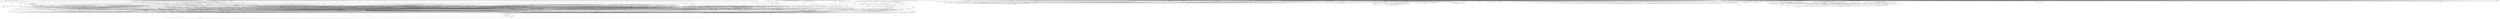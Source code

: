 digraph depends {
    node [shape=plaintext]
"activitymanager" -> "activitymanager-lic" [style=dotted]
"activitymanager" -> "db8"
"activitymanager" -> "libboost-regex1.67.0"
"activitymanager" -> "libglib-2.0-0"
"activitymanager" -> "libnyx6"
"activitymanager" -> "libpmloglib3"
"activitymanager" -> "libstdc++6"
"activitymanager" -> "luna-service2"
"adwaita-icon-theme-symbolic" -> "adwaita-icon-theme-lic" [style=dotted]
"adwaita-icon-theme-symbolic" -> "hicolor-icon-theme"
"alsa-conf" -> "libasound-lic" [style=dotted]
"alsa-plugins-pulseaudio-conf" -> "alsa-plugins-lic" [style=dotted]
"alsa-plugins-pulseaudio-conf" -> "libasound-module-conf-pulse"
"alsa-plugins-pulseaudio-conf" -> "libasound-module-ctl-pulse"
"alsa-plugins-pulseaudio-conf" -> "libasound-module-pcm-pulse"
"alsa-states" -> "alsa-state-lic" [style=dotted]
"alsa-utils-alsactl" -> "alsa-states" [style=dotted]
"alsa-utils-alsactl" -> "alsa-utils-lic" [style=dotted]
"alsa-utils-alsactl" -> "libasound2"
"alsa-utils-alsamixer" -> "alsa-utils-lic" [style=dotted]
"alsa-utils-alsamixer" -> "libasound2"
"alsa-utils-alsamixer" -> "libformw5"
"alsa-utils-alsamixer" -> "libmenuw5"
"alsa-utils-alsamixer" -> "libncursesw5"
"alsa-utils-alsamixer" -> "libpanelw5"
"alsa-utils-alsamixer" -> "libtinfo5"
"alsa-utils-alsaucm" -> "alsa-utils-lic" [style=dotted]
"alsa-utils-alsaucm" -> "libasound2"
"alsa-utils-amixer" -> "alsa-utils-lic" [style=dotted]
"alsa-utils-amixer" -> "libasound2"
"alsa-utils-aplay" -> "alsa-utils-lic" [style=dotted]
"alsa-utils-aplay" -> "libasound2"
"alsa-utils-systemd" -> "alsa-utils-lic" [style=dotted]
"app-services" -> "app-services-lic" [style=dotted]
"audio-service" -> "audio-service-lic" [style=dotted]
"audio-service" -> "libglib-2.0-0"
"audio-service" -> "libpbnjson"
"audio-service" -> "libpulse0"
"audio-service" -> "libpulse-mainloop-glib0"
"audio-service" -> "libstdc++6"
"audio-service" -> "luna-service2"
"avahi-locale-en-gb" -> "virtual-locale-en-gb" [style=dotted]
"base-files" -> "base-files-lic" [style=dotted]
"base-passwd" -> "base-passwd-lic" [style=dotted]
"bash" -> "base-files"
"bash" -> "bash-lic" [style=dotted]
"bash" -> "libtinfo5"
"bc" -> "bc-lic" [style=dotted]
"bc" -> "libreadline7"
"bind-libs" -> "bind-lic" [style=dotted]
"bind-libs" -> "libcap2"
"bind-libs" -> "libcrypto1.0.2"
"binutils" -> "binutils-lic" [style=dotted]
"binutils" -> "libbfd"
"binutils" -> "libz1"
"bluez5" -> "bluez5-lic" [style=dotted]
"bluez5" -> "libdbus-1-3"
"bluez5" -> "libglib-2.0-0"
"bluez5" -> "libreadline7"
"bluez5" -> "libudev1"
"busybox" -> "busybox-lic" [style=dotted]
"busybox" -> "busybox-syslog" [style=dotted]
"busybox" -> "busybox-udhcpc" [style=dotted]
"busybox-syslog" -> "busybox-lic" [style=dotted]
"busybox-udhcpc" -> "busybox-lic" [style=dotted]
"bzip2" -> "bzip2-lic" [style=dotted]
"bzip2" -> "libbz2-1"
"ca-certificates" -> "ca-certificates-lic" [style=dotted]
"ca-certificates" -> "openssl"
"certmgrd" -> "certmgrd-lic" [style=dotted]
"certmgrd" -> "libglib-2.0-0"
"certmgrd" -> "libpbnjson"
"certmgrd" -> "libpmcertificatemgr2"
"certmgrd" -> "luna-service2"
"configurator" -> "configurator-lic" [style=dotted]
"configurator" -> "db8"
"configurator" -> "libglib-2.0-0"
"configurator" -> "libpmloglib3"
"configurator" -> "libstdc++6"
"connman" -> "bluez5"
"connman-client" -> "connman"
"connman-client" -> "connman-lic" [style=dotted]
"connman-client" -> "libdbus-1-3"
"connman-client" -> "libglib-2.0-0"
"connman-client" -> "libreadline7"
"connman-conf" -> "connman-conf-lic" [style=dotted]
"connman" -> "connman-conf" [style=dotted]
"connman" -> "connman-lic" [style=dotted]
"connman" -> "connman-plugin-vpn-l2tp" [style=dotted]
"connman" -> "connman-plugin-vpn-openvpn" [style=dotted]
"connman" -> "connman-plugin-vpn-pppt" [style=dotted]
"connman" -> "connman-plugin-vpn-vpnc" [style=dotted]
"connman" -> "connman-tests" [style=dotted]
"connman" -> "connman-tools" [style=dotted]
"connman" -> "connman-vpn" [style=dotted]
"connman" -> "connman-wait-online" [style=dotted]
"connman" -> "dbus-1"
"connman" -> "iptables"
"connman" -> "libdbus-1-3"
"connman" -> "libglib-2.0-0"
"connman" -> "libgnutls30"
"connman" -> "neard" [style=dotted]
"connman" -> "ofono"
"connman" -> "openvpn"
"connman-plugin-vpn-l2tp" -> "connman-vpn"
"connman-plugin-vpn-openvpn" -> "connman-vpn"
"connman-plugin-vpn-openvpn" -> "libdbus-1-3"
"connman-plugin-vpn-vpnc" -> "connman-vpn"
"connman-plugin-vpn-vpnc" -> "libdbus-1-3"
"connman" -> "pptp-linux"
"connman-tests" -> "connman-lic" [style=dotted]
"connman-tests" -> "iptables"
"connman-tests" -> "libdbus-1-3"
"connman-tests" -> "libglib-2.0-0"
"connman-tests" -> "libgnutls30"
"connman-tools" -> "connman"
"connman-tools" -> "connman-lic" [style=dotted]
"connman-tools" -> "libglib-2.0-0"
"connman-tools" -> "libgnutls30"
"connman" -> "vpnc"
"connman-vpn" -> "connman-lic" [style=dotted]
"connman-vpn" -> "libdbus-1-3"
"connman-vpn" -> "libglib-2.0-0"
"connman-vpn" -> "libgnutls30"
"connman-wait-online" -> "connman-lic" [style=dotted]
"connman-wait-online" -> "libdbus-1-3"
"connman-wait-online" -> "libglib-2.0-0"
"connman" -> "wpa-supplicant"
"connman" -> "xl2tpd"
"cordova" -> "cordova-lic" [style=dotted]
"core-apps" -> "bash"
"core-apps" -> "core-apps-lic" [style=dotted]
"cpushareholder-stub" -> "cpushareholder-stub-lic" [style=dotted]
"curl" -> "curl-lic" [style=dotted]
"curl" -> "libcurl4"
"db8" -> "bash"
"db8" -> "db8-lic" [style=dotted]
"db8" -> "libglib-2.0-0"
"db8" -> "libicui18n62"
"db8" -> "libicuuc62"
"db8" -> "libleveldb1"
"db8" -> "libpmloglib3"
"db8" -> "libstdc++6"
"db8" -> "luna-service2"
"dbus-1" -> "base-files"
"dbus-1" -> "base-passwd"
"dbus-1" -> "dbus-lic" [style=dotted]
"dbus-1" -> "libdbus-1-3"
"dbus-1" -> "libexpat1"
"dbus-1" -> "libsystemd0"
"dbus-1" -> "shadow"
"dhcp-client" -> "bind-libs"
"dhcp-client" -> "dhcp-libs"
"dhcp-client" -> "dhcp-lic" [style=dotted]
"dhcp-libs" -> "dhcp-lic" [style=dotted]
"directfb" -> "directfb-lic" [style=dotted]
"directfb" -> "libfreetype6"
"directfb" -> "libjpeg62"
"directfb" -> "libpng16-16"
"directfb" -> "libstdc++6"
"directfb" -> "libz1"
"distro-feed-configs" -> "distro-feed-configs-lic" [style=dotted]
"downloadmanager" -> "downloadmanager-lic" [style=dotted]
"e2fsprogs-badblocks" -> "e2fsprogs-lic" [style=dotted]
"e2fsprogs-badblocks" -> "libcom-err2"
"e2fsprogs-badblocks" -> "libext2fs2"
"e2fsprogs-e2fsck" -> "e2fsprogs-lic" [style=dotted]
"e2fsprogs-e2fsck" -> "libblkid1"
"e2fsprogs-e2fsck" -> "libcom-err2"
"e2fsprogs-e2fsck" -> "libe2p2"
"e2fsprogs-e2fsck" -> "libext2fs2"
"e2fsprogs-e2fsck" -> "libuuid1"
"e2fsprogs" -> "e2fsprogs-badblocks"
"e2fsprogs" -> "e2fsprogs-e2fsck" [style=dotted]
"e2fsprogs" -> "e2fsprogs-lic" [style=dotted]
"e2fsprogs" -> "e2fsprogs-mke2fs" [style=dotted]
"e2fsprogs" -> "libblkid1"
"e2fsprogs" -> "libcom-err2"
"e2fsprogs" -> "libe2p2"
"e2fsprogs" -> "libext2fs2"
"e2fsprogs" -> "libss2"
"e2fsprogs" -> "libuuid1"
"e2fsprogs-mke2fs" -> "e2fsprogs-lic" [style=dotted]
"e2fsprogs-mke2fs" -> "libblkid1"
"e2fsprogs-mke2fs" -> "libcom-err2"
"e2fsprogs-mke2fs" -> "libe2p2"
"e2fsprogs-mke2fs" -> "libext2fs2"
"e2fsprogs-mke2fs" -> "libuuid1"
"enyo-1.0" -> "enyo-1.0-lic" [style=dotted]
"evtest" -> "evtest-lic" [style=dotted]
"filecache" -> "db8"
"filecache" -> "filecache-lic" [style=dotted]
"filecache" -> "glibmm"
"filecache" -> "jemalloc"
"filecache" -> "libboost-filesystem1.67.0"
"filecache" -> "libboost-system1.67.0"
"filecache" -> "libglib-2.0-0"
"filecache" -> "libsigc-2.0-0"
"filecache" -> "libstdc++6"
"filecache" -> "luna-service2"
"fingerterm" -> "fingerterm-lic" [style=dotted]
"fingerterm" -> "libstdc++6"
"fingerterm" -> "qtbase"
"fingerterm" -> "qtdeclarative"
"fingerterm" -> "ttf-liberation-mono"
"fontconfig-utils" -> "libfontconfig1"
"fontconfig-utils" -> "libfontconfig-lic" [style=dotted]
"fontconfig-utils" -> "libfreetype6"
"foundation-frameworks" -> "foundation-frameworks-lic" [style=dotted]
"funyahoo-plusplus" -> "funyahoo-plusplus-lic" [style=dotted]
"funyahoo-plusplus" -> "libglib-2.0-0"
"funyahoo-plusplus" -> "libjson-glib-1.0-0"
"funyahoo-plusplus" -> "libpurple"
"fuser" -> "psmisc-lic" [style=dotted]
"gdb" -> "gdb-lic" [style=dotted]
"gdb" -> "libexpat1"
"gdb" -> "libpython3.5m1.0"
"gdb" -> "libreadline7"
"gdb" -> "libtinfo5"
"gdb" -> "python3"
"gdb" -> "python3-codecs"
"gdbserver" -> "gdb-lic" [style=dotted]
"geoclue" -> "geoclue-lic" [style=dotted]
"geoclue" -> "libavahi-client3"
"geoclue" -> "libavahi-common3"
"geoclue" -> "libavahi-glib1"
"geoclue" -> "libglib-2.0-0"
"geoclue" -> "libjson-glib-1.0-0"
"geoclue" -> "libsoup-2.4"
"geoclue" -> "modemmanager"
"glibc-gconv-iso8859-1" -> "glibc-gconv"
"glibc-locale-en-gb" -> "virtual-locale-en-gb" [style=dotted]
"glibmm" -> "glibmm-lic" [style=dotted]
"glibmm" -> "libglib-2.0-0"
"glibmm" -> "libsigc-2.0-0"
"glibmm" -> "libstdc++6"
"glib-networking" -> "glib-networking-lic" [style=dotted]
"glib-networking" -> "libglib-2.0-0"
"glib-networking" -> "libgnutls30"
"glib-networking-locale-en-gb" -> "virtual-locale-en-gb" [style=dotted]
"glmark2" -> "glmark2-lic" [style=dotted]
"glmark2" -> "libdrm2"
"glmark2" -> "libegl-mesa"
"glmark2" -> "libgbm1"
"glmark2" -> "libgles2-mesa"
"glmark2" -> "libjpeg62"
"glmark2" -> "libpng16-16"
"glmark2" -> "libstdc++6"
"glmark2" -> "libudev1"
"glmark2" -> "wayland"
"gstreamer1.0" -> "gstreamer1.0-lic" [style=dotted]
"gstreamer1.0" -> "kernel-module-snd-ens1370" [style=dotted]
"gstreamer1.0" -> "kernel-module-snd-rawmidi" [style=dotted]
"gstreamer1.0-libav" -> "gstreamer1.0"
"gstreamer1.0-libav" -> "gstreamer1.0-libav-lic" [style=dotted]
"gstreamer1.0-libav" -> "libbz2-1"
"gstreamer1.0-libav" -> "libglib-2.0-0"
"gstreamer1.0-libav" -> "libgstaudio-1.0-0"
"gstreamer1.0-libav" -> "libgstpbutils-1.0-0"
"gstreamer1.0-libav" -> "libgstvideo-1.0-0"
"gstreamer1.0-libav" -> "liblzma5"
"gstreamer1.0-libav" -> "libz1"
"gstreamer1.0" -> "libcap2"
"gstreamer1.0" -> "libglib-2.0-0"
"gstreamer1.0-locale-en-gb" -> "virtual-locale-en-gb" [style=dotted]
"gstreamer1.0-plugins-bad-accurip" -> "gstreamer1.0"
"gstreamer1.0-plugins-bad-accurip" -> "libglib-2.0-0"
"gstreamer1.0-plugins-bad-accurip" -> "libgstaudio-1.0-0"
"gstreamer1.0-plugins-bad-adpcmdec" -> "gstreamer1.0"
"gstreamer1.0-plugins-bad-adpcmdec" -> "libglib-2.0-0"
"gstreamer1.0-plugins-bad-adpcmdec" -> "libgstaudio-1.0-0"
"gstreamer1.0-plugins-bad-adpcmenc" -> "gstreamer1.0"
"gstreamer1.0-plugins-bad-adpcmenc" -> "libglib-2.0-0"
"gstreamer1.0-plugins-bad-adpcmenc" -> "libgstaudio-1.0-0"
"gstreamer1.0-plugins-bad-aiff" -> "gstreamer1.0"
"gstreamer1.0-plugins-bad-aiff" -> "libglib-2.0-0"
"gstreamer1.0-plugins-bad-aiff" -> "libgstaudio-1.0-0"
"gstreamer1.0-plugins-bad-aiff" -> "libgstpbutils-1.0-0"
"gstreamer1.0-plugins-bad-aiff" -> "libgsttag-1.0-0"
"gstreamer1.0-plugins-bad-asfmux" -> "gstreamer1.0"
"gstreamer1.0-plugins-bad-asfmux" -> "libglib-2.0-0"
"gstreamer1.0-plugins-bad-asfmux" -> "libgstrtp-1.0-0"
"gstreamer1.0-plugins-bad-audiobuffersplit" -> "gstreamer1.0"
"gstreamer1.0-plugins-bad-audiobuffersplit" -> "libglib-2.0-0"
"gstreamer1.0-plugins-bad-audiobuffersplit" -> "libgstaudio-1.0-0"
"gstreamer1.0-plugins-bad-audiofxbad" -> "gstreamer1.0"
"gstreamer1.0-plugins-bad-audiofxbad" -> "libglib-2.0-0"
"gstreamer1.0-plugins-bad-audiofxbad" -> "libgstaudio-1.0-0"
"gstreamer1.0-plugins-bad-audiolatency" -> "gstreamer1.0"
"gstreamer1.0-plugins-bad-audiolatency" -> "libglib-2.0-0"
"gstreamer1.0-plugins-bad-audiomixmatrix" -> "gstreamer1.0"
"gstreamer1.0-plugins-bad-audiomixmatrix" -> "libglib-2.0-0"
"gstreamer1.0-plugins-bad-audiomixmatrix" -> "libgstaudio-1.0-0"
"gstreamer1.0-plugins-bad-audiovisualizers" -> "gstreamer1.0"
"gstreamer1.0-plugins-bad-audiovisualizers" -> "libglib-2.0-0"
"gstreamer1.0-plugins-bad-audiovisualizers" -> "libgstaudio-1.0-0"
"gstreamer1.0-plugins-bad-audiovisualizers" -> "libgstfft-1.0-0"
"gstreamer1.0-plugins-bad-audiovisualizers" -> "libgstpbutils-1.0-0"
"gstreamer1.0-plugins-bad-audiovisualizers" -> "libgstvideo-1.0-0"
"gstreamer1.0-plugins-bad-autoconvert" -> "gstreamer1.0"
"gstreamer1.0-plugins-bad-autoconvert" -> "libglib-2.0-0"
"gstreamer1.0-plugins-bad-bayer" -> "gstreamer1.0"
"gstreamer1.0-plugins-bad-bayer" -> "libglib-2.0-0"
"gstreamer1.0-plugins-bad-bayer" -> "libgstvideo-1.0-0"
"gstreamer1.0-plugins-bad-bayer" -> "liborc-0.4-0"
"gstreamer1.0-plugins-bad-bluez" -> "gstreamer1.0"
"gstreamer1.0-plugins-bad-bluez" -> "libglib-2.0-0"
"gstreamer1.0-plugins-bad-bluez" -> "libgstaudio-1.0-0"
"gstreamer1.0-plugins-bad-bluez" -> "libgstrtp-1.0-0"
"gstreamer1.0-plugins-bad-bz2" -> "gstreamer1.0"
"gstreamer1.0-plugins-bad-bz2" -> "libbz2-1"
"gstreamer1.0-plugins-bad-bz2" -> "libglib-2.0-0"
"gstreamer1.0-plugins-bad-camerabin" -> "gstreamer1.0"
"gstreamer1.0-plugins-bad-camerabin" -> "libglib-2.0-0"
"gstreamer1.0-plugins-bad-camerabin" -> "libgstapp-1.0-0"
"gstreamer1.0-plugins-bad-camerabin" -> "libgstbasecamerabinsrc-1.0-0"
"gstreamer1.0-plugins-bad-camerabin" -> "libgstpbutils-1.0-0"
"gstreamer1.0-plugins-bad-camerabin" -> "libgstphotography-1.0-0"
"gstreamer1.0-plugins-bad-camerabin" -> "libgsttag-1.0-0"
"gstreamer1.0-plugins-bad-coloreffects" -> "gstreamer1.0"
"gstreamer1.0-plugins-bad-coloreffects" -> "libglib-2.0-0"
"gstreamer1.0-plugins-bad-coloreffects" -> "libgstvideo-1.0-0"
"gstreamer1.0-plugins-bad-compositor" -> "gstreamer1.0"
"gstreamer1.0-plugins-bad-compositor" -> "libglib-2.0-0"
"gstreamer1.0-plugins-bad-compositor" -> "libgstbadvideo-1.0-0"
"gstreamer1.0-plugins-bad-compositor" -> "libgstvideo-1.0-0"
"gstreamer1.0-plugins-bad-compositor" -> "liborc-0.4-0"
"gstreamer1.0-plugins-bad-curl" -> "gstreamer1.0"
"gstreamer1.0-plugins-bad-curl" -> "libcurl4"
"gstreamer1.0-plugins-bad-curl" -> "libglib-2.0-0"
"gstreamer1.0-plugins-bad-dashdemux" -> "gstreamer1.0"
"gstreamer1.0-plugins-bad-dashdemux" -> "libglib-2.0-0"
"gstreamer1.0-plugins-bad-dashdemux" -> "libgstadaptivedemux-1.0-0"
"gstreamer1.0-plugins-bad-dashdemux" -> "libgstapp-1.0-0"
"gstreamer1.0-plugins-bad-dashdemux" -> "libgstisoff-1.0-0"
"gstreamer1.0-plugins-bad-dashdemux" -> "libgsttag-1.0-0"
"gstreamer1.0-plugins-bad-dashdemux" -> "libgsturidownloader-1.0-0"
"gstreamer1.0-plugins-bad-dashdemux" -> "libxml2"
"gstreamer1.0-plugins-bad-debugutilsbad" -> "gstreamer1.0"
"gstreamer1.0-plugins-bad-debugutilsbad" -> "libglib-2.0-0"
"gstreamer1.0-plugins-bad-debugutilsbad" -> "libgstvideo-1.0-0"
"gstreamer1.0-plugins-bad-decklink" -> "gstreamer1.0"
"gstreamer1.0-plugins-bad-decklink" -> "libglib-2.0-0"
"gstreamer1.0-plugins-bad-decklink" -> "libgstaudio-1.0-0"
"gstreamer1.0-plugins-bad-decklink" -> "libgstvideo-1.0-0"
"gstreamer1.0-plugins-bad-decklink" -> "libstdc++6"
"gstreamer1.0-plugins-bad-dtls" -> "gstreamer1.0"
"gstreamer1.0-plugins-bad-dtls" -> "libcrypto1.0.2"
"gstreamer1.0-plugins-bad-dtls" -> "libglib-2.0-0"
"gstreamer1.0-plugins-bad-dtls" -> "libssl1.0.2"
"gstreamer1.0-plugins-bad-dvb" -> "gstreamer1.0"
"gstreamer1.0-plugins-bad-dvb" -> "libglib-2.0-0"
"gstreamer1.0-plugins-bad-dvb" -> "libgstmpegts-1.0-0"
"gstreamer1.0-plugins-bad-dvbsuboverlay" -> "gstreamer1.0"
"gstreamer1.0-plugins-bad-dvbsuboverlay" -> "libglib-2.0-0"
"gstreamer1.0-plugins-bad-dvbsuboverlay" -> "libgstvideo-1.0-0"
"gstreamer1.0-plugins-bad-dvdspu" -> "gstreamer1.0"
"gstreamer1.0-plugins-bad-dvdspu" -> "libglib-2.0-0"
"gstreamer1.0-plugins-bad-dvdspu" -> "libgstvideo-1.0-0"
"gstreamer1.0-plugins-bad-faceoverlay" -> "gstreamer1.0"
"gstreamer1.0-plugins-bad-faceoverlay" -> "libglib-2.0-0"
"gstreamer1.0-plugins-bad-faceoverlay" -> "libgstvideo-1.0-0"
"gstreamer1.0-plugins-bad-fbdevsink" -> "gstreamer1.0"
"gstreamer1.0-plugins-bad-fbdevsink" -> "libglib-2.0-0"
"gstreamer1.0-plugins-bad-fbdevsink" -> "libgstvideo-1.0-0"
"gstreamer1.0-plugins-bad-festival" -> "gstreamer1.0"
"gstreamer1.0-plugins-bad-festival" -> "libglib-2.0-0"
"gstreamer1.0-plugins-bad-festival" -> "libgstaudio-1.0-0"
"gstreamer1.0-plugins-bad-fieldanalysis" -> "gstreamer1.0"
"gstreamer1.0-plugins-bad-fieldanalysis" -> "libglib-2.0-0"
"gstreamer1.0-plugins-bad-fieldanalysis" -> "libgstvideo-1.0-0"
"gstreamer1.0-plugins-bad-fieldanalysis" -> "liborc-0.4-0"
"gstreamer1.0-plugins-bad-freeverb" -> "gstreamer1.0"
"gstreamer1.0-plugins-bad-freeverb" -> "libglib-2.0-0"
"gstreamer1.0-plugins-bad-freeverb" -> "libgstaudio-1.0-0"
"gstreamer1.0-plugins-bad-frei0r" -> "gstreamer1.0"
"gstreamer1.0-plugins-bad-frei0r" -> "libglib-2.0-0"
"gstreamer1.0-plugins-bad-frei0r" -> "libgstvideo-1.0-0"
"gstreamer1.0-plugins-bad-gaudieffects" -> "gstreamer1.0"
"gstreamer1.0-plugins-bad-gaudieffects" -> "libglib-2.0-0"
"gstreamer1.0-plugins-bad-gaudieffects" -> "libgstvideo-1.0-0"
"gstreamer1.0-plugins-bad-gaudieffects" -> "liborc-0.4-0"
"gstreamer1.0-plugins-bad-gdp" -> "gstreamer1.0"
"gstreamer1.0-plugins-bad-gdp" -> "libglib-2.0-0"
"gstreamer1.0-plugins-bad-geometrictransform" -> "gstreamer1.0"
"gstreamer1.0-plugins-bad-geometrictransform" -> "libglib-2.0-0"
"gstreamer1.0-plugins-bad-geometrictransform" -> "libgstvideo-1.0-0"
"gstreamer1.0-plugins-bad-hls" -> "gstreamer1.0"
"gstreamer1.0-plugins-bad-hls" -> "libglib-2.0-0"
"gstreamer1.0-plugins-bad-hls" -> "libgstadaptivedemux-1.0-0"
"gstreamer1.0-plugins-bad-hls" -> "libgstapp-1.0-0"
"gstreamer1.0-plugins-bad-hls" -> "libgstpbutils-1.0-0"
"gstreamer1.0-plugins-bad-hls" -> "libgsttag-1.0-0"
"gstreamer1.0-plugins-bad-hls" -> "libgsturidownloader-1.0-0"
"gstreamer1.0-plugins-bad-hls" -> "libgstvideo-1.0-0"
"gstreamer1.0-plugins-bad-hls" -> "nettle"
"gstreamer1.0-plugins-bad-id3tag" -> "gstreamer1.0"
"gstreamer1.0-plugins-bad-id3tag" -> "libglib-2.0-0"
"gstreamer1.0-plugins-bad-id3tag" -> "libgsttag-1.0-0"
"gstreamer1.0-plugins-bad-inter" -> "gstreamer1.0"
"gstreamer1.0-plugins-bad-interlace" -> "gstreamer1.0"
"gstreamer1.0-plugins-bad-interlace" -> "libglib-2.0-0"
"gstreamer1.0-plugins-bad-interlace" -> "libgstvideo-1.0-0"
"gstreamer1.0-plugins-bad-inter" -> "libglib-2.0-0"
"gstreamer1.0-plugins-bad-inter" -> "libgstaudio-1.0-0"
"gstreamer1.0-plugins-bad-inter" -> "libgstvideo-1.0-0"
"gstreamer1.0-plugins-bad-ipcpipeline" -> "gstreamer1.0"
"gstreamer1.0-plugins-bad-ipcpipeline" -> "libglib-2.0-0"
"gstreamer1.0-plugins-bad-ivfparse" -> "gstreamer1.0"
"gstreamer1.0-plugins-bad-ivfparse" -> "libglib-2.0-0"
"gstreamer1.0-plugins-bad-ivtc" -> "gstreamer1.0"
"gstreamer1.0-plugins-bad-ivtc" -> "libglib-2.0-0"
"gstreamer1.0-plugins-bad-ivtc" -> "libgstvideo-1.0-0"
"gstreamer1.0-plugins-bad-jp2kdecimator" -> "gstreamer1.0"
"gstreamer1.0-plugins-bad-jp2kdecimator" -> "libglib-2.0-0"
"gstreamer1.0-plugins-bad-jpegformat" -> "gstreamer1.0"
"gstreamer1.0-plugins-bad-jpegformat" -> "libglib-2.0-0"
"gstreamer1.0-plugins-bad-jpegformat" -> "libgsttag-1.0-0"
"gstreamer1.0-plugins-bad-legacyrawparse" -> "gstreamer1.0"
"gstreamer1.0-plugins-bad-legacyrawparse" -> "libglib-2.0-0"
"gstreamer1.0-plugins-bad-legacyrawparse" -> "libgstaudio-1.0-0"
"gstreamer1.0-plugins-bad-legacyrawparse" -> "libgstvideo-1.0-0"
"gstreamer1.0-plugins-bad-locale-en-gb" -> "virtual-locale-en-gb" [style=dotted]
"gstreamer1.0-plugins-bad-meta" -> "gstreamer1.0-plugins-bad-accurip"
"gstreamer1.0-plugins-bad-meta" -> "gstreamer1.0-plugins-bad-adpcmdec"
"gstreamer1.0-plugins-bad-meta" -> "gstreamer1.0-plugins-bad-adpcmenc"
"gstreamer1.0-plugins-bad-meta" -> "gstreamer1.0-plugins-bad-aiff"
"gstreamer1.0-plugins-bad-meta" -> "gstreamer1.0-plugins-bad-asfmux"
"gstreamer1.0-plugins-bad-meta" -> "gstreamer1.0-plugins-bad-audiobuffersplit"
"gstreamer1.0-plugins-bad-meta" -> "gstreamer1.0-plugins-bad-audiofxbad"
"gstreamer1.0-plugins-bad-meta" -> "gstreamer1.0-plugins-bad-audiolatency"
"gstreamer1.0-plugins-bad-meta" -> "gstreamer1.0-plugins-bad-audiomixmatrix"
"gstreamer1.0-plugins-bad-meta" -> "gstreamer1.0-plugins-bad-audiovisualizers"
"gstreamer1.0-plugins-bad-meta" -> "gstreamer1.0-plugins-bad-autoconvert"
"gstreamer1.0-plugins-bad-meta" -> "gstreamer1.0-plugins-bad-bayer"
"gstreamer1.0-plugins-bad-meta" -> "gstreamer1.0-plugins-bad-bluez"
"gstreamer1.0-plugins-bad-meta" -> "gstreamer1.0-plugins-bad-bz2"
"gstreamer1.0-plugins-bad-meta" -> "gstreamer1.0-plugins-bad-camerabin"
"gstreamer1.0-plugins-bad-meta" -> "gstreamer1.0-plugins-bad-coloreffects"
"gstreamer1.0-plugins-bad-meta" -> "gstreamer1.0-plugins-bad-compositor"
"gstreamer1.0-plugins-bad-meta" -> "gstreamer1.0-plugins-bad-curl"
"gstreamer1.0-plugins-bad-meta" -> "gstreamer1.0-plugins-bad-dashdemux"
"gstreamer1.0-plugins-bad-meta" -> "gstreamer1.0-plugins-bad-debugutilsbad"
"gstreamer1.0-plugins-bad-meta" -> "gstreamer1.0-plugins-bad-decklink"
"gstreamer1.0-plugins-bad-meta" -> "gstreamer1.0-plugins-bad-dtls"
"gstreamer1.0-plugins-bad-meta" -> "gstreamer1.0-plugins-bad-dvb"
"gstreamer1.0-plugins-bad-meta" -> "gstreamer1.0-plugins-bad-dvbsuboverlay"
"gstreamer1.0-plugins-bad-meta" -> "gstreamer1.0-plugins-bad-dvdspu"
"gstreamer1.0-plugins-bad-meta" -> "gstreamer1.0-plugins-bad-faceoverlay"
"gstreamer1.0-plugins-bad-meta" -> "gstreamer1.0-plugins-bad-fbdevsink"
"gstreamer1.0-plugins-bad-meta" -> "gstreamer1.0-plugins-bad-festival"
"gstreamer1.0-plugins-bad-meta" -> "gstreamer1.0-plugins-bad-fieldanalysis"
"gstreamer1.0-plugins-bad-meta" -> "gstreamer1.0-plugins-bad-freeverb"
"gstreamer1.0-plugins-bad-meta" -> "gstreamer1.0-plugins-bad-frei0r"
"gstreamer1.0-plugins-bad-meta" -> "gstreamer1.0-plugins-bad-gaudieffects"
"gstreamer1.0-plugins-bad-meta" -> "gstreamer1.0-plugins-bad-gdp"
"gstreamer1.0-plugins-bad-meta" -> "gstreamer1.0-plugins-bad-geometrictransform"
"gstreamer1.0-plugins-bad-meta" -> "gstreamer1.0-plugins-bad-hls"
"gstreamer1.0-plugins-bad-meta" -> "gstreamer1.0-plugins-bad-id3tag"
"gstreamer1.0-plugins-bad-meta" -> "gstreamer1.0-plugins-bad-inter"
"gstreamer1.0-plugins-bad-meta" -> "gstreamer1.0-plugins-bad-interlace"
"gstreamer1.0-plugins-bad-meta" -> "gstreamer1.0-plugins-bad-ipcpipeline"
"gstreamer1.0-plugins-bad-meta" -> "gstreamer1.0-plugins-bad-ivfparse"
"gstreamer1.0-plugins-bad-meta" -> "gstreamer1.0-plugins-bad-ivtc"
"gstreamer1.0-plugins-bad-meta" -> "gstreamer1.0-plugins-bad-jp2kdecimator"
"gstreamer1.0-plugins-bad-meta" -> "gstreamer1.0-plugins-bad-jpegformat"
"gstreamer1.0-plugins-bad-meta" -> "gstreamer1.0-plugins-bad-legacyrawparse"
"gstreamer1.0-plugins-bad-meta" -> "gstreamer1.0-plugins-bad-lic" [style=dotted]
"gstreamer1.0-plugins-bad-meta" -> "gstreamer1.0-plugins-bad-midi"
"gstreamer1.0-plugins-bad-meta" -> "gstreamer1.0-plugins-bad-mpegpsdemux"
"gstreamer1.0-plugins-bad-meta" -> "gstreamer1.0-plugins-bad-mpegpsmux"
"gstreamer1.0-plugins-bad-meta" -> "gstreamer1.0-plugins-bad-mpegtsdemux"
"gstreamer1.0-plugins-bad-meta" -> "gstreamer1.0-plugins-bad-mpegtsmux"
"gstreamer1.0-plugins-bad-meta" -> "gstreamer1.0-plugins-bad-mxf"
"gstreamer1.0-plugins-bad-meta" -> "gstreamer1.0-plugins-bad-netsim"
"gstreamer1.0-plugins-bad-meta" -> "gstreamer1.0-plugins-bad-openglmixers"
"gstreamer1.0-plugins-bad-meta" -> "gstreamer1.0-plugins-bad-pcapparse"
"gstreamer1.0-plugins-bad-meta" -> "gstreamer1.0-plugins-bad-pnm"
"gstreamer1.0-plugins-bad-meta" -> "gstreamer1.0-plugins-bad-proxy"
"gstreamer1.0-plugins-bad-meta" -> "gstreamer1.0-plugins-bad-removesilence"
"gstreamer1.0-plugins-bad-meta" -> "gstreamer1.0-plugins-bad-rfbsrc"
"gstreamer1.0-plugins-bad-meta" -> "gstreamer1.0-plugins-bad-rsvg"
"gstreamer1.0-plugins-bad-meta" -> "gstreamer1.0-plugins-bad-rtponvif"
"gstreamer1.0-plugins-bad-meta" -> "gstreamer1.0-plugins-bad-sbc"
"gstreamer1.0-plugins-bad-meta" -> "gstreamer1.0-plugins-bad-sdpelem"
"gstreamer1.0-plugins-bad-meta" -> "gstreamer1.0-plugins-bad-segmentclip"
"gstreamer1.0-plugins-bad-meta" -> "gstreamer1.0-plugins-bad-shm"
"gstreamer1.0-plugins-bad-meta" -> "gstreamer1.0-plugins-bad-siren"
"gstreamer1.0-plugins-bad-meta" -> "gstreamer1.0-plugins-bad-smooth"
"gstreamer1.0-plugins-bad-meta" -> "gstreamer1.0-plugins-bad-smoothstreaming"
"gstreamer1.0-plugins-bad-meta" -> "gstreamer1.0-plugins-bad-sndfile"
"gstreamer1.0-plugins-bad-meta" -> "gstreamer1.0-plugins-bad-speed"
"gstreamer1.0-plugins-bad-meta" -> "gstreamer1.0-plugins-bad-stereo"
"gstreamer1.0-plugins-bad-meta" -> "gstreamer1.0-plugins-bad-subenc"
"gstreamer1.0-plugins-bad-meta" -> "gstreamer1.0-plugins-bad-timecode"
"gstreamer1.0-plugins-bad-meta" -> "gstreamer1.0-plugins-bad-ttmlsubs"
"gstreamer1.0-plugins-bad-meta" -> "gstreamer1.0-plugins-bad-uvch264"
"gstreamer1.0-plugins-bad-meta" -> "gstreamer1.0-plugins-bad-vcdsrc"
"gstreamer1.0-plugins-bad-meta" -> "gstreamer1.0-plugins-bad-videofiltersbad"
"gstreamer1.0-plugins-bad-meta" -> "gstreamer1.0-plugins-bad-videoframe-audiolevel"
"gstreamer1.0-plugins-bad-meta" -> "gstreamer1.0-plugins-bad-videoparsersbad"
"gstreamer1.0-plugins-bad-meta" -> "gstreamer1.0-plugins-bad-videosignal"
"gstreamer1.0-plugins-bad-meta" -> "gstreamer1.0-plugins-bad-vmnc"
"gstreamer1.0-plugins-bad-meta" -> "gstreamer1.0-plugins-bad-waylandsink"
"gstreamer1.0-plugins-bad-meta" -> "gstreamer1.0-plugins-bad-webp"
"gstreamer1.0-plugins-bad-meta" -> "gstreamer1.0-plugins-bad-y4mdec"
"gstreamer1.0-plugins-bad-meta" -> "gstreamer1.0-plugins-bad-yadif"
"gstreamer1.0-plugins-bad-meta" -> "libgstadaptivedemux-1.0-0"
"gstreamer1.0-plugins-bad-meta" -> "libgstbadaudio-1.0-0"
"gstreamer1.0-plugins-bad-meta" -> "libgstbadvideo-1.0-0"
"gstreamer1.0-plugins-bad-meta" -> "libgstbasecamerabinsrc-1.0-0"
"gstreamer1.0-plugins-bad-meta" -> "libgstcodecparsers-1.0-0"
"gstreamer1.0-plugins-bad-meta" -> "libgstinsertbin-1.0-0"
"gstreamer1.0-plugins-bad-meta" -> "libgstisoff-1.0-0"
"gstreamer1.0-plugins-bad-meta" -> "libgstmpegts-1.0-0"
"gstreamer1.0-plugins-bad-meta" -> "libgstphotography-1.0-0"
"gstreamer1.0-plugins-bad-meta" -> "libgstplayer-1.0-0"
"gstreamer1.0-plugins-bad-meta" -> "libgsturidownloader-1.0-0"
"gstreamer1.0-plugins-bad-meta" -> "libgstwayland-1.0-0"
"gstreamer1.0-plugins-bad-meta" -> "libgstwebrtc-1.0-0"
"gstreamer1.0-plugins-bad-midi" -> "gstreamer1.0"
"gstreamer1.0-plugins-bad-midi" -> "libglib-2.0-0"
"gstreamer1.0-plugins-bad-midi" -> "libgsttag-1.0-0"
"gstreamer1.0-plugins-bad-mpegpsdemux" -> "gstreamer1.0"
"gstreamer1.0-plugins-bad-mpegpsdemux" -> "libglib-2.0-0"
"gstreamer1.0-plugins-bad-mpegpsdemux" -> "libgstpbutils-1.0-0"
"gstreamer1.0-plugins-bad-mpegpsdemux" -> "libgsttag-1.0-0"
"gstreamer1.0-plugins-bad-mpegpsmux" -> "gstreamer1.0"
"gstreamer1.0-plugins-bad-mpegpsmux" -> "libglib-2.0-0"
"gstreamer1.0-plugins-bad-mpegtsdemux" -> "gstreamer1.0"
"gstreamer1.0-plugins-bad-mpegtsdemux" -> "libglib-2.0-0"
"gstreamer1.0-plugins-bad-mpegtsdemux" -> "libgstaudio-1.0-0"
"gstreamer1.0-plugins-bad-mpegtsdemux" -> "libgstcodecparsers-1.0-0"
"gstreamer1.0-plugins-bad-mpegtsdemux" -> "libgstmpegts-1.0-0"
"gstreamer1.0-plugins-bad-mpegtsdemux" -> "libgstpbutils-1.0-0"
"gstreamer1.0-plugins-bad-mpegtsdemux" -> "libgsttag-1.0-0"
"gstreamer1.0-plugins-bad-mpegtsmux" -> "gstreamer1.0"
"gstreamer1.0-plugins-bad-mpegtsmux" -> "libglib-2.0-0"
"gstreamer1.0-plugins-bad-mpegtsmux" -> "libgstaudio-1.0-0"
"gstreamer1.0-plugins-bad-mpegtsmux" -> "libgstmpegts-1.0-0"
"gstreamer1.0-plugins-bad-mpegtsmux" -> "libgstpbutils-1.0-0"
"gstreamer1.0-plugins-bad-mpegtsmux" -> "libgsttag-1.0-0"
"gstreamer1.0-plugins-bad-mpegtsmux" -> "libgstvideo-1.0-0"
"gstreamer1.0-plugins-bad-mxf" -> "gstreamer1.0"
"gstreamer1.0-plugins-bad-mxf" -> "libglib-2.0-0"
"gstreamer1.0-plugins-bad-mxf" -> "libgstaudio-1.0-0"
"gstreamer1.0-plugins-bad-mxf" -> "libgstvideo-1.0-0"
"gstreamer1.0-plugins-bad-netsim" -> "gstreamer1.0"
"gstreamer1.0-plugins-bad-netsim" -> "libglib-2.0-0"
"gstreamer1.0-plugins-bad-openglmixers" -> "gstreamer1.0"
"gstreamer1.0-plugins-bad-openglmixers" -> "libglib-2.0-0"
"gstreamer1.0-plugins-bad-openglmixers" -> "libgstbadvideo-1.0-0"
"gstreamer1.0-plugins-bad-openglmixers" -> "libgstgl-1.0-0"
"gstreamer1.0-plugins-bad-openglmixers" -> "libgstvideo-1.0-0"
"gstreamer1.0-plugins-bad-openglmixers" -> "liborc-0.4-0"
"gstreamer1.0-plugins-bad-pcapparse" -> "gstreamer1.0"
"gstreamer1.0-plugins-bad-pcapparse" -> "libglib-2.0-0"
"gstreamer1.0-plugins-bad-pnm" -> "gstreamer1.0"
"gstreamer1.0-plugins-bad-pnm" -> "libglib-2.0-0"
"gstreamer1.0-plugins-bad-pnm" -> "libgstvideo-1.0-0"
"gstreamer1.0-plugins-bad-proxy" -> "gstreamer1.0"
"gstreamer1.0-plugins-bad-proxy" -> "libglib-2.0-0"
"gstreamer1.0-plugins-bad-removesilence" -> "gstreamer1.0"
"gstreamer1.0-plugins-bad-removesilence" -> "libglib-2.0-0"
"gstreamer1.0-plugins-bad-rfbsrc" -> "gstreamer1.0"
"gstreamer1.0-plugins-bad-rfbsrc" -> "libglib-2.0-0"
"gstreamer1.0-plugins-bad-rfbsrc" -> "libgstvideo-1.0-0"
"gstreamer1.0-plugins-bad-rsvg" -> "gstreamer1.0"
"gstreamer1.0-plugins-bad-rsvg" -> "libcairo2"
"gstreamer1.0-plugins-bad-rsvg" -> "libgdk-pixbuf-2.0-0"
"gstreamer1.0-plugins-bad-rsvg" -> "libglib-2.0-0"
"gstreamer1.0-plugins-bad-rsvg" -> "libgstvideo-1.0-0"
"gstreamer1.0-plugins-bad-rsvg" -> "librsvg-2-2"
"gstreamer1.0-plugins-bad-rtponvif" -> "gstreamer1.0"
"gstreamer1.0-plugins-bad-rtponvif" -> "libglib-2.0-0"
"gstreamer1.0-plugins-bad-rtponvif" -> "libgstrtp-1.0-0"
"gstreamer1.0-plugins-bad-sbc" -> "gstreamer1.0"
"gstreamer1.0-plugins-bad-sbc" -> "libglib-2.0-0"
"gstreamer1.0-plugins-bad-sbc" -> "libgstaudio-1.0-0"
"gstreamer1.0-plugins-bad-sbc" -> "libsbc1"
"gstreamer1.0-plugins-bad-sdpelem" -> "gstreamer1.0"
"gstreamer1.0-plugins-bad-sdpelem" -> "libglib-2.0-0"
"gstreamer1.0-plugins-bad-sdpelem" -> "libgstapp-1.0-0"
"gstreamer1.0-plugins-bad-sdpelem" -> "libgstrtp-1.0-0"
"gstreamer1.0-plugins-bad-sdpelem" -> "libgstsdp-1.0-0"
"gstreamer1.0-plugins-bad-segmentclip" -> "gstreamer1.0"
"gstreamer1.0-plugins-bad-segmentclip" -> "libglib-2.0-0"
"gstreamer1.0-plugins-bad-segmentclip" -> "libgstaudio-1.0-0"
"gstreamer1.0-plugins-bad-shm" -> "gstreamer1.0"
"gstreamer1.0-plugins-bad-shm" -> "libglib-2.0-0"
"gstreamer1.0-plugins-bad-siren" -> "gstreamer1.0"
"gstreamer1.0-plugins-bad-siren" -> "libglib-2.0-0"
"gstreamer1.0-plugins-bad-siren" -> "libgstaudio-1.0-0"
"gstreamer1.0-plugins-bad-smooth" -> "gstreamer1.0"
"gstreamer1.0-plugins-bad-smooth" -> "libglib-2.0-0"
"gstreamer1.0-plugins-bad-smooth" -> "libgstvideo-1.0-0"
"gstreamer1.0-plugins-bad-smoothstreaming" -> "gstreamer1.0"
"gstreamer1.0-plugins-bad-smoothstreaming" -> "libglib-2.0-0"
"gstreamer1.0-plugins-bad-smoothstreaming" -> "libgstadaptivedemux-1.0-0"
"gstreamer1.0-plugins-bad-smoothstreaming" -> "libgstapp-1.0-0"
"gstreamer1.0-plugins-bad-smoothstreaming" -> "libgstcodecparsers-1.0-0"
"gstreamer1.0-plugins-bad-smoothstreaming" -> "libgstisoff-1.0-0"
"gstreamer1.0-plugins-bad-smoothstreaming" -> "libgsttag-1.0-0"
"gstreamer1.0-plugins-bad-smoothstreaming" -> "libgsturidownloader-1.0-0"
"gstreamer1.0-plugins-bad-smoothstreaming" -> "libxml2"
"gstreamer1.0-plugins-bad-sndfile" -> "gstreamer1.0"
"gstreamer1.0-plugins-bad-sndfile" -> "libglib-2.0-0"
"gstreamer1.0-plugins-bad-sndfile" -> "libsndfile1"
"gstreamer1.0-plugins-bad-speed" -> "gstreamer1.0"
"gstreamer1.0-plugins-bad-speed" -> "libglib-2.0-0"
"gstreamer1.0-plugins-bad-speed" -> "libgstaudio-1.0-0"
"gstreamer1.0-plugins-bad-stereo" -> "gstreamer1.0"
"gstreamer1.0-plugins-bad-stereo" -> "libglib-2.0-0"
"gstreamer1.0-plugins-bad-stereo" -> "libgstaudio-1.0-0"
"gstreamer1.0-plugins-bad-subenc" -> "gstreamer1.0"
"gstreamer1.0-plugins-bad-subenc" -> "libglib-2.0-0"
"gstreamer1.0-plugins-bad-timecode" -> "gstreamer1.0"
"gstreamer1.0-plugins-bad-timecode" -> "libglib-2.0-0"
"gstreamer1.0-plugins-bad-timecode" -> "libgstaudio-1.0-0"
"gstreamer1.0-plugins-bad-timecode" -> "libgstvideo-1.0-0"
"gstreamer1.0-plugins-bad-ttmlsubs" -> "gstreamer1.0"
"gstreamer1.0-plugins-bad-ttmlsubs" -> "libcairo2"
"gstreamer1.0-plugins-bad-ttmlsubs" -> "libglib-2.0-0"
"gstreamer1.0-plugins-bad-ttmlsubs" -> "libgstvideo-1.0-0"
"gstreamer1.0-plugins-bad-ttmlsubs" -> "libxml2"
"gstreamer1.0-plugins-bad-ttmlsubs" -> "pango"
"gstreamer1.0-plugins-bad-uvch264" -> "gstreamer1.0"
"gstreamer1.0-plugins-bad-uvch264" -> "libglib-2.0-0"
"gstreamer1.0-plugins-bad-uvch264" -> "libgstapp-1.0-0"
"gstreamer1.0-plugins-bad-uvch264" -> "libgstbasecamerabinsrc-1.0-0"
"gstreamer1.0-plugins-bad-uvch264" -> "libgstvideo-1.0-0"
"gstreamer1.0-plugins-bad-uvch264" -> "libgudev-1.0-0"
"gstreamer1.0-plugins-bad-uvch264" -> "libusb-1.0-0"
"gstreamer1.0-plugins-bad-vcdsrc" -> "gstreamer1.0"
"gstreamer1.0-plugins-bad-vcdsrc" -> "libglib-2.0-0"
"gstreamer1.0-plugins-bad-videofiltersbad" -> "gstreamer1.0"
"gstreamer1.0-plugins-bad-videofiltersbad" -> "libglib-2.0-0"
"gstreamer1.0-plugins-bad-videofiltersbad" -> "libgstvideo-1.0-0"
"gstreamer1.0-plugins-bad-videofiltersbad" -> "liborc-0.4-0"
"gstreamer1.0-plugins-bad-videoframe-audiolevel" -> "gstreamer1.0"
"gstreamer1.0-plugins-bad-videoframe-audiolevel" -> "libglib-2.0-0"
"gstreamer1.0-plugins-bad-videoframe-audiolevel" -> "libgstaudio-1.0-0"
"gstreamer1.0-plugins-bad-videoparsersbad" -> "gstreamer1.0"
"gstreamer1.0-plugins-bad-videoparsersbad" -> "libglib-2.0-0"
"gstreamer1.0-plugins-bad-videoparsersbad" -> "libgstcodecparsers-1.0-0"
"gstreamer1.0-plugins-bad-videoparsersbad" -> "libgstpbutils-1.0-0"
"gstreamer1.0-plugins-bad-videoparsersbad" -> "libgstvideo-1.0-0"
"gstreamer1.0-plugins-bad-videosignal" -> "gstreamer1.0"
"gstreamer1.0-plugins-bad-videosignal" -> "libglib-2.0-0"
"gstreamer1.0-plugins-bad-videosignal" -> "libgstvideo-1.0-0"
"gstreamer1.0-plugins-bad-vmnc" -> "gstreamer1.0"
"gstreamer1.0-plugins-bad-vmnc" -> "libglib-2.0-0"
"gstreamer1.0-plugins-bad-vmnc" -> "libgstvideo-1.0-0"
"gstreamer1.0-plugins-bad-waylandsink" -> "gstreamer1.0"
"gstreamer1.0-plugins-bad-waylandsink" -> "libdrm2"
"gstreamer1.0-plugins-bad-waylandsink" -> "libglib-2.0-0"
"gstreamer1.0-plugins-bad-waylandsink" -> "libgstallocators-1.0-0"
"gstreamer1.0-plugins-bad-waylandsink" -> "libgstvideo-1.0-0"
"gstreamer1.0-plugins-bad-waylandsink" -> "libgstwayland-1.0-0"
"gstreamer1.0-plugins-bad-waylandsink" -> "wayland"
"gstreamer1.0-plugins-bad-webp" -> "gstreamer1.0"
"gstreamer1.0-plugins-bad-webp" -> "libglib-2.0-0"
"gstreamer1.0-plugins-bad-webp" -> "libgstvideo-1.0-0"
"gstreamer1.0-plugins-bad-webp" -> "libwebp"
"gstreamer1.0-plugins-bad-y4mdec" -> "gstreamer1.0"
"gstreamer1.0-plugins-bad-y4mdec" -> "libglib-2.0-0"
"gstreamer1.0-plugins-bad-y4mdec" -> "libgstvideo-1.0-0"
"gstreamer1.0-plugins-bad-yadif" -> "gstreamer1.0"
"gstreamer1.0-plugins-bad-yadif" -> "libglib-2.0-0"
"gstreamer1.0-plugins-bad-yadif" -> "libgstvideo-1.0-0"
"gstreamer1.0-plugins-base-adder" -> "gstreamer1.0"
"gstreamer1.0-plugins-base-adder" -> "libglib-2.0-0"
"gstreamer1.0-plugins-base-adder" -> "libgstaudio-1.0-0"
"gstreamer1.0-plugins-base-adder" -> "libgsttag-1.0-0"
"gstreamer1.0-plugins-base-adder" -> "liborc-0.4-0"
"gstreamer1.0-plugins-base-adder" -> "libz1"
"gstreamer1.0-plugins-base-alsa" -> "gstreamer1.0"
"gstreamer1.0-plugins-base-alsa" -> "libasound2"
"gstreamer1.0-plugins-base-alsa" -> "libglib-2.0-0"
"gstreamer1.0-plugins-base-alsa" -> "libgstaudio-1.0-0"
"gstreamer1.0-plugins-base-alsa" -> "libgsttag-1.0-0"
"gstreamer1.0-plugins-base-alsa" -> "liborc-0.4-0"
"gstreamer1.0-plugins-base-alsa" -> "libz1"
"gstreamer1.0-plugins-base-app" -> "gstreamer1.0"
"gstreamer1.0-plugins-base-app" -> "libglib-2.0-0"
"gstreamer1.0-plugins-base-app" -> "libgstapp-1.0-0"
"gstreamer1.0-plugins-base-apps" -> "gstreamer1.0"
"gstreamer1.0-plugins-base-apps" -> "gstreamer1.0-plugins-base-lic" [style=dotted]
"gstreamer1.0-plugins-base-apps" -> "libglib-2.0-0"
"gstreamer1.0-plugins-base-apps" -> "libgstaudio-1.0-0"
"gstreamer1.0-plugins-base-apps" -> "libgstpbutils-1.0-0"
"gstreamer1.0-plugins-base-apps" -> "libgsttag-1.0-0"
"gstreamer1.0-plugins-base-apps" -> "libgstvideo-1.0-0"
"gstreamer1.0-plugins-base-audioconvert" -> "gstreamer1.0"
"gstreamer1.0-plugins-base-audioconvert" -> "libglib-2.0-0"
"gstreamer1.0-plugins-base-audioconvert" -> "libgstaudio-1.0-0"
"gstreamer1.0-plugins-base-audioconvert" -> "libgsttag-1.0-0"
"gstreamer1.0-plugins-base-audioconvert" -> "liborc-0.4-0"
"gstreamer1.0-plugins-base-audioconvert" -> "libz1"
"gstreamer1.0-plugins-base-audiomixer" -> "gstreamer1.0"
"gstreamer1.0-plugins-base-audiomixer" -> "libglib-2.0-0"
"gstreamer1.0-plugins-base-audiomixer" -> "libgstaudio-1.0-0"
"gstreamer1.0-plugins-base-audiomixer" -> "libgsttag-1.0-0"
"gstreamer1.0-plugins-base-audiomixer" -> "liborc-0.4-0"
"gstreamer1.0-plugins-base-audiomixer" -> "libz1"
"gstreamer1.0-plugins-base-audiorate" -> "gstreamer1.0"
"gstreamer1.0-plugins-base-audiorate" -> "libglib-2.0-0"
"gstreamer1.0-plugins-base-audiorate" -> "libgstaudio-1.0-0"
"gstreamer1.0-plugins-base-audiorate" -> "libgsttag-1.0-0"
"gstreamer1.0-plugins-base-audiorate" -> "liborc-0.4-0"
"gstreamer1.0-plugins-base-audiorate" -> "libz1"
"gstreamer1.0-plugins-base-audioresample" -> "gstreamer1.0"
"gstreamer1.0-plugins-base-audioresample" -> "libglib-2.0-0"
"gstreamer1.0-plugins-base-audioresample" -> "libgstaudio-1.0-0"
"gstreamer1.0-plugins-base-audioresample" -> "libgsttag-1.0-0"
"gstreamer1.0-plugins-base-audioresample" -> "liborc-0.4-0"
"gstreamer1.0-plugins-base-audioresample" -> "libz1"
"gstreamer1.0-plugins-base-audiotestsrc" -> "gstreamer1.0"
"gstreamer1.0-plugins-base-audiotestsrc" -> "libglib-2.0-0"
"gstreamer1.0-plugins-base-audiotestsrc" -> "libgstaudio-1.0-0"
"gstreamer1.0-plugins-base-audiotestsrc" -> "libgsttag-1.0-0"
"gstreamer1.0-plugins-base-audiotestsrc" -> "liborc-0.4-0"
"gstreamer1.0-plugins-base-audiotestsrc" -> "libz1"
"gstreamer1.0-plugins-base-encoding" -> "gstreamer1.0"
"gstreamer1.0-plugins-base-encoding" -> "libglib-2.0-0"
"gstreamer1.0-plugins-base-encoding" -> "libgstaudio-1.0-0"
"gstreamer1.0-plugins-base-encoding" -> "libgstpbutils-1.0-0"
"gstreamer1.0-plugins-base-encoding" -> "libgsttag-1.0-0"
"gstreamer1.0-plugins-base-encoding" -> "libgstvideo-1.0-0"
"gstreamer1.0-plugins-base-encoding" -> "liborc-0.4-0"
"gstreamer1.0-plugins-base-encoding" -> "libz1"
"gstreamer1.0-plugins-base-gio" -> "gstreamer1.0"
"gstreamer1.0-plugins-base-gio" -> "libglib-2.0-0"
"gstreamer1.0-plugins-base-locale-en-gb" -> "virtual-locale-en-gb" [style=dotted]
"gstreamer1.0-plugins-base-meta" -> "gstreamer1.0-plugins-base-adder"
"gstreamer1.0-plugins-base-meta" -> "gstreamer1.0-plugins-base-alsa"
"gstreamer1.0-plugins-base-meta" -> "gstreamer1.0-plugins-base-app"
"gstreamer1.0-plugins-base-meta" -> "gstreamer1.0-plugins-base-apps"
"gstreamer1.0-plugins-base-meta" -> "gstreamer1.0-plugins-base-audioconvert"
"gstreamer1.0-plugins-base-meta" -> "gstreamer1.0-plugins-base-audiomixer"
"gstreamer1.0-plugins-base-meta" -> "gstreamer1.0-plugins-base-audiorate"
"gstreamer1.0-plugins-base-meta" -> "gstreamer1.0-plugins-base-audioresample"
"gstreamer1.0-plugins-base-meta" -> "gstreamer1.0-plugins-base-audiotestsrc"
"gstreamer1.0-plugins-base-meta" -> "gstreamer1.0-plugins-base-encoding"
"gstreamer1.0-plugins-base-meta" -> "gstreamer1.0-plugins-base-gio"
"gstreamer1.0-plugins-base-meta" -> "gstreamer1.0-plugins-base-lic" [style=dotted]
"gstreamer1.0-plugins-base-meta" -> "gstreamer1.0-plugins-base-ogg"
"gstreamer1.0-plugins-base-meta" -> "gstreamer1.0-plugins-base-opengl"
"gstreamer1.0-plugins-base-meta" -> "gstreamer1.0-plugins-base-pango"
"gstreamer1.0-plugins-base-meta" -> "gstreamer1.0-plugins-base-pbtypes"
"gstreamer1.0-plugins-base-meta" -> "gstreamer1.0-plugins-base-playback"
"gstreamer1.0-plugins-base-meta" -> "gstreamer1.0-plugins-base-rawparse"
"gstreamer1.0-plugins-base-meta" -> "gstreamer1.0-plugins-base-subparse"
"gstreamer1.0-plugins-base-meta" -> "gstreamer1.0-plugins-base-tcp"
"gstreamer1.0-plugins-base-meta" -> "gstreamer1.0-plugins-base-theora"
"gstreamer1.0-plugins-base-meta" -> "gstreamer1.0-plugins-base-typefindfunctions"
"gstreamer1.0-plugins-base-meta" -> "gstreamer1.0-plugins-base-videoconvert"
"gstreamer1.0-plugins-base-meta" -> "gstreamer1.0-plugins-base-videorate"
"gstreamer1.0-plugins-base-meta" -> "gstreamer1.0-plugins-base-videoscale"
"gstreamer1.0-plugins-base-meta" -> "gstreamer1.0-plugins-base-videotestsrc"
"gstreamer1.0-plugins-base-meta" -> "gstreamer1.0-plugins-base-volume"
"gstreamer1.0-plugins-base-meta" -> "gstreamer1.0-plugins-base-vorbis"
"gstreamer1.0-plugins-base-meta" -> "libgstallocators-1.0-0"
"gstreamer1.0-plugins-base-meta" -> "libgstapp-1.0-0"
"gstreamer1.0-plugins-base-meta" -> "libgstaudio-1.0-0"
"gstreamer1.0-plugins-base-meta" -> "libgstfft-1.0-0"
"gstreamer1.0-plugins-base-meta" -> "libgstgl-1.0-0"
"gstreamer1.0-plugins-base-meta" -> "libgstpbutils-1.0-0"
"gstreamer1.0-plugins-base-meta" -> "libgstriff-1.0-0"
"gstreamer1.0-plugins-base-meta" -> "libgstrtp-1.0-0"
"gstreamer1.0-plugins-base-meta" -> "libgstrtsp-1.0-0"
"gstreamer1.0-plugins-base-meta" -> "libgstsdp-1.0-0"
"gstreamer1.0-plugins-base-meta" -> "libgsttag-1.0-0"
"gstreamer1.0-plugins-base-meta" -> "libgstvideo-1.0-0"
"gstreamer1.0-plugins-base-ogg" -> "gstreamer1.0"
"gstreamer1.0-plugins-base-ogg" -> "libglib-2.0-0"
"gstreamer1.0-plugins-base-ogg" -> "libgstaudio-1.0-0"
"gstreamer1.0-plugins-base-ogg" -> "libgstpbutils-1.0-0"
"gstreamer1.0-plugins-base-ogg" -> "libgstriff-1.0-0"
"gstreamer1.0-plugins-base-ogg" -> "libgsttag-1.0-0"
"gstreamer1.0-plugins-base-ogg" -> "libgstvideo-1.0-0"
"gstreamer1.0-plugins-base-ogg" -> "libogg0"
"gstreamer1.0-plugins-base-ogg" -> "liborc-0.4-0"
"gstreamer1.0-plugins-base-ogg" -> "libz1"
"gstreamer1.0-plugins-base-opengl" -> "gstreamer1.0"
"gstreamer1.0-plugins-base-opengl" -> "libegl-mesa"
"gstreamer1.0-plugins-base-opengl" -> "libgles2-mesa"
"gstreamer1.0-plugins-base-opengl" -> "libglib-2.0-0"
"gstreamer1.0-plugins-base-opengl" -> "libgstallocators-1.0-0"
"gstreamer1.0-plugins-base-opengl" -> "libgstaudio-1.0-0"
"gstreamer1.0-plugins-base-opengl" -> "libgstgl-1.0-0"
"gstreamer1.0-plugins-base-opengl" -> "libgstpbutils-1.0-0"
"gstreamer1.0-plugins-base-opengl" -> "libgsttag-1.0-0"
"gstreamer1.0-plugins-base-opengl" -> "libgstvideo-1.0-0"
"gstreamer1.0-plugins-base-opengl" -> "libjpeg62"
"gstreamer1.0-plugins-base-opengl" -> "liborc-0.4-0"
"gstreamer1.0-plugins-base-opengl" -> "libpng16-16"
"gstreamer1.0-plugins-base-opengl" -> "libz1"
"gstreamer1.0-plugins-base-opengl" -> "wayland"
"gstreamer1.0-plugins-base-pango" -> "gstreamer1.0"
"gstreamer1.0-plugins-base-pango" -> "libcairo2"
"gstreamer1.0-plugins-base-pango" -> "libglib-2.0-0"
"gstreamer1.0-plugins-base-pango" -> "libgstvideo-1.0-0"
"gstreamer1.0-plugins-base-pango" -> "liborc-0.4-0"
"gstreamer1.0-plugins-base-pango" -> "pango"
"gstreamer1.0-plugins-base-pbtypes" -> "gstreamer1.0"
"gstreamer1.0-plugins-base-pbtypes" -> "libglib-2.0-0"
"gstreamer1.0-plugins-base-pbtypes" -> "libgstvideo-1.0-0"
"gstreamer1.0-plugins-base-pbtypes" -> "liborc-0.4-0"
"gstreamer1.0-plugins-base-playback" -> "gstreamer1.0"
"gstreamer1.0-plugins-base-playback" -> "libglib-2.0-0"
"gstreamer1.0-plugins-base-playback" -> "libgstaudio-1.0-0"
"gstreamer1.0-plugins-base-playback" -> "libgstpbutils-1.0-0"
"gstreamer1.0-plugins-base-playback" -> "libgsttag-1.0-0"
"gstreamer1.0-plugins-base-playback" -> "libgstvideo-1.0-0"
"gstreamer1.0-plugins-base-playback" -> "liborc-0.4-0"
"gstreamer1.0-plugins-base-playback" -> "libz1"
"gstreamer1.0-plugins-base-rawparse" -> "gstreamer1.0"
"gstreamer1.0-plugins-base-rawparse" -> "libglib-2.0-0"
"gstreamer1.0-plugins-base-rawparse" -> "libgstaudio-1.0-0"
"gstreamer1.0-plugins-base-rawparse" -> "libgsttag-1.0-0"
"gstreamer1.0-plugins-base-rawparse" -> "libgstvideo-1.0-0"
"gstreamer1.0-plugins-base-rawparse" -> "liborc-0.4-0"
"gstreamer1.0-plugins-base-rawparse" -> "libz1"
"gstreamer1.0-plugins-base-subparse" -> "gstreamer1.0"
"gstreamer1.0-plugins-base-subparse" -> "libglib-2.0-0"
"gstreamer1.0-plugins-base-tcp" -> "gstreamer1.0"
"gstreamer1.0-plugins-base-tcp" -> "libglib-2.0-0"
"gstreamer1.0-plugins-base-theora" -> "gstreamer1.0"
"gstreamer1.0-plugins-base-theora" -> "libglib-2.0-0"
"gstreamer1.0-plugins-base-theora" -> "libgsttag-1.0-0"
"gstreamer1.0-plugins-base-theora" -> "libgstvideo-1.0-0"
"gstreamer1.0-plugins-base-theora" -> "libogg0"
"gstreamer1.0-plugins-base-theora" -> "liborc-0.4-0"
"gstreamer1.0-plugins-base-theora" -> "libtheora"
"gstreamer1.0-plugins-base-theora" -> "libz1"
"gstreamer1.0-plugins-base-typefindfunctions" -> "gstreamer1.0"
"gstreamer1.0-plugins-base-typefindfunctions" -> "libglib-2.0-0"
"gstreamer1.0-plugins-base-typefindfunctions" -> "libgstaudio-1.0-0"
"gstreamer1.0-plugins-base-typefindfunctions" -> "libgstpbutils-1.0-0"
"gstreamer1.0-plugins-base-typefindfunctions" -> "libgsttag-1.0-0"
"gstreamer1.0-plugins-base-typefindfunctions" -> "libgstvideo-1.0-0"
"gstreamer1.0-plugins-base-typefindfunctions" -> "liborc-0.4-0"
"gstreamer1.0-plugins-base-typefindfunctions" -> "libz1"
"gstreamer1.0-plugins-base-videoconvert" -> "gstreamer1.0"
"gstreamer1.0-plugins-base-videoconvert" -> "libglib-2.0-0"
"gstreamer1.0-plugins-base-videoconvert" -> "libgstvideo-1.0-0"
"gstreamer1.0-plugins-base-videoconvert" -> "liborc-0.4-0"
"gstreamer1.0-plugins-base-videorate" -> "gstreamer1.0"
"gstreamer1.0-plugins-base-videorate" -> "libglib-2.0-0"
"gstreamer1.0-plugins-base-videorate" -> "libgstvideo-1.0-0"
"gstreamer1.0-plugins-base-videorate" -> "liborc-0.4-0"
"gstreamer1.0-plugins-base-videoscale" -> "gstreamer1.0"
"gstreamer1.0-plugins-base-videoscale" -> "libglib-2.0-0"
"gstreamer1.0-plugins-base-videoscale" -> "libgstvideo-1.0-0"
"gstreamer1.0-plugins-base-videoscale" -> "liborc-0.4-0"
"gstreamer1.0-plugins-base-videotestsrc" -> "gstreamer1.0"
"gstreamer1.0-plugins-base-videotestsrc" -> "libglib-2.0-0"
"gstreamer1.0-plugins-base-videotestsrc" -> "libgstvideo-1.0-0"
"gstreamer1.0-plugins-base-videotestsrc" -> "liborc-0.4-0"
"gstreamer1.0-plugins-base-volume" -> "gstreamer1.0"
"gstreamer1.0-plugins-base-volume" -> "libglib-2.0-0"
"gstreamer1.0-plugins-base-volume" -> "libgstaudio-1.0-0"
"gstreamer1.0-plugins-base-volume" -> "libgsttag-1.0-0"
"gstreamer1.0-plugins-base-volume" -> "liborc-0.4-0"
"gstreamer1.0-plugins-base-volume" -> "libz1"
"gstreamer1.0-plugins-base-vorbis" -> "gstreamer1.0"
"gstreamer1.0-plugins-base-vorbis" -> "libglib-2.0-0"
"gstreamer1.0-plugins-base-vorbis" -> "libgstaudio-1.0-0"
"gstreamer1.0-plugins-base-vorbis" -> "libgsttag-1.0-0"
"gstreamer1.0-plugins-base-vorbis" -> "liborc-0.4-0"
"gstreamer1.0-plugins-base-vorbis" -> "libvorbis"
"gstreamer1.0-plugins-base-vorbis" -> "libz1"
"gstreamer1.0-plugins-good-alaw" -> "gstreamer1.0"
"gstreamer1.0-plugins-good-alaw" -> "libglib-2.0-0"
"gstreamer1.0-plugins-good-alaw" -> "libgstaudio-1.0-0"
"gstreamer1.0-plugins-good-alphacolor" -> "gstreamer1.0"
"gstreamer1.0-plugins-good-alphacolor" -> "libglib-2.0-0"
"gstreamer1.0-plugins-good-alphacolor" -> "libgstvideo-1.0-0"
"gstreamer1.0-plugins-good-alpha" -> "gstreamer1.0"
"gstreamer1.0-plugins-good-alpha" -> "libglib-2.0-0"
"gstreamer1.0-plugins-good-alpha" -> "libgstvideo-1.0-0"
"gstreamer1.0-plugins-good-apetag" -> "gstreamer1.0"
"gstreamer1.0-plugins-good-apetag" -> "libglib-2.0-0"
"gstreamer1.0-plugins-good-apetag" -> "libgstpbutils-1.0-0"
"gstreamer1.0-plugins-good-apetag" -> "libgsttag-1.0-0"
"gstreamer1.0-plugins-good-audiofx" -> "gstreamer1.0"
"gstreamer1.0-plugins-good-audiofx" -> "libglib-2.0-0"
"gstreamer1.0-plugins-good-audiofx" -> "libgstaudio-1.0-0"
"gstreamer1.0-plugins-good-audiofx" -> "libgstfft-1.0-0"
"gstreamer1.0-plugins-good-audiofx" -> "liborc-0.4-0"
"gstreamer1.0-plugins-good-audioparsers" -> "gstreamer1.0"
"gstreamer1.0-plugins-good-audioparsers" -> "libglib-2.0-0"
"gstreamer1.0-plugins-good-audioparsers" -> "libgstaudio-1.0-0"
"gstreamer1.0-plugins-good-audioparsers" -> "libgstpbutils-1.0-0"
"gstreamer1.0-plugins-good-audioparsers" -> "libgsttag-1.0-0"
"gstreamer1.0-plugins-good-auparse" -> "gstreamer1.0"
"gstreamer1.0-plugins-good-auparse" -> "libglib-2.0-0"
"gstreamer1.0-plugins-good-auparse" -> "libgstaudio-1.0-0"
"gstreamer1.0-plugins-good-autodetect" -> "gstreamer1.0"
"gstreamer1.0-plugins-good-autodetect" -> "libglib-2.0-0"
"gstreamer1.0-plugins-good-avi" -> "gstreamer1.0"
"gstreamer1.0-plugins-good-avi" -> "libglib-2.0-0"
"gstreamer1.0-plugins-good-avi" -> "libgstaudio-1.0-0"
"gstreamer1.0-plugins-good-avi" -> "libgstriff-1.0-0"
"gstreamer1.0-plugins-good-avi" -> "libgsttag-1.0-0"
"gstreamer1.0-plugins-good-avi" -> "libgstvideo-1.0-0"
"gstreamer1.0-plugins-good-cairo" -> "gstreamer1.0"
"gstreamer1.0-plugins-good-cairo" -> "libcairo2"
"gstreamer1.0-plugins-good-cairo" -> "libcairo-gobject2"
"gstreamer1.0-plugins-good-cairo" -> "libglib-2.0-0"
"gstreamer1.0-plugins-good-cairo" -> "libgstvideo-1.0-0"
"gstreamer1.0-plugins-good-cutter" -> "gstreamer1.0"
"gstreamer1.0-plugins-good-cutter" -> "libglib-2.0-0"
"gstreamer1.0-plugins-good-cutter" -> "libgstaudio-1.0-0"
"gstreamer1.0-plugins-good-debug" -> "gstreamer1.0"
"gstreamer1.0-plugins-good-debug" -> "libglib-2.0-0"
"gstreamer1.0-plugins-good-deinterlace" -> "gstreamer1.0"
"gstreamer1.0-plugins-good-deinterlace" -> "libglib-2.0-0"
"gstreamer1.0-plugins-good-deinterlace" -> "libgstvideo-1.0-0"
"gstreamer1.0-plugins-good-deinterlace" -> "liborc-0.4-0"
"gstreamer1.0-plugins-good-dtmf" -> "gstreamer1.0"
"gstreamer1.0-plugins-good-dtmf" -> "libglib-2.0-0"
"gstreamer1.0-plugins-good-dtmf" -> "libgstrtp-1.0-0"
"gstreamer1.0-plugins-good-effectv" -> "gstreamer1.0"
"gstreamer1.0-plugins-good-effectv" -> "libglib-2.0-0"
"gstreamer1.0-plugins-good-effectv" -> "libgstvideo-1.0-0"
"gstreamer1.0-plugins-good-equalizer" -> "gstreamer1.0"
"gstreamer1.0-plugins-good-equalizer" -> "libglib-2.0-0"
"gstreamer1.0-plugins-good-equalizer" -> "libgstaudio-1.0-0"
"gstreamer1.0-plugins-good-flac" -> "gstreamer1.0"
"gstreamer1.0-plugins-good-flac" -> "libflac8"
"gstreamer1.0-plugins-good-flac" -> "libglib-2.0-0"
"gstreamer1.0-plugins-good-flac" -> "libgstaudio-1.0-0"
"gstreamer1.0-plugins-good-flac" -> "libgsttag-1.0-0"
"gstreamer1.0-plugins-good-flv" -> "gstreamer1.0"
"gstreamer1.0-plugins-good-flv" -> "libglib-2.0-0"
"gstreamer1.0-plugins-good-flv" -> "libgstaudio-1.0-0"
"gstreamer1.0-plugins-good-flv" -> "libgstpbutils-1.0-0"
"gstreamer1.0-plugins-good-flv" -> "libgsttag-1.0-0"
"gstreamer1.0-plugins-good-flv" -> "libgstvideo-1.0-0"
"gstreamer1.0-plugins-good-flxdec" -> "gstreamer1.0"
"gstreamer1.0-plugins-good-flxdec" -> "libglib-2.0-0"
"gstreamer1.0-plugins-good-gdkpixbuf" -> "gstreamer1.0"
"gstreamer1.0-plugins-good-gdkpixbuf" -> "libgdk-pixbuf-2.0-0"
"gstreamer1.0-plugins-good-gdkpixbuf" -> "libglib-2.0-0"
"gstreamer1.0-plugins-good-gdkpixbuf" -> "libgstvideo-1.0-0"
"gstreamer1.0-plugins-good-goom2k1" -> "gstreamer1.0"
"gstreamer1.0-plugins-good-goom2k1" -> "libglib-2.0-0"
"gstreamer1.0-plugins-good-goom2k1" -> "libgstpbutils-1.0-0"
"gstreamer1.0-plugins-good-goom" -> "gstreamer1.0"
"gstreamer1.0-plugins-good-goom" -> "libglib-2.0-0"
"gstreamer1.0-plugins-good-goom" -> "libgstpbutils-1.0-0"
"gstreamer1.0-plugins-good-goom" -> "liborc-0.4-0"
"gstreamer1.0-plugins-good-icydemux" -> "gstreamer1.0"
"gstreamer1.0-plugins-good-icydemux" -> "libglib-2.0-0"
"gstreamer1.0-plugins-good-icydemux" -> "libgsttag-1.0-0"
"gstreamer1.0-plugins-good-id3demux" -> "gstreamer1.0"
"gstreamer1.0-plugins-good-id3demux" -> "libglib-2.0-0"
"gstreamer1.0-plugins-good-id3demux" -> "libgstpbutils-1.0-0"
"gstreamer1.0-plugins-good-id3demux" -> "libgsttag-1.0-0"
"gstreamer1.0-plugins-good-imagefreeze" -> "gstreamer1.0"
"gstreamer1.0-plugins-good-imagefreeze" -> "libglib-2.0-0"
"gstreamer1.0-plugins-good-interleave" -> "gstreamer1.0"
"gstreamer1.0-plugins-good-interleave" -> "libglib-2.0-0"
"gstreamer1.0-plugins-good-interleave" -> "libgstaudio-1.0-0"
"gstreamer1.0-plugins-good-isomp4" -> "gstreamer1.0"
"gstreamer1.0-plugins-good-isomp4" -> "libglib-2.0-0"
"gstreamer1.0-plugins-good-isomp4" -> "libgstaudio-1.0-0"
"gstreamer1.0-plugins-good-isomp4" -> "libgstpbutils-1.0-0"
"gstreamer1.0-plugins-good-isomp4" -> "libgstriff-1.0-0"
"gstreamer1.0-plugins-good-isomp4" -> "libgstrtp-1.0-0"
"gstreamer1.0-plugins-good-isomp4" -> "libgsttag-1.0-0"
"gstreamer1.0-plugins-good-isomp4" -> "libgstvideo-1.0-0"
"gstreamer1.0-plugins-good-isomp4" -> "libz1"
"gstreamer1.0-plugins-good-jpeg" -> "gstreamer1.0"
"gstreamer1.0-plugins-good-jpeg" -> "libglib-2.0-0"
"gstreamer1.0-plugins-good-jpeg" -> "libgstvideo-1.0-0"
"gstreamer1.0-plugins-good-jpeg" -> "libjpeg62"
"gstreamer1.0-plugins-good-lame" -> "gstreamer1.0"
"gstreamer1.0-plugins-good-lame" -> "libglib-2.0-0"
"gstreamer1.0-plugins-good-lame" -> "libgstaudio-1.0-0"
"gstreamer1.0-plugins-good-lame" -> "libmp3lame0"
"gstreamer1.0-plugins-good-level" -> "gstreamer1.0"
"gstreamer1.0-plugins-good-level" -> "libglib-2.0-0"
"gstreamer1.0-plugins-good-level" -> "libgstaudio-1.0-0"
"gstreamer1.0-plugins-good-locale-en-gb" -> "virtual-locale-en-gb" [style=dotted]
"gstreamer1.0-plugins-good-matroska" -> "gstreamer1.0"
"gstreamer1.0-plugins-good-matroska" -> "libbz2-1"
"gstreamer1.0-plugins-good-matroska" -> "libglib-2.0-0"
"gstreamer1.0-plugins-good-matroska" -> "libgstaudio-1.0-0"
"gstreamer1.0-plugins-good-matroska" -> "libgstpbutils-1.0-0"
"gstreamer1.0-plugins-good-matroska" -> "libgstriff-1.0-0"
"gstreamer1.0-plugins-good-matroska" -> "libgsttag-1.0-0"
"gstreamer1.0-plugins-good-matroska" -> "libgstvideo-1.0-0"
"gstreamer1.0-plugins-good-matroska" -> "libz1"
"gstreamer1.0-plugins-good-meta" -> "gstreamer1.0-plugins-good-alaw"
"gstreamer1.0-plugins-good-meta" -> "gstreamer1.0-plugins-good-alpha"
"gstreamer1.0-plugins-good-meta" -> "gstreamer1.0-plugins-good-alphacolor"
"gstreamer1.0-plugins-good-meta" -> "gstreamer1.0-plugins-good-apetag"
"gstreamer1.0-plugins-good-meta" -> "gstreamer1.0-plugins-good-audiofx"
"gstreamer1.0-plugins-good-meta" -> "gstreamer1.0-plugins-good-audioparsers"
"gstreamer1.0-plugins-good-meta" -> "gstreamer1.0-plugins-good-auparse"
"gstreamer1.0-plugins-good-meta" -> "gstreamer1.0-plugins-good-autodetect"
"gstreamer1.0-plugins-good-meta" -> "gstreamer1.0-plugins-good-avi"
"gstreamer1.0-plugins-good-meta" -> "gstreamer1.0-plugins-good-cairo"
"gstreamer1.0-plugins-good-meta" -> "gstreamer1.0-plugins-good-cutter"
"gstreamer1.0-plugins-good-meta" -> "gstreamer1.0-plugins-good-debug"
"gstreamer1.0-plugins-good-meta" -> "gstreamer1.0-plugins-good-deinterlace"
"gstreamer1.0-plugins-good-meta" -> "gstreamer1.0-plugins-good-dtmf"
"gstreamer1.0-plugins-good-meta" -> "gstreamer1.0-plugins-good-effectv"
"gstreamer1.0-plugins-good-meta" -> "gstreamer1.0-plugins-good-equalizer"
"gstreamer1.0-plugins-good-meta" -> "gstreamer1.0-plugins-good-flac"
"gstreamer1.0-plugins-good-meta" -> "gstreamer1.0-plugins-good-flv"
"gstreamer1.0-plugins-good-meta" -> "gstreamer1.0-plugins-good-flxdec"
"gstreamer1.0-plugins-good-meta" -> "gstreamer1.0-plugins-good-gdkpixbuf"
"gstreamer1.0-plugins-good-meta" -> "gstreamer1.0-plugins-good-goom"
"gstreamer1.0-plugins-good-meta" -> "gstreamer1.0-plugins-good-goom2k1"
"gstreamer1.0-plugins-good-meta" -> "gstreamer1.0-plugins-good-icydemux"
"gstreamer1.0-plugins-good-meta" -> "gstreamer1.0-plugins-good-id3demux"
"gstreamer1.0-plugins-good-meta" -> "gstreamer1.0-plugins-good-imagefreeze"
"gstreamer1.0-plugins-good-meta" -> "gstreamer1.0-plugins-good-interleave"
"gstreamer1.0-plugins-good-meta" -> "gstreamer1.0-plugins-good-isomp4"
"gstreamer1.0-plugins-good-meta" -> "gstreamer1.0-plugins-good-jpeg"
"gstreamer1.0-plugins-good-meta" -> "gstreamer1.0-plugins-good-lame"
"gstreamer1.0-plugins-good-meta" -> "gstreamer1.0-plugins-good-level"
"gstreamer1.0-plugins-good-meta" -> "gstreamer1.0-plugins-good-lic" [style=dotted]
"gstreamer1.0-plugins-good-meta" -> "gstreamer1.0-plugins-good-matroska"
"gstreamer1.0-plugins-good-meta" -> "gstreamer1.0-plugins-good-mpg123"
"gstreamer1.0-plugins-good-meta" -> "gstreamer1.0-plugins-good-mulaw"
"gstreamer1.0-plugins-good-meta" -> "gstreamer1.0-plugins-good-multifile"
"gstreamer1.0-plugins-good-meta" -> "gstreamer1.0-plugins-good-multipart"
"gstreamer1.0-plugins-good-meta" -> "gstreamer1.0-plugins-good-navigationtest"
"gstreamer1.0-plugins-good-meta" -> "gstreamer1.0-plugins-good-ossaudio"
"gstreamer1.0-plugins-good-meta" -> "gstreamer1.0-plugins-good-png"
"gstreamer1.0-plugins-good-meta" -> "gstreamer1.0-plugins-good-pulseaudio"
"gstreamer1.0-plugins-good-meta" -> "gstreamer1.0-plugins-good-replaygain"
"gstreamer1.0-plugins-good-meta" -> "gstreamer1.0-plugins-good-rtp"
"gstreamer1.0-plugins-good-meta" -> "gstreamer1.0-plugins-good-rtpmanager"
"gstreamer1.0-plugins-good-meta" -> "gstreamer1.0-plugins-good-rtsp"
"gstreamer1.0-plugins-good-meta" -> "gstreamer1.0-plugins-good-shapewipe"
"gstreamer1.0-plugins-good-meta" -> "gstreamer1.0-plugins-good-smpte"
"gstreamer1.0-plugins-good-meta" -> "gstreamer1.0-plugins-good-soup"
"gstreamer1.0-plugins-good-meta" -> "gstreamer1.0-plugins-good-spectrum"
"gstreamer1.0-plugins-good-meta" -> "gstreamer1.0-plugins-good-speex"
"gstreamer1.0-plugins-good-meta" -> "gstreamer1.0-plugins-good-taglib"
"gstreamer1.0-plugins-good-meta" -> "gstreamer1.0-plugins-good-udp"
"gstreamer1.0-plugins-good-meta" -> "gstreamer1.0-plugins-good-video4linux2"
"gstreamer1.0-plugins-good-meta" -> "gstreamer1.0-plugins-good-videobox"
"gstreamer1.0-plugins-good-meta" -> "gstreamer1.0-plugins-good-videocrop"
"gstreamer1.0-plugins-good-meta" -> "gstreamer1.0-plugins-good-videofilter"
"gstreamer1.0-plugins-good-meta" -> "gstreamer1.0-plugins-good-videomixer"
"gstreamer1.0-plugins-good-meta" -> "gstreamer1.0-plugins-good-wavenc"
"gstreamer1.0-plugins-good-meta" -> "gstreamer1.0-plugins-good-wavparse"
"gstreamer1.0-plugins-good-meta" -> "gstreamer1.0-plugins-good-y4menc"
"gstreamer1.0-plugins-good-mpg123" -> "gstreamer1.0"
"gstreamer1.0-plugins-good-mpg123" -> "libglib-2.0-0"
"gstreamer1.0-plugins-good-mpg123" -> "libgstaudio-1.0-0"
"gstreamer1.0-plugins-good-mpg123" -> "mpg123"
"gstreamer1.0-plugins-good-mulaw" -> "gstreamer1.0"
"gstreamer1.0-plugins-good-mulaw" -> "libglib-2.0-0"
"gstreamer1.0-plugins-good-mulaw" -> "libgstaudio-1.0-0"
"gstreamer1.0-plugins-good-multifile" -> "gstreamer1.0"
"gstreamer1.0-plugins-good-multifile" -> "libglib-2.0-0"
"gstreamer1.0-plugins-good-multifile" -> "libgstvideo-1.0-0"
"gstreamer1.0-plugins-good-multipart" -> "gstreamer1.0"
"gstreamer1.0-plugins-good-multipart" -> "libglib-2.0-0"
"gstreamer1.0-plugins-good-navigationtest" -> "gstreamer1.0"
"gstreamer1.0-plugins-good-navigationtest" -> "libglib-2.0-0"
"gstreamer1.0-plugins-good-navigationtest" -> "libgstvideo-1.0-0"
"gstreamer1.0-plugins-good-ossaudio" -> "gstreamer1.0"
"gstreamer1.0-plugins-good-ossaudio" -> "libglib-2.0-0"
"gstreamer1.0-plugins-good-ossaudio" -> "libgstaudio-1.0-0"
"gstreamer1.0-plugins-good-png" -> "gstreamer1.0"
"gstreamer1.0-plugins-good-png" -> "libglib-2.0-0"
"gstreamer1.0-plugins-good-png" -> "libgstvideo-1.0-0"
"gstreamer1.0-plugins-good-png" -> "libpng16-16"
"gstreamer1.0-plugins-good-pulseaudio" -> "gstreamer1.0"
"gstreamer1.0-plugins-good-pulseaudio" -> "libglib-2.0-0"
"gstreamer1.0-plugins-good-pulseaudio" -> "libgstaudio-1.0-0"
"gstreamer1.0-plugins-good-pulseaudio" -> "libgstpbutils-1.0-0"
"gstreamer1.0-plugins-good-pulseaudio" -> "libpulse0"
"gstreamer1.0-plugins-good-replaygain" -> "gstreamer1.0"
"gstreamer1.0-plugins-good-replaygain" -> "libglib-2.0-0"
"gstreamer1.0-plugins-good-replaygain" -> "libgstaudio-1.0-0"
"gstreamer1.0-plugins-good-replaygain" -> "libgstpbutils-1.0-0"
"gstreamer1.0-plugins-good-rtp" -> "gstreamer1.0"
"gstreamer1.0-plugins-good-rtp" -> "libglib-2.0-0"
"gstreamer1.0-plugins-good-rtp" -> "libgstaudio-1.0-0"
"gstreamer1.0-plugins-good-rtp" -> "libgstpbutils-1.0-0"
"gstreamer1.0-plugins-good-rtp" -> "libgstrtp-1.0-0"
"gstreamer1.0-plugins-good-rtp" -> "libgsttag-1.0-0"
"gstreamer1.0-plugins-good-rtp" -> "libgstvideo-1.0-0"
"gstreamer1.0-plugins-good-rtpmanager" -> "gstreamer1.0"
"gstreamer1.0-plugins-good-rtpmanager" -> "libglib-2.0-0"
"gstreamer1.0-plugins-good-rtpmanager" -> "libgstrtp-1.0-0"
"gstreamer1.0-plugins-good-rtsp" -> "gstreamer1.0"
"gstreamer1.0-plugins-good-rtsp" -> "libglib-2.0-0"
"gstreamer1.0-plugins-good-rtsp" -> "libgstrtp-1.0-0"
"gstreamer1.0-plugins-good-rtsp" -> "libgstrtsp-1.0-0"
"gstreamer1.0-plugins-good-rtsp" -> "libgstsdp-1.0-0"
"gstreamer1.0-plugins-good-shapewipe" -> "gstreamer1.0"
"gstreamer1.0-plugins-good-shapewipe" -> "libglib-2.0-0"
"gstreamer1.0-plugins-good-shapewipe" -> "libgstvideo-1.0-0"
"gstreamer1.0-plugins-good-smpte" -> "gstreamer1.0"
"gstreamer1.0-plugins-good-smpte" -> "libglib-2.0-0"
"gstreamer1.0-plugins-good-smpte" -> "libgstvideo-1.0-0"
"gstreamer1.0-plugins-good-soup" -> "gstreamer1.0"
"gstreamer1.0-plugins-good-soup" -> "libglib-2.0-0"
"gstreamer1.0-plugins-good-soup" -> "libgsttag-1.0-0"
"gstreamer1.0-plugins-good-soup" -> "libsoup-2.4"
"gstreamer1.0-plugins-good-spectrum" -> "gstreamer1.0"
"gstreamer1.0-plugins-good-spectrum" -> "libglib-2.0-0"
"gstreamer1.0-plugins-good-spectrum" -> "libgstaudio-1.0-0"
"gstreamer1.0-plugins-good-spectrum" -> "libgstfft-1.0-0"
"gstreamer1.0-plugins-good-speex" -> "gstreamer1.0"
"gstreamer1.0-plugins-good-speex" -> "libglib-2.0-0"
"gstreamer1.0-plugins-good-speex" -> "libgstaudio-1.0-0"
"gstreamer1.0-plugins-good-speex" -> "libgsttag-1.0-0"
"gstreamer1.0-plugins-good-speex" -> "libspeex1"
"gstreamer1.0-plugins-good-taglib" -> "gstreamer1.0"
"gstreamer1.0-plugins-good-taglib" -> "libglib-2.0-0"
"gstreamer1.0-plugins-good-taglib" -> "libgsttag-1.0-0"
"gstreamer1.0-plugins-good-taglib" -> "libstdc++6"
"gstreamer1.0-plugins-good-taglib" -> "libtag1"
"gstreamer1.0-plugins-good-udp" -> "gstreamer1.0"
"gstreamer1.0-plugins-good-udp" -> "libglib-2.0-0"
"gstreamer1.0-plugins-good-video4linux2" -> "gstreamer1.0"
"gstreamer1.0-plugins-good-video4linux2" -> "libglib-2.0-0"
"gstreamer1.0-plugins-good-video4linux2" -> "libgstallocators-1.0-0"
"gstreamer1.0-plugins-good-video4linux2" -> "libgstvideo-1.0-0"
"gstreamer1.0-plugins-good-video4linux2" -> "libgudev-1.0-0"
"gstreamer1.0-plugins-good-videobox" -> "gstreamer1.0"
"gstreamer1.0-plugins-good-videobox" -> "libglib-2.0-0"
"gstreamer1.0-plugins-good-videobox" -> "libgstvideo-1.0-0"
"gstreamer1.0-plugins-good-videobox" -> "liborc-0.4-0"
"gstreamer1.0-plugins-good-videocrop" -> "gstreamer1.0"
"gstreamer1.0-plugins-good-videocrop" -> "libglib-2.0-0"
"gstreamer1.0-plugins-good-videocrop" -> "libgstvideo-1.0-0"
"gstreamer1.0-plugins-good-videofilter" -> "gstreamer1.0"
"gstreamer1.0-plugins-good-videofilter" -> "libglib-2.0-0"
"gstreamer1.0-plugins-good-videofilter" -> "libgstvideo-1.0-0"
"gstreamer1.0-plugins-good-videomixer" -> "gstreamer1.0"
"gstreamer1.0-plugins-good-videomixer" -> "libglib-2.0-0"
"gstreamer1.0-plugins-good-videomixer" -> "libgstvideo-1.0-0"
"gstreamer1.0-plugins-good-videomixer" -> "liborc-0.4-0"
"gstreamer1.0-plugins-good-wavenc" -> "gstreamer1.0"
"gstreamer1.0-plugins-good-wavenc" -> "libglib-2.0-0"
"gstreamer1.0-plugins-good-wavenc" -> "libgstaudio-1.0-0"
"gstreamer1.0-plugins-good-wavenc" -> "libgstriff-1.0-0"
"gstreamer1.0-plugins-good-wavparse" -> "gstreamer1.0"
"gstreamer1.0-plugins-good-wavparse" -> "libglib-2.0-0"
"gstreamer1.0-plugins-good-wavparse" -> "libgstaudio-1.0-0"
"gstreamer1.0-plugins-good-wavparse" -> "libgstpbutils-1.0-0"
"gstreamer1.0-plugins-good-wavparse" -> "libgstriff-1.0-0"
"gstreamer1.0-plugins-good-wavparse" -> "libgsttag-1.0-0"
"gstreamer1.0-plugins-good-y4menc" -> "gstreamer1.0"
"gstreamer1.0-plugins-good-y4menc" -> "libglib-2.0-0"
"gstreamer1.0-plugins-good-y4menc" -> "libgstvideo-1.0-0"
"gstreamer1.0-plugins-ugly-a52dec" -> "gstreamer1.0"
"gstreamer1.0-plugins-ugly-a52dec" -> "liba52-0"
"gstreamer1.0-plugins-ugly-a52dec" -> "libglib-2.0-0"
"gstreamer1.0-plugins-ugly-a52dec" -> "libgstaudio-1.0-0"
"gstreamer1.0-plugins-ugly-a52dec" -> "liborc-0.4-0"
"gstreamer1.0-plugins-ugly-asf" -> "gstreamer1.0"
"gstreamer1.0-plugins-ugly-asf" -> "libglib-2.0-0"
"gstreamer1.0-plugins-ugly-asf" -> "libgstaudio-1.0-0"
"gstreamer1.0-plugins-ugly-asf" -> "libgstriff-1.0-0"
"gstreamer1.0-plugins-ugly-asf" -> "libgstrtp-1.0-0"
"gstreamer1.0-plugins-ugly-asf" -> "libgstrtsp-1.0-0"
"gstreamer1.0-plugins-ugly-asf" -> "libgstsdp-1.0-0"
"gstreamer1.0-plugins-ugly-asf" -> "libgsttag-1.0-0"
"gstreamer1.0-plugins-ugly-asf" -> "libgstvideo-1.0-0"
"gstreamer1.0-plugins-ugly-dvdlpcmdec" -> "gstreamer1.0"
"gstreamer1.0-plugins-ugly-dvdlpcmdec" -> "libglib-2.0-0"
"gstreamer1.0-plugins-ugly-dvdlpcmdec" -> "libgstaudio-1.0-0"
"gstreamer1.0-plugins-ugly-dvdsub" -> "gstreamer1.0"
"gstreamer1.0-plugins-ugly-dvdsub" -> "libglib-2.0-0"
"gstreamer1.0-plugins-ugly-dvdsub" -> "libgstvideo-1.0-0"
"gstreamer1.0-plugins-ugly-locale-en-gb" -> "virtual-locale-en-gb" [style=dotted]
"gstreamer1.0-plugins-ugly-meta" -> "gstreamer1.0-plugins-ugly-a52dec"
"gstreamer1.0-plugins-ugly-meta" -> "gstreamer1.0-plugins-ugly-asf"
"gstreamer1.0-plugins-ugly-meta" -> "gstreamer1.0-plugins-ugly-dvdlpcmdec"
"gstreamer1.0-plugins-ugly-meta" -> "gstreamer1.0-plugins-ugly-dvdsub"
"gstreamer1.0-plugins-ugly-meta" -> "gstreamer1.0-plugins-ugly-lic" [style=dotted]
"gstreamer1.0-plugins-ugly-meta" -> "gstreamer1.0-plugins-ugly-mpeg2dec"
"gstreamer1.0-plugins-ugly-meta" -> "gstreamer1.0-plugins-ugly-realmedia"
"gstreamer1.0-plugins-ugly-meta" -> "gstreamer1.0-plugins-ugly-xingmux"
"gstreamer1.0-plugins-ugly-mpeg2dec" -> "gstreamer1.0"
"gstreamer1.0-plugins-ugly-mpeg2dec" -> "libglib-2.0-0"
"gstreamer1.0-plugins-ugly-mpeg2dec" -> "libgstvideo-1.0-0"
"gstreamer1.0-plugins-ugly-mpeg2dec" -> "libmpeg2-0"
"gstreamer1.0-plugins-ugly-realmedia" -> "gstreamer1.0"
"gstreamer1.0-plugins-ugly-realmedia" -> "libglib-2.0-0"
"gstreamer1.0-plugins-ugly-realmedia" -> "libgstpbutils-1.0-0"
"gstreamer1.0-plugins-ugly-realmedia" -> "libgstrtsp-1.0-0"
"gstreamer1.0-plugins-ugly-realmedia" -> "libgstsdp-1.0-0"
"gstreamer1.0-plugins-ugly-xingmux" -> "gstreamer1.0"
"gstreamer1.0-plugins-ugly-xingmux" -> "libglib-2.0-0"
"gtk+3-demo" -> "gtk+3-lic" [style=dotted]
"gtk+3-demo" -> "libatk-1.0-0"
"gtk+3-demo" -> "libcairo2"
"gtk+3-demo" -> "libepoxy0"
"gtk+3-demo" -> "libgdk-pixbuf-2.0-0"
"gtk+3-demo" -> "libglib-2.0-0"
"gtk+3-demo" -> "libgtk-3.0"
"gtk+3-demo" -> "libharfbuzz0"
"gtk+3-demo" -> "pango"
"gtk+3-locale-en-gb" -> "virtual-locale-en-gb" [style=dotted]
"gtk+3-locale-en" -> "virtual-locale-en" [style=dotted]
"gzip" -> "gzip-lic" [style=dotted]
"hicolor-icon-theme" -> "hicolor-icon-theme-lic" [style=dotted]
"https-everywhere" -> "https-everywhere-lic" [style=dotted]
"hunspell-dictionaries" -> "hunspell"
"hunspell-dictionaries" -> "hunspell-dictionaries-lic" [style=dotted]
"hunspell" -> "hunspell-lic" [style=dotted]
"hunspell" -> "libstdc++6"
"hunspell" -> "perl"
"icu" -> "icu-lic" [style=dotted]
"icu" -> "libicudata62"
"icu" -> "libicui18n62"
"icu" -> "libicuio62"
"icu" -> "libicutu62"
"icu" -> "libicuuc62"
"icu" -> "libstdc++6"
"imaccountvalidator" -> "db8"
"imaccountvalidator" -> "funyahoo-plusplus" [style=dotted]
"imaccountvalidator" -> "imaccountvalidator-lic" [style=dotted]
"imaccountvalidator" -> "libglib-2.0-0"
"imaccountvalidator" -> "libpurple"
"imaccountvalidator" -> "libpurple-plugin-autoaccept" [style=dotted]
"imaccountvalidator" -> "libpurple-plugin-buddynote" [style=dotted]
"imaccountvalidator" -> "libpurple-plugin-idle" [style=dotted]
"imaccountvalidator" -> "libpurple-plugin-joinpart" [style=dotted]
"imaccountvalidator" -> "libpurple-plugin-log_reader" [style=dotted]
"imaccountvalidator" -> "libpurple-plugin-newline" [style=dotted]
"imaccountvalidator" -> "libpurple-plugin-offlinemsg" [style=dotted]
"imaccountvalidator" -> "libpurple-plugin-psychic" [style=dotted]
"imaccountvalidator" -> "libpurple-plugin-ssl-gnutls" [style=dotted]
"imaccountvalidator" -> "libpurple-plugin-ssl" [style=dotted]
"imaccountvalidator" -> "libpurple-plugin-statenotify" [style=dotted]
"imaccountvalidator" -> "libpurple-protocol-aim" [style=dotted]
"imaccountvalidator" -> "libpurple-protocol-bonjour" [style=dotted]
"imaccountvalidator" -> "libpurple-protocol-gg" [style=dotted]
"imaccountvalidator" -> "libpurple-protocol-icq" [style=dotted]
"imaccountvalidator" -> "libpurple-protocol-irc" [style=dotted]
"imaccountvalidator" -> "libpurple-protocol-novell" [style=dotted]
"imaccountvalidator" -> "libpurple-protocol-simple" [style=dotted]
"imaccountvalidator" -> "libpurple-protocol-xmpp" [style=dotted]
"imaccountvalidator" -> "libpurple-protocol-zephyr" [style=dotted]
"imaccountvalidator" -> "libstdc++6"
"imaccountvalidator" -> "pidgin-sipe" [style=dotted]
"imaccountvalidator" -> "purple-skypeweb" [style=dotted]
"imlibpurpleservice" -> "db8"
"imlibpurpleservice" -> "funyahoo-plusplus" [style=dotted]
"imlibpurpleservice" -> "imlibpurpleservice-lic" [style=dotted]
"imlibpurpleservice" -> "libglib-2.0-0"
"imlibpurpleservice" -> "libpurple"
"imlibpurpleservice" -> "libpurple-plugin-autoaccept" [style=dotted]
"imlibpurpleservice" -> "libpurple-plugin-buddynote" [style=dotted]
"imlibpurpleservice" -> "libpurple-plugin-idle" [style=dotted]
"imlibpurpleservice" -> "libpurple-plugin-joinpart" [style=dotted]
"imlibpurpleservice" -> "libpurple-plugin-log_reader" [style=dotted]
"imlibpurpleservice" -> "libpurple-plugin-newline" [style=dotted]
"imlibpurpleservice" -> "libpurple-plugin-offlinemsg" [style=dotted]
"imlibpurpleservice" -> "libpurple-plugin-psychic" [style=dotted]
"imlibpurpleservice" -> "libpurple-plugin-ssl-gnutls" [style=dotted]
"imlibpurpleservice" -> "libpurple-plugin-ssl" [style=dotted]
"imlibpurpleservice" -> "libpurple-plugin-statenotify" [style=dotted]
"imlibpurpleservice" -> "libpurple-protocol-aim" [style=dotted]
"imlibpurpleservice" -> "libpurple-protocol-bonjour" [style=dotted]
"imlibpurpleservice" -> "libpurple-protocol-gg" [style=dotted]
"imlibpurpleservice" -> "libpurple-protocol-icq" [style=dotted]
"imlibpurpleservice" -> "libpurple-protocol-irc" [style=dotted]
"imlibpurpleservice" -> "libpurple-protocol-novell" [style=dotted]
"imlibpurpleservice" -> "libpurple-protocol-simple" [style=dotted]
"imlibpurpleservice" -> "libpurple-protocol-xmpp" [style=dotted]
"imlibpurpleservice" -> "libpurple-protocol-zephyr" [style=dotted]
"imlibpurpleservice" -> "libstdc++6"
"imlibpurpleservice" -> "pidgin-sipe" [style=dotted]
"imlibpurpleservice" -> "purple-skypeweb" [style=dotted]
"imlibpurpleservice" -> "tidy-html5"
"iproute2" -> "iproute2-lic" [style=dotted]
"iproute2" -> "libcap2"
"iproute2" -> "libelf1"
"iproute2" -> "libmnl0"
"iptables" -> "iptables-lic" [style=dotted]
"iptables" -> "iptables-modules" [style=dotted]
"iptables" -> "iptables-module-xt-standard"
"iptables" -> "kernel-module-iptable-filter" [style=dotted]
"iptables" -> "kernel-module-iptable-nat" [style=dotted]
"iptables" -> "kernel-module-ip-tables" [style=dotted]
"iptables" -> "kernel-module-ipt-masquerade" [style=dotted]
"iptables" -> "kernel-module-nf-conntrack-ipv4" [style=dotted]
"iptables" -> "kernel-module-nf-conntrack" [style=dotted]
"iptables" -> "kernel-module-nf-defrag-ipv4" [style=dotted]
"iptables" -> "kernel-module-nf-nat" [style=dotted]
"iptables" -> "kernel-module-x-tables" [style=dotted]
"iptables-module-ebt-802-3" -> "iptables"
"iptables-module-ebt-ip" -> "iptables"
"iptables-module-ebt-log" -> "iptables"
"iptables-module-ebt-mark-m" -> "iptables"
"iptables-module-ip6t-ah" -> "iptables"
"iptables-module-ip6t-dnat" -> "iptables"
"iptables-module-ip6t-dnpt" -> "iptables"
"iptables-module-ip6t-dst" -> "iptables"
"iptables-module-ip6t-eui64" -> "iptables"
"iptables-module-ip6t-frag" -> "iptables"
"iptables-module-ip6t-hbh" -> "iptables"
"iptables-module-ip6t-hl" -> "iptables"
"iptables-module-ip6t-icmp6" -> "iptables"
"iptables-module-ip6t-ipv6header" -> "iptables"
"iptables-module-ip6t-log" -> "iptables"
"iptables-module-ip6t-masquerade" -> "iptables"
"iptables-module-ip6t-mh" -> "iptables"
"iptables-module-ip6t-netmap" -> "iptables"
"iptables-module-ip6t-redirect" -> "iptables"
"iptables-module-ip6t-reject" -> "iptables"
"iptables-module-ip6t-rt" -> "iptables"
"iptables-module-ip6t-snat" -> "iptables"
"iptables-module-ip6t-snpt" -> "iptables"
"iptables-module-ip6t-srh" -> "iptables"
"iptables-module-ipt-ah" -> "iptables"
"iptables-module-ipt-clusterip" -> "iptables"
"iptables-module-ipt-dnat" -> "iptables"
"iptables-module-ipt-ecn" -> "iptables"
"iptables-module-ipt-icmp" -> "iptables"
"iptables-module-ipt-log" -> "iptables"
"iptables-module-ipt-masquerade" -> "iptables"
"iptables-module-ipt-netmap" -> "iptables"
"iptables-module-ipt-realm" -> "iptables"
"iptables-module-ipt-redirect" -> "iptables"
"iptables-module-ipt-reject" -> "iptables"
"iptables-module-ipt-snat" -> "iptables"
"iptables-module-ipt-ttl" -> "iptables"
"iptables-module-ipt-ulog" -> "iptables"
"iptables-modules" -> "iptables-lic" [style=dotted]
"iptables-modules" -> "iptables-module-ebt-802-3"
"iptables-modules" -> "iptables-module-ebt-ip"
"iptables-modules" -> "iptables-module-ebt-log"
"iptables-modules" -> "iptables-module-ebt-mark-m"
"iptables-modules" -> "iptables-module-ip6t-ah"
"iptables-modules" -> "iptables-module-ip6t-dnat"
"iptables-modules" -> "iptables-module-ip6t-dnpt"
"iptables-modules" -> "iptables-module-ip6t-dst"
"iptables-modules" -> "iptables-module-ip6t-eui64"
"iptables-modules" -> "iptables-module-ip6t-frag"
"iptables-modules" -> "iptables-module-ip6t-hbh"
"iptables-modules" -> "iptables-module-ip6t-hl"
"iptables-modules" -> "iptables-module-ip6t-icmp6"
"iptables-modules" -> "iptables-module-ip6t-ipv6header"
"iptables-modules" -> "iptables-module-ip6t-log"
"iptables-modules" -> "iptables-module-ip6t-masquerade"
"iptables-modules" -> "iptables-module-ip6t-mh"
"iptables-modules" -> "iptables-module-ip6t-netmap"
"iptables-modules" -> "iptables-module-ip6t-redirect"
"iptables-modules" -> "iptables-module-ip6t-reject"
"iptables-modules" -> "iptables-module-ip6t-rt"
"iptables-modules" -> "iptables-module-ip6t-snat"
"iptables-modules" -> "iptables-module-ip6t-snpt"
"iptables-modules" -> "iptables-module-ip6t-srh"
"iptables-modules" -> "iptables-module-ipt-ah"
"iptables-modules" -> "iptables-module-ipt-clusterip"
"iptables-modules" -> "iptables-module-ipt-dnat"
"iptables-modules" -> "iptables-module-ipt-ecn"
"iptables-modules" -> "iptables-module-ipt-icmp"
"iptables-modules" -> "iptables-module-ipt-log"
"iptables-modules" -> "iptables-module-ipt-masquerade"
"iptables-modules" -> "iptables-module-ipt-netmap"
"iptables-modules" -> "iptables-module-ipt-realm"
"iptables-modules" -> "iptables-module-ipt-redirect"
"iptables-modules" -> "iptables-module-ipt-reject"
"iptables-modules" -> "iptables-module-ipt-snat"
"iptables-modules" -> "iptables-module-ipt-ttl"
"iptables-modules" -> "iptables-module-ipt-ulog"
"iptables-modules" -> "iptables-module-xt-addrtype"
"iptables-modules" -> "iptables-module-xt-audit"
"iptables-modules" -> "iptables-module-xt-bpf"
"iptables-modules" -> "iptables-module-xt-cgroup"
"iptables-modules" -> "iptables-module-xt-checksum"
"iptables-modules" -> "iptables-module-xt-classify"
"iptables-modules" -> "iptables-module-xt-cluster"
"iptables-modules" -> "iptables-module-xt-comment"
"iptables-modules" -> "iptables-module-xt-connbytes"
"iptables-modules" -> "iptables-module-xt-connlimit"
"iptables-modules" -> "iptables-module-xt-connmark"
"iptables-modules" -> "iptables-module-xt-connsecmark"
"iptables-modules" -> "iptables-module-xt-conntrack"
"iptables-modules" -> "iptables-module-xt-cpu"
"iptables-modules" -> "iptables-module-xt-ct"
"iptables-modules" -> "iptables-module-xt-dccp"
"iptables-modules" -> "iptables-module-xt-devgroup"
"iptables-modules" -> "iptables-module-xt-dscp"
"iptables-modules" -> "iptables-module-xt-ecn"
"iptables-modules" -> "iptables-module-xt-esp"
"iptables-modules" -> "iptables-module-xt-hashlimit"
"iptables-modules" -> "iptables-module-xt-helper"
"iptables-modules" -> "iptables-module-xt-hmark"
"iptables-modules" -> "iptables-module-xt-idletimer"
"iptables-modules" -> "iptables-module-xt-ipcomp"
"iptables-modules" -> "iptables-module-xt-iprange"
"iptables-modules" -> "iptables-module-xt-ipvs"
"iptables-modules" -> "iptables-module-xt-led"
"iptables-modules" -> "iptables-module-xt-length"
"iptables-modules" -> "iptables-module-xt-limit"
"iptables-modules" -> "iptables-module-xt-mac"
"iptables-modules" -> "iptables-module-xt-mangle"
"iptables-modules" -> "iptables-module-xt-mark"
"iptables-modules" -> "iptables-module-xt-multiport"
"iptables-modules" -> "iptables-module-xt-nfacct"
"iptables-modules" -> "iptables-module-xt-nflog"
"iptables-modules" -> "iptables-module-xt-nfqueue"
"iptables-modules" -> "iptables-module-xt-notrack"
"iptables-modules" -> "iptables-module-xt-osf"
"iptables-modules" -> "iptables-module-xt-owner"
"iptables-modules" -> "iptables-module-xt-physdev"
"iptables-modules" -> "iptables-module-xt-pkttype"
"iptables-modules" -> "iptables-module-xt-policy"
"iptables-modules" -> "iptables-module-xt-quota"
"iptables-modules" -> "iptables-module-xt-rateest"
"iptables-modules" -> "iptables-module-xt-recent"
"iptables-modules" -> "iptables-module-xt-rpfilter"
"iptables-modules" -> "iptables-module-xt-sctp"
"iptables-modules" -> "iptables-module-xt-secmark"
"iptables-modules" -> "iptables-module-xt-set"
"iptables-modules" -> "iptables-module-xt-socket"
"iptables-modules" -> "iptables-module-xt-standard"
"iptables-modules" -> "iptables-module-xt-state"
"iptables-modules" -> "iptables-module-xt-statistic"
"iptables-modules" -> "iptables-module-xt-string"
"iptables-modules" -> "iptables-module-xt-synproxy"
"iptables-modules" -> "iptables-module-xt-tcp"
"iptables-modules" -> "iptables-module-xt-tcpmss"
"iptables-modules" -> "iptables-module-xt-tcpoptstrip"
"iptables-modules" -> "iptables-module-xt-tee"
"iptables-modules" -> "iptables-module-xt-time"
"iptables-modules" -> "iptables-module-xt-tos"
"iptables-modules" -> "iptables-module-xt-tproxy"
"iptables-modules" -> "iptables-module-xt-trace"
"iptables-modules" -> "iptables-module-xt-u32"
"iptables-modules" -> "iptables-module-xt-udp"
"iptables-module-xt-addrtype" -> "iptables"
"iptables-module-xt-audit" -> "iptables"
"iptables-module-xt-bpf" -> "iptables"
"iptables-module-xt-cgroup" -> "iptables"
"iptables-module-xt-checksum" -> "iptables"
"iptables-module-xt-classify" -> "iptables"
"iptables-module-xt-cluster" -> "iptables"
"iptables-module-xt-comment" -> "iptables"
"iptables-module-xt-connbytes" -> "iptables"
"iptables-module-xt-connlimit" -> "iptables"
"iptables-module-xt-connmark" -> "iptables"
"iptables-module-xt-connsecmark" -> "iptables"
"iptables-module-xt-conntrack" -> "iptables"
"iptables-module-xt-cpu" -> "iptables"
"iptables-module-xt-ct" -> "iptables"
"iptables-module-xt-dccp" -> "iptables"
"iptables-module-xt-devgroup" -> "iptables"
"iptables-module-xt-dscp" -> "iptables"
"iptables-module-xt-ecn" -> "iptables"
"iptables-module-xt-esp" -> "iptables"
"iptables-module-xt-hashlimit" -> "iptables"
"iptables-module-xt-helper" -> "iptables"
"iptables-module-xt-hmark" -> "iptables"
"iptables-module-xt-idletimer" -> "iptables"
"iptables-module-xt-ipcomp" -> "iptables"
"iptables-module-xt-iprange" -> "iptables"
"iptables-module-xt-ipvs" -> "iptables"
"iptables-module-xt-led" -> "iptables"
"iptables-module-xt-length" -> "iptables"
"iptables-module-xt-limit" -> "iptables"
"iptables-module-xt-mac" -> "iptables"
"iptables-module-xt-mangle" -> "iptables"
"iptables-module-xt-mark" -> "iptables"
"iptables-module-xt-multiport" -> "iptables"
"iptables-module-xt-nfacct" -> "iptables"
"iptables-module-xt-nflog" -> "iptables"
"iptables-module-xt-nfqueue" -> "iptables"
"iptables-module-xt-notrack" -> "iptables"
"iptables-module-xt-osf" -> "iptables"
"iptables-module-xt-owner" -> "iptables"
"iptables-module-xt-physdev" -> "iptables"
"iptables-module-xt-pkttype" -> "iptables"
"iptables-module-xt-policy" -> "iptables"
"iptables-module-xt-quota" -> "iptables"
"iptables-module-xt-rateest" -> "iptables"
"iptables-module-xt-recent" -> "iptables"
"iptables-module-xt-rpfilter" -> "iptables"
"iptables-module-xt-sctp" -> "iptables"
"iptables-module-xt-secmark" -> "iptables"
"iptables-module-xt-set" -> "iptables"
"iptables-module-xt-socket" -> "iptables"
"iptables-module-xt-standard" -> "iptables"
"iptables-module-xt-state" -> "iptables"
"iptables-module-xt-statistic" -> "iptables"
"iptables-module-xt-string" -> "iptables"
"iptables-module-xt-synproxy" -> "iptables"
"iptables-module-xt-tcp" -> "iptables"
"iptables-module-xt-tcpmss" -> "iptables"
"iptables-module-xt-tcpoptstrip" -> "iptables"
"iptables-module-xt-tee" -> "iptables"
"iptables-module-xt-time" -> "iptables"
"iptables-module-xt-tos" -> "iptables"
"iptables-module-xt-tproxy" -> "iptables"
"iptables-module-xt-trace" -> "iptables"
"iptables-module-xt-u32" -> "iptables"
"iptables-module-xt-udp" -> "iptables"
"iw" -> "iw-lic" [style=dotted]
"iw" -> "libnl-3-200"
"iw" -> "libnl-genl-3-200"
"jemalloc" -> "jemalloc-lic" [style=dotted]
"kbd-consolefonts" -> "kbd-lic" [style=dotted]
"kbd" -> "kbd-lic" [style=dotted]
"kbd-keymaps" -> "kbd-lic" [style=dotted]
"kernel-module-alx-4.15.18-yocto-standard" -> "kernel-module-mdio-4.15.18-yocto-standard"
"kernel-module-arptable-filter-4.15.18-yocto-standard" -> "kernel-module-arp-tables-4.15.18-yocto-standard"
"kernel-module-arptable-filter-4.15.18-yocto-standard" -> "kernel-module-x-tables-4.15.18-yocto-standard"
"kernel-module-arp-tables-4.15.18-yocto-standard" -> "kernel-module-x-tables-4.15.18-yocto-standard"
"kernel-module-arpt-mangle-4.15.18-yocto-standard" -> "kernel-module-x-tables-4.15.18-yocto-standard"
"kernel-module-asix-4.15.18-yocto-standard" -> "kernel-module-libphy-4.15.18-yocto-standard"
"kernel-module-asix-4.15.18-yocto-standard" -> "kernel-module-usbnet-4.15.18-yocto-standard"
"kernel-module-ath-4.15.18-yocto-standard" -> "kernel-module-cfg80211-4.15.18-yocto-standard"
"kernel-module-ath5k-4.15.18-yocto-standard" -> "kernel-module-ath-4.15.18-yocto-standard"
"kernel-module-ath5k-4.15.18-yocto-standard" -> "kernel-module-cfg80211-4.15.18-yocto-standard"
"kernel-module-ath5k-4.15.18-yocto-standard" -> "kernel-module-mac80211-4.15.18-yocto-standard"
"kernel-module-ath9k-4.15.18-yocto-standard" -> "kernel-module-ath-4.15.18-yocto-standard"
"kernel-module-ath9k-4.15.18-yocto-standard" -> "kernel-module-ath9k-common-4.15.18-yocto-standard"
"kernel-module-ath9k-4.15.18-yocto-standard" -> "kernel-module-ath9k-hw-4.15.18-yocto-standard"
"kernel-module-ath9k-4.15.18-yocto-standard" -> "kernel-module-cfg80211-4.15.18-yocto-standard"
"kernel-module-ath9k-4.15.18-yocto-standard" -> "kernel-module-mac80211-4.15.18-yocto-standard"
"kernel-module-ath9k-common-4.15.18-yocto-standard" -> "kernel-module-ath-4.15.18-yocto-standard"
"kernel-module-ath9k-common-4.15.18-yocto-standard" -> "kernel-module-ath9k-hw-4.15.18-yocto-standard"
"kernel-module-ath9k-common-4.15.18-yocto-standard" -> "kernel-module-cfg80211-4.15.18-yocto-standard"
"kernel-module-ath9k-hw-4.15.18-yocto-standard" -> "kernel-module-ath-4.15.18-yocto-standard"
"kernel-module-ax88179-178a-4.15.18-yocto-standard" -> "kernel-module-usbnet-4.15.18-yocto-standard"
"kernel-module-blowfish-generic-4.15.18-yocto-standard" -> "kernel-module-blowfish-common-4.15.18-yocto-standard"
"kernel-module-bluetooth-6lowpan-4.15.18-yocto-standard" -> "kernel-module-6lowpan-4.15.18-yocto-standard"
"kernel-module-bnx2x-4.15.18-yocto-standard" -> "kernel-module-libcrc32c-4.15.18-yocto-standard"
"kernel-module-bnx2x-4.15.18-yocto-standard" -> "kernel-module-mdio-4.15.18-yocto-standard"
"kernel-module-brcmfmac-4.15.18-yocto-standard" -> "kernel-module-brcmutil-4.15.18-yocto-standard"
"kernel-module-brcmfmac-4.15.18-yocto-standard" -> "kernel-module-cfg80211-4.15.18-yocto-standard"
"kernel-module-brcmsmac-4.15.18-yocto-standard" -> "kernel-module-bcma-4.15.18-yocto-standard"
"kernel-module-brcmsmac-4.15.18-yocto-standard" -> "kernel-module-brcmutil-4.15.18-yocto-standard"
"kernel-module-brcmsmac-4.15.18-yocto-standard" -> "kernel-module-cfg80211-4.15.18-yocto-standard"
"kernel-module-brcmsmac-4.15.18-yocto-standard" -> "kernel-module-cordic-4.15.18-yocto-standard"
"kernel-module-brcmsmac-4.15.18-yocto-standard" -> "kernel-module-mac80211-4.15.18-yocto-standard"
"kernel-module-bridge-4.15.18-yocto-standard" -> "kernel-module-llc-4.15.18-yocto-standard"
"kernel-module-bridge-4.15.18-yocto-standard" -> "kernel-module-stp-4.15.18-yocto-standard"
"kernel-module-br-netfilter-4.15.18-yocto-standard" -> "kernel-module-bridge-4.15.18-yocto-standard"
"kernel-module-bsd-comp-4.15.18-yocto-standard" -> "kernel-module-ppp-generic-4.15.18-yocto-standard"
"kernel-module-cast5-generic-4.15.18-yocto-standard" -> "kernel-module-cast-common-4.15.18-yocto-standard"
"kernel-module-cast6-generic-4.15.18-yocto-standard" -> "kernel-module-cast-common-4.15.18-yocto-standard"
"kernel-module-cdc-eem-4.15.18-yocto-standard" -> "kernel-module-usbnet-4.15.18-yocto-standard"
"kernel-module-cdc-ether-4.15.18-yocto-standard" -> "kernel-module-usbnet-4.15.18-yocto-standard"
"kernel-module-cdc-ncm-4.15.18-yocto-standard" -> "kernel-module-usbnet-4.15.18-yocto-standard"
"kernel-module-cdc-subset-4.15.18-yocto-standard" -> "kernel-module-usbnet-4.15.18-yocto-standard"
"kernel-module-cirrus-4.15.18-yocto-standard" -> "kernel-module-ttm-4.15.18-yocto-standard"
"kernel-module-cmtp-4.15.18-yocto-standard" -> "kernel-module-kernelcapi-4.15.18-yocto-standard"
"kernel-module-configfs-sample-4.15.18-yocto-standard" -> "kernel-module-configfs-4.15.18-yocto-standard"
"kernel-module-cpia2-4.15.18-yocto-standard" -> "kernel-module-v4l2-common-4.15.18-yocto-standard"
"kernel-module-cpia2-4.15.18-yocto-standard" -> "kernel-module-videodev-4.15.18-yocto-standard"
"kernel-module-cuse-4.15.18-yocto-standard" -> "kernel-module-fuse-4.15.18-yocto-standard"
"kernel-module-dm9601-4.15.18-yocto-standard" -> "kernel-module-usbnet-4.15.18-yocto-standard"
"kernel-module-ebt-802-3-4.15.18-yocto-standard" -> "kernel-module-x-tables-4.15.18-yocto-standard"
"kernel-module-ebtable-broute-4.15.18-yocto-standard" -> "kernel-module-bridge-4.15.18-yocto-standard"
"kernel-module-ebtable-broute-4.15.18-yocto-standard" -> "kernel-module-ebtables-4.15.18-yocto-standard"
"kernel-module-ebtable-filter-4.15.18-yocto-standard" -> "kernel-module-ebtables-4.15.18-yocto-standard"
"kernel-module-ebtable-nat-4.15.18-yocto-standard" -> "kernel-module-ebtables-4.15.18-yocto-standard"
"kernel-module-ebtables-4.15.18-yocto-standard" -> "kernel-module-x-tables-4.15.18-yocto-standard"
"kernel-module-ebt-among-4.15.18-yocto-standard" -> "kernel-module-x-tables-4.15.18-yocto-standard"
"kernel-module-ebt-arp-4.15.18-yocto-standard" -> "kernel-module-x-tables-4.15.18-yocto-standard"
"kernel-module-ebt-arpreply-4.15.18-yocto-standard" -> "kernel-module-x-tables-4.15.18-yocto-standard"
"kernel-module-ebt-dnat-4.15.18-yocto-standard" -> "kernel-module-x-tables-4.15.18-yocto-standard"
"kernel-module-ebt-ip-4.15.18-yocto-standard" -> "kernel-module-x-tables-4.15.18-yocto-standard"
"kernel-module-ebt-ip6-4.15.18-yocto-standard" -> "kernel-module-x-tables-4.15.18-yocto-standard"
"kernel-module-ebt-limit-4.15.18-yocto-standard" -> "kernel-module-x-tables-4.15.18-yocto-standard"
"kernel-module-ebt-log-4.15.18-yocto-standard" -> "kernel-module-x-tables-4.15.18-yocto-standard"
"kernel-module-ebt-mark-4.15.18-yocto-standard" -> "kernel-module-x-tables-4.15.18-yocto-standard"
"kernel-module-ebt-mark-m-4.15.18-yocto-standard" -> "kernel-module-x-tables-4.15.18-yocto-standard"
"kernel-module-ebt-nflog-4.15.18-yocto-standard" -> "kernel-module-x-tables-4.15.18-yocto-standard"
"kernel-module-ebt-pkttype-4.15.18-yocto-standard" -> "kernel-module-x-tables-4.15.18-yocto-standard"
"kernel-module-ebt-redirect-4.15.18-yocto-standard" -> "kernel-module-x-tables-4.15.18-yocto-standard"
"kernel-module-ebt-snat-4.15.18-yocto-standard" -> "kernel-module-x-tables-4.15.18-yocto-standard"
"kernel-module-ebt-stp-4.15.18-yocto-standard" -> "kernel-module-x-tables-4.15.18-yocto-standard"
"kernel-module-ebt-vlan-4.15.18-yocto-standard" -> "kernel-module-x-tables-4.15.18-yocto-standard"
"kernel-module-generic-bl-4.15.18-yocto-standard" -> "kernel-module-backlight-4.15.18-yocto-standard"
"kernel-module-ghash-generic-4.15.18-yocto-standard" -> "kernel-module-gf128mul-4.15.18-yocto-standard"
"kernel-module-gma500-gfx-4.15.18-yocto-standard" -> "kernel-module-video-4.15.18-yocto-standard"
"kernel-module-gspca-benq-4.15.18-yocto-standard" -> "kernel-module-gspca-main-4.15.18-yocto-standard"
"kernel-module-gspca-conex-4.15.18-yocto-standard" -> "kernel-module-gspca-main-4.15.18-yocto-standard"
"kernel-module-gspca-conex-4.15.18-yocto-standard" -> "kernel-module-videodev-4.15.18-yocto-standard"
"kernel-module-gspca-cpia1-4.15.18-yocto-standard" -> "kernel-module-gspca-main-4.15.18-yocto-standard"
"kernel-module-gspca-cpia1-4.15.18-yocto-standard" -> "kernel-module-videodev-4.15.18-yocto-standard"
"kernel-module-gspca-etoms-4.15.18-yocto-standard" -> "kernel-module-gspca-main-4.15.18-yocto-standard"
"kernel-module-gspca-etoms-4.15.18-yocto-standard" -> "kernel-module-videodev-4.15.18-yocto-standard"
"kernel-module-gspca-finepix-4.15.18-yocto-standard" -> "kernel-module-gspca-main-4.15.18-yocto-standard"
"kernel-module-gspca-gl860-4.15.18-yocto-standard" -> "kernel-module-gspca-main-4.15.18-yocto-standard"
"kernel-module-gspca-gl860-4.15.18-yocto-standard" -> "kernel-module-videodev-4.15.18-yocto-standard"
"kernel-module-gspca-jeilinj-4.15.18-yocto-standard" -> "kernel-module-gspca-main-4.15.18-yocto-standard"
"kernel-module-gspca-jeilinj-4.15.18-yocto-standard" -> "kernel-module-videodev-4.15.18-yocto-standard"
"kernel-module-gspca-jl2005bcd-4.15.18-yocto-standard" -> "kernel-module-gspca-main-4.15.18-yocto-standard"
"kernel-module-gspca-kinect-4.15.18-yocto-standard" -> "kernel-module-gspca-main-4.15.18-yocto-standard"
"kernel-module-gspca-konica-4.15.18-yocto-standard" -> "kernel-module-gspca-main-4.15.18-yocto-standard"
"kernel-module-gspca-konica-4.15.18-yocto-standard" -> "kernel-module-videodev-4.15.18-yocto-standard"
"kernel-module-gspca-m5602-4.15.18-yocto-standard" -> "kernel-module-gspca-main-4.15.18-yocto-standard"
"kernel-module-gspca-m5602-4.15.18-yocto-standard" -> "kernel-module-videodev-4.15.18-yocto-standard"
"kernel-module-gspca-main-4.15.18-yocto-standard" -> "kernel-module-v4l2-common-4.15.18-yocto-standard"
"kernel-module-gspca-main-4.15.18-yocto-standard" -> "kernel-module-videodev-4.15.18-yocto-standard"
"kernel-module-gspca-mars-4.15.18-yocto-standard" -> "kernel-module-gspca-main-4.15.18-yocto-standard"
"kernel-module-gspca-mars-4.15.18-yocto-standard" -> "kernel-module-videodev-4.15.18-yocto-standard"
"kernel-module-gspca-mr97310a-4.15.18-yocto-standard" -> "kernel-module-gspca-main-4.15.18-yocto-standard"
"kernel-module-gspca-mr97310a-4.15.18-yocto-standard" -> "kernel-module-videodev-4.15.18-yocto-standard"
"kernel-module-gspca-nw80x-4.15.18-yocto-standard" -> "kernel-module-gspca-main-4.15.18-yocto-standard"
"kernel-module-gspca-nw80x-4.15.18-yocto-standard" -> "kernel-module-videodev-4.15.18-yocto-standard"
"kernel-module-gspca-ov519-4.15.18-yocto-standard" -> "kernel-module-gspca-main-4.15.18-yocto-standard"
"kernel-module-gspca-ov519-4.15.18-yocto-standard" -> "kernel-module-videodev-4.15.18-yocto-standard"
"kernel-module-gspca-ov534-4.15.18-yocto-standard" -> "kernel-module-gspca-main-4.15.18-yocto-standard"
"kernel-module-gspca-ov534-4.15.18-yocto-standard" -> "kernel-module-videodev-4.15.18-yocto-standard"
"kernel-module-gspca-ov534-9-4.15.18-yocto-standard" -> "kernel-module-gspca-main-4.15.18-yocto-standard"
"kernel-module-gspca-ov534-9-4.15.18-yocto-standard" -> "kernel-module-videodev-4.15.18-yocto-standard"
"kernel-module-gspca-pac207-4.15.18-yocto-standard" -> "kernel-module-gspca-main-4.15.18-yocto-standard"
"kernel-module-gspca-pac207-4.15.18-yocto-standard" -> "kernel-module-videodev-4.15.18-yocto-standard"
"kernel-module-gspca-pac7302-4.15.18-yocto-standard" -> "kernel-module-gspca-main-4.15.18-yocto-standard"
"kernel-module-gspca-pac7302-4.15.18-yocto-standard" -> "kernel-module-videodev-4.15.18-yocto-standard"
"kernel-module-gspca-pac7311-4.15.18-yocto-standard" -> "kernel-module-gspca-main-4.15.18-yocto-standard"
"kernel-module-gspca-pac7311-4.15.18-yocto-standard" -> "kernel-module-videodev-4.15.18-yocto-standard"
"kernel-module-gspca-se401-4.15.18-yocto-standard" -> "kernel-module-gspca-main-4.15.18-yocto-standard"
"kernel-module-gspca-se401-4.15.18-yocto-standard" -> "kernel-module-videodev-4.15.18-yocto-standard"
"kernel-module-gspca-sn9c2028-4.15.18-yocto-standard" -> "kernel-module-gspca-main-4.15.18-yocto-standard"
"kernel-module-gspca-sn9c2028-4.15.18-yocto-standard" -> "kernel-module-videodev-4.15.18-yocto-standard"
"kernel-module-gspca-sn9c20x-4.15.18-yocto-standard" -> "kernel-module-gspca-main-4.15.18-yocto-standard"
"kernel-module-gspca-sn9c20x-4.15.18-yocto-standard" -> "kernel-module-videodev-4.15.18-yocto-standard"
"kernel-module-gspca-sonixb-4.15.18-yocto-standard" -> "kernel-module-gspca-main-4.15.18-yocto-standard"
"kernel-module-gspca-sonixb-4.15.18-yocto-standard" -> "kernel-module-videodev-4.15.18-yocto-standard"
"kernel-module-gspca-sonixj-4.15.18-yocto-standard" -> "kernel-module-gspca-main-4.15.18-yocto-standard"
"kernel-module-gspca-sonixj-4.15.18-yocto-standard" -> "kernel-module-videodev-4.15.18-yocto-standard"
"kernel-module-gspca-spca1528-4.15.18-yocto-standard" -> "kernel-module-gspca-main-4.15.18-yocto-standard"
"kernel-module-gspca-spca1528-4.15.18-yocto-standard" -> "kernel-module-videodev-4.15.18-yocto-standard"
"kernel-module-gspca-spca500-4.15.18-yocto-standard" -> "kernel-module-gspca-main-4.15.18-yocto-standard"
"kernel-module-gspca-spca500-4.15.18-yocto-standard" -> "kernel-module-videodev-4.15.18-yocto-standard"
"kernel-module-gspca-spca501-4.15.18-yocto-standard" -> "kernel-module-gspca-main-4.15.18-yocto-standard"
"kernel-module-gspca-spca501-4.15.18-yocto-standard" -> "kernel-module-videodev-4.15.18-yocto-standard"
"kernel-module-gspca-spca505-4.15.18-yocto-standard" -> "kernel-module-gspca-main-4.15.18-yocto-standard"
"kernel-module-gspca-spca505-4.15.18-yocto-standard" -> "kernel-module-videodev-4.15.18-yocto-standard"
"kernel-module-gspca-spca506-4.15.18-yocto-standard" -> "kernel-module-gspca-main-4.15.18-yocto-standard"
"kernel-module-gspca-spca506-4.15.18-yocto-standard" -> "kernel-module-videodev-4.15.18-yocto-standard"
"kernel-module-gspca-spca508-4.15.18-yocto-standard" -> "kernel-module-gspca-main-4.15.18-yocto-standard"
"kernel-module-gspca-spca508-4.15.18-yocto-standard" -> "kernel-module-videodev-4.15.18-yocto-standard"
"kernel-module-gspca-spca561-4.15.18-yocto-standard" -> "kernel-module-gspca-main-4.15.18-yocto-standard"
"kernel-module-gspca-spca561-4.15.18-yocto-standard" -> "kernel-module-videodev-4.15.18-yocto-standard"
"kernel-module-gspca-sq905-4.15.18-yocto-standard" -> "kernel-module-gspca-main-4.15.18-yocto-standard"
"kernel-module-gspca-sq905c-4.15.18-yocto-standard" -> "kernel-module-gspca-main-4.15.18-yocto-standard"
"kernel-module-gspca-sq930x-4.15.18-yocto-standard" -> "kernel-module-gspca-main-4.15.18-yocto-standard"
"kernel-module-gspca-sq930x-4.15.18-yocto-standard" -> "kernel-module-videodev-4.15.18-yocto-standard"
"kernel-module-gspca-stk014-4.15.18-yocto-standard" -> "kernel-module-gspca-main-4.15.18-yocto-standard"
"kernel-module-gspca-stk014-4.15.18-yocto-standard" -> "kernel-module-videodev-4.15.18-yocto-standard"
"kernel-module-gspca-stv0680-4.15.18-yocto-standard" -> "kernel-module-gspca-main-4.15.18-yocto-standard"
"kernel-module-gspca-stv06xx-4.15.18-yocto-standard" -> "kernel-module-gspca-main-4.15.18-yocto-standard"
"kernel-module-gspca-stv06xx-4.15.18-yocto-standard" -> "kernel-module-videodev-4.15.18-yocto-standard"
"kernel-module-gspca-sunplus-4.15.18-yocto-standard" -> "kernel-module-gspca-main-4.15.18-yocto-standard"
"kernel-module-gspca-sunplus-4.15.18-yocto-standard" -> "kernel-module-videodev-4.15.18-yocto-standard"
"kernel-module-gspca-t613-4.15.18-yocto-standard" -> "kernel-module-gspca-main-4.15.18-yocto-standard"
"kernel-module-gspca-t613-4.15.18-yocto-standard" -> "kernel-module-videodev-4.15.18-yocto-standard"
"kernel-module-gspca-topro-4.15.18-yocto-standard" -> "kernel-module-gspca-main-4.15.18-yocto-standard"
"kernel-module-gspca-topro-4.15.18-yocto-standard" -> "kernel-module-videodev-4.15.18-yocto-standard"
"kernel-module-gspca-tv8532-4.15.18-yocto-standard" -> "kernel-module-gspca-main-4.15.18-yocto-standard"
"kernel-module-gspca-tv8532-4.15.18-yocto-standard" -> "kernel-module-videodev-4.15.18-yocto-standard"
"kernel-module-gspca-vc032x-4.15.18-yocto-standard" -> "kernel-module-gspca-main-4.15.18-yocto-standard"
"kernel-module-gspca-vc032x-4.15.18-yocto-standard" -> "kernel-module-videodev-4.15.18-yocto-standard"
"kernel-module-gspca-vicam-4.15.18-yocto-standard" -> "kernel-module-gspca-main-4.15.18-yocto-standard"
"kernel-module-gspca-vicam-4.15.18-yocto-standard" -> "kernel-module-videodev-4.15.18-yocto-standard"
"kernel-module-gspca-xirlink-cit-4.15.18-yocto-standard" -> "kernel-module-gspca-main-4.15.18-yocto-standard"
"kernel-module-gspca-xirlink-cit-4.15.18-yocto-standard" -> "kernel-module-videodev-4.15.18-yocto-standard"
"kernel-module-gspca-zc3xx-4.15.18-yocto-standard" -> "kernel-module-gspca-main-4.15.18-yocto-standard"
"kernel-module-gspca-zc3xx-4.15.18-yocto-standard" -> "kernel-module-videodev-4.15.18-yocto-standard"
"kernel-module-i915-4.15.18-yocto-standard" -> "kernel-module-backlight-4.15.18-yocto-standard"
"kernel-module-i915-4.15.18-yocto-standard" -> "kernel-module-video-4.15.18-yocto-standard"
"kernel-module-ip6table-filter-4.15.18-yocto-standard" -> "kernel-module-ip6-tables-4.15.18-yocto-standard"
"kernel-module-ip6table-filter-4.15.18-yocto-standard" -> "kernel-module-x-tables-4.15.18-yocto-standard"
"kernel-module-ip6table-mangle-4.15.18-yocto-standard" -> "kernel-module-ip6-tables-4.15.18-yocto-standard"
"kernel-module-ip6table-mangle-4.15.18-yocto-standard" -> "kernel-module-x-tables-4.15.18-yocto-standard"
"kernel-module-ip6table-raw-4.15.18-yocto-standard" -> "kernel-module-ip6-tables-4.15.18-yocto-standard"
"kernel-module-ip6table-raw-4.15.18-yocto-standard" -> "kernel-module-x-tables-4.15.18-yocto-standard"
"kernel-module-ip6-tables-4.15.18-yocto-standard" -> "kernel-module-x-tables-4.15.18-yocto-standard"
"kernel-module-ip6t-eui64-4.15.18-yocto-standard" -> "kernel-module-x-tables-4.15.18-yocto-standard"
"kernel-module-ip6t-frag-4.15.18-yocto-standard" -> "kernel-module-x-tables-4.15.18-yocto-standard"
"kernel-module-ip6t-hbh-4.15.18-yocto-standard" -> "kernel-module-x-tables-4.15.18-yocto-standard"
"kernel-module-ip6t-ipv6header-4.15.18-yocto-standard" -> "kernel-module-x-tables-4.15.18-yocto-standard"
"kernel-module-ip6t-rt-4.15.18-yocto-standard" -> "kernel-module-x-tables-4.15.18-yocto-standard"
"kernel-module-ip6-tunnel-4.15.18-yocto-standard" -> "kernel-module-tunnel6-4.15.18-yocto-standard"
"kernel-module-ipcomp-4.15.18-yocto-standard" -> "kernel-module-xfrm-ipcomp-4.15.18-yocto-standard"
"kernel-module-ipcomp6-4.15.18-yocto-standard" -> "kernel-module-xfrm6-tunnel-4.15.18-yocto-standard"
"kernel-module-ipcomp6-4.15.18-yocto-standard" -> "kernel-module-xfrm-ipcomp-4.15.18-yocto-standard"
"kernel-module-ip-gre-4.15.18-yocto-standard" -> "kernel-module-gre-4.15.18-yocto-standard"
"kernel-module-iptable-filter-4.15.18-yocto-standard" -> "kernel-module-ip-tables-4.15.18-yocto-standard"
"kernel-module-iptable-filter-4.15.18-yocto-standard" -> "kernel-module-x-tables-4.15.18-yocto-standard"
"kernel-module-iptable-mangle-4.15.18-yocto-standard" -> "kernel-module-ip-tables-4.15.18-yocto-standard"
"kernel-module-iptable-mangle-4.15.18-yocto-standard" -> "kernel-module-x-tables-4.15.18-yocto-standard"
"kernel-module-iptable-nat-4.15.18-yocto-standard" -> "kernel-module-ip-tables-4.15.18-yocto-standard"
"kernel-module-iptable-nat-4.15.18-yocto-standard" -> "kernel-module-nf-nat-ipv4-4.15.18-yocto-standard"
"kernel-module-iptable-raw-4.15.18-yocto-standard" -> "kernel-module-ip-tables-4.15.18-yocto-standard"
"kernel-module-iptable-raw-4.15.18-yocto-standard" -> "kernel-module-x-tables-4.15.18-yocto-standard"
"kernel-module-ip-tables-4.15.18-yocto-standard" -> "kernel-module-x-tables-4.15.18-yocto-standard"
"kernel-module-iptable-security-4.15.18-yocto-standard" -> "kernel-module-ip-tables-4.15.18-yocto-standard"
"kernel-module-iptable-security-4.15.18-yocto-standard" -> "kernel-module-x-tables-4.15.18-yocto-standard"
"kernel-module-ipt-ah-4.15.18-yocto-standard" -> "kernel-module-x-tables-4.15.18-yocto-standard"
"kernel-module-ipt-clusterip-4.15.18-yocto-standard" -> "kernel-module-nf-conntrack-4.15.18-yocto-standard"
"kernel-module-ipt-clusterip-4.15.18-yocto-standard" -> "kernel-module-x-tables-4.15.18-yocto-standard"
"kernel-module-ipt-ecn-4.15.18-yocto-standard" -> "kernel-module-x-tables-4.15.18-yocto-standard"
"kernel-module-ipt-masquerade-4.15.18-yocto-standard" -> "kernel-module-nf-conntrack-4.15.18-yocto-standard"
"kernel-module-ipt-masquerade-4.15.18-yocto-standard" -> "kernel-module-nf-nat-masquerade-ipv4-4.15.18-yocto-standard"
"kernel-module-ipt-masquerade-4.15.18-yocto-standard" -> "kernel-module-x-tables-4.15.18-yocto-standard"
"kernel-module-ipt-reject-4.15.18-yocto-standard" -> "kernel-module-nf-reject-ipv4-4.15.18-yocto-standard"
"kernel-module-ipt-reject-4.15.18-yocto-standard" -> "kernel-module-x-tables-4.15.18-yocto-standard"
"kernel-module-ipt-rpfilter-4.15.18-yocto-standard" -> "kernel-module-x-tables-4.15.18-yocto-standard"
"kernel-module-ipt-synproxy-4.15.18-yocto-standard" -> "kernel-module-nf-conntrack-4.15.18-yocto-standard"
"kernel-module-ipt-synproxy-4.15.18-yocto-standard" -> "kernel-module-nf-synproxy-core-4.15.18-yocto-standard"
"kernel-module-ipt-synproxy-4.15.18-yocto-standard" -> "kernel-module-x-tables-4.15.18-yocto-standard"
"kernel-module-iwl3945-4.15.18-yocto-standard" -> "kernel-module-cfg80211-4.15.18-yocto-standard"
"kernel-module-iwl3945-4.15.18-yocto-standard" -> "kernel-module-iwlegacy-4.15.18-yocto-standard"
"kernel-module-iwl3945-4.15.18-yocto-standard" -> "kernel-module-mac80211-4.15.18-yocto-standard"
"kernel-module-iwl4965-4.15.18-yocto-standard" -> "kernel-module-cfg80211-4.15.18-yocto-standard"
"kernel-module-iwl4965-4.15.18-yocto-standard" -> "kernel-module-iwlegacy-4.15.18-yocto-standard"
"kernel-module-iwl4965-4.15.18-yocto-standard" -> "kernel-module-mac80211-4.15.18-yocto-standard"
"kernel-module-iwldvm-4.15.18-yocto-standard" -> "kernel-module-cfg80211-4.15.18-yocto-standard"
"kernel-module-iwldvm-4.15.18-yocto-standard" -> "kernel-module-iwlwifi-4.15.18-yocto-standard"
"kernel-module-iwldvm-4.15.18-yocto-standard" -> "kernel-module-mac80211-4.15.18-yocto-standard"
"kernel-module-iwlegacy-4.15.18-yocto-standard" -> "kernel-module-cfg80211-4.15.18-yocto-standard"
"kernel-module-iwlegacy-4.15.18-yocto-standard" -> "kernel-module-mac80211-4.15.18-yocto-standard"
"kernel-module-iwlmvm-4.15.18-yocto-standard" -> "kernel-module-cfg80211-4.15.18-yocto-standard"
"kernel-module-iwlmvm-4.15.18-yocto-standard" -> "kernel-module-iwlwifi-4.15.18-yocto-standard"
"kernel-module-iwlmvm-4.15.18-yocto-standard" -> "kernel-module-mac80211-4.15.18-yocto-standard"
"kernel-module-iwlwifi-4.15.18-yocto-standard" -> "kernel-module-cfg80211-4.15.18-yocto-standard"
"kernel-module-lp-4.15.18-yocto-standard" -> "kernel-module-parport-4.15.18-yocto-standard"
"kernel-module-mac80211-4.15.18-yocto-standard" -> "kernel-module-cfg80211-4.15.18-yocto-standard"
"kernel-module-mcs7830-4.15.18-yocto-standard" -> "kernel-module-usbnet-4.15.18-yocto-standard"
"kernel-module-mt7601u-4.15.18-yocto-standard" -> "kernel-module-cfg80211-4.15.18-yocto-standard"
"kernel-module-mt7601u-4.15.18-yocto-standard" -> "kernel-module-mac80211-4.15.18-yocto-standard"
"kernel-module-net1080-4.15.18-yocto-standard" -> "kernel-module-usbnet-4.15.18-yocto-standard"
"kernel-module-nf-conntrack-4.15.18-yocto-standard" -> "kernel-module-libcrc32c-4.15.18-yocto-standard"
"kernel-module-nf-conntrack-amanda-4.15.18-yocto-standard" -> "kernel-module-nf-conntrack-4.15.18-yocto-standard"
"kernel-module-nf-conntrack-broadcast-4.15.18-yocto-standard" -> "kernel-module-nf-conntrack-4.15.18-yocto-standard"
"kernel-module-nf-conntrack-ftp-4.15.18-yocto-standard" -> "kernel-module-nf-conntrack-4.15.18-yocto-standard"
"kernel-module-nf-conntrack-h323-4.15.18-yocto-standard" -> "kernel-module-nf-conntrack-4.15.18-yocto-standard"
"kernel-module-nf-conntrack-ipv4-4.15.18-yocto-standard" -> "kernel-module-nf-conntrack-4.15.18-yocto-standard"
"kernel-module-nf-conntrack-ipv4-4.15.18-yocto-standard" -> "kernel-module-nf-defrag-ipv4-4.15.18-yocto-standard"
"kernel-module-nf-conntrack-ipv6-4.15.18-yocto-standard" -> "kernel-module-nf-conntrack-4.15.18-yocto-standard"
"kernel-module-nf-conntrack-ipv6-4.15.18-yocto-standard" -> "kernel-module-nf-defrag-ipv6-4.15.18-yocto-standard"
"kernel-module-nf-conntrack-irc-4.15.18-yocto-standard" -> "kernel-module-nf-conntrack-4.15.18-yocto-standard"
"kernel-module-nf-conntrack-netbios-ns-4.15.18-yocto-standard" -> "kernel-module-nf-conntrack-4.15.18-yocto-standard"
"kernel-module-nf-conntrack-netbios-ns-4.15.18-yocto-standard" -> "kernel-module-nf-conntrack-broadcast-4.15.18-yocto-standard"
"kernel-module-nf-conntrack-netlink-4.15.18-yocto-standard" -> "kernel-module-nf-conntrack-4.15.18-yocto-standard"
"kernel-module-nf-conntrack-netlink-4.15.18-yocto-standard" -> "kernel-module-nfnetlink-4.15.18-yocto-standard"
"kernel-module-nf-conntrack-pptp-4.15.18-yocto-standard" -> "kernel-module-nf-conntrack-4.15.18-yocto-standard"
"kernel-module-nf-conntrack-pptp-4.15.18-yocto-standard" -> "kernel-module-nf-conntrack-proto-gre-4.15.18-yocto-standard"
"kernel-module-nf-conntrack-proto-gre-4.15.18-yocto-standard" -> "kernel-module-nf-conntrack-4.15.18-yocto-standard"
"kernel-module-nf-conntrack-sane-4.15.18-yocto-standard" -> "kernel-module-nf-conntrack-4.15.18-yocto-standard"
"kernel-module-nf-conntrack-sip-4.15.18-yocto-standard" -> "kernel-module-nf-conntrack-4.15.18-yocto-standard"
"kernel-module-nf-conntrack-tftp-4.15.18-yocto-standard" -> "kernel-module-nf-conntrack-4.15.18-yocto-standard"
"kernel-module-nf-nat-4.15.18-yocto-standard" -> "kernel-module-libcrc32c-4.15.18-yocto-standard"
"kernel-module-nf-nat-4.15.18-yocto-standard" -> "kernel-module-nf-conntrack-4.15.18-yocto-standard"
"kernel-module-nf-nat-amanda-4.15.18-yocto-standard" -> "kernel-module-nf-conntrack-4.15.18-yocto-standard"
"kernel-module-nf-nat-amanda-4.15.18-yocto-standard" -> "kernel-module-nf-conntrack-amanda-4.15.18-yocto-standard"
"kernel-module-nf-nat-amanda-4.15.18-yocto-standard" -> "kernel-module-nf-nat-4.15.18-yocto-standard"
"kernel-module-nf-nat-ftp-4.15.18-yocto-standard" -> "kernel-module-nf-conntrack-4.15.18-yocto-standard"
"kernel-module-nf-nat-ftp-4.15.18-yocto-standard" -> "kernel-module-nf-conntrack-ftp-4.15.18-yocto-standard"
"kernel-module-nf-nat-ftp-4.15.18-yocto-standard" -> "kernel-module-nf-nat-4.15.18-yocto-standard"
"kernel-module-nf-nat-h323-4.15.18-yocto-standard" -> "kernel-module-nf-conntrack-4.15.18-yocto-standard"
"kernel-module-nf-nat-h323-4.15.18-yocto-standard" -> "kernel-module-nf-conntrack-h323-4.15.18-yocto-standard"
"kernel-module-nf-nat-h323-4.15.18-yocto-standard" -> "kernel-module-nf-nat-4.15.18-yocto-standard"
"kernel-module-nf-nat-ipv4-4.15.18-yocto-standard" -> "kernel-module-nf-conntrack-4.15.18-yocto-standard"
"kernel-module-nf-nat-ipv4-4.15.18-yocto-standard" -> "kernel-module-nf-nat-4.15.18-yocto-standard"
"kernel-module-nf-nat-irc-4.15.18-yocto-standard" -> "kernel-module-nf-conntrack-4.15.18-yocto-standard"
"kernel-module-nf-nat-irc-4.15.18-yocto-standard" -> "kernel-module-nf-conntrack-irc-4.15.18-yocto-standard"
"kernel-module-nf-nat-irc-4.15.18-yocto-standard" -> "kernel-module-nf-nat-4.15.18-yocto-standard"
"kernel-module-nf-nat-masquerade-ipv4-4.15.18-yocto-standard" -> "kernel-module-nf-conntrack-4.15.18-yocto-standard"
"kernel-module-nf-nat-masquerade-ipv4-4.15.18-yocto-standard" -> "kernel-module-nf-nat-4.15.18-yocto-standard"
"kernel-module-nf-nat-pptp-4.15.18-yocto-standard" -> "kernel-module-nf-conntrack-4.15.18-yocto-standard"
"kernel-module-nf-nat-pptp-4.15.18-yocto-standard" -> "kernel-module-nf-conntrack-pptp-4.15.18-yocto-standard"
"kernel-module-nf-nat-pptp-4.15.18-yocto-standard" -> "kernel-module-nf-nat-4.15.18-yocto-standard"
"kernel-module-nf-nat-pptp-4.15.18-yocto-standard" -> "kernel-module-nf-nat-proto-gre-4.15.18-yocto-standard"
"kernel-module-nf-nat-proto-gre-4.15.18-yocto-standard" -> "kernel-module-nf-nat-4.15.18-yocto-standard"
"kernel-module-nf-nat-redirect-4.15.18-yocto-standard" -> "kernel-module-nf-nat-4.15.18-yocto-standard"
"kernel-module-nf-nat-sip-4.15.18-yocto-standard" -> "kernel-module-nf-conntrack-4.15.18-yocto-standard"
"kernel-module-nf-nat-sip-4.15.18-yocto-standard" -> "kernel-module-nf-conntrack-sip-4.15.18-yocto-standard"
"kernel-module-nf-nat-sip-4.15.18-yocto-standard" -> "kernel-module-nf-nat-4.15.18-yocto-standard"
"kernel-module-nf-nat-tftp-4.15.18-yocto-standard" -> "kernel-module-nf-conntrack-4.15.18-yocto-standard"
"kernel-module-nf-nat-tftp-4.15.18-yocto-standard" -> "kernel-module-nf-conntrack-tftp-4.15.18-yocto-standard"
"kernel-module-nf-nat-tftp-4.15.18-yocto-standard" -> "kernel-module-nf-nat-4.15.18-yocto-standard"
"kernel-module-nfnetlink-log-4.15.18-yocto-standard" -> "kernel-module-nfnetlink-4.15.18-yocto-standard"
"kernel-module-nfnetlink-queue-4.15.18-yocto-standard" -> "kernel-module-nfnetlink-4.15.18-yocto-standard"
"kernel-module-nf-synproxy-core-4.15.18-yocto-standard" -> "kernel-module-nf-conntrack-4.15.18-yocto-standard"
"kernel-module-nhc-dest-4.15.18-yocto-standard" -> "kernel-module-6lowpan-4.15.18-yocto-standard"
"kernel-module-nhc-fragment-4.15.18-yocto-standard" -> "kernel-module-6lowpan-4.15.18-yocto-standard"
"kernel-module-nhc-hop-4.15.18-yocto-standard" -> "kernel-module-6lowpan-4.15.18-yocto-standard"
"kernel-module-nhc-ipv6-4.15.18-yocto-standard" -> "kernel-module-6lowpan-4.15.18-yocto-standard"
"kernel-module-nhc-mobility-4.15.18-yocto-standard" -> "kernel-module-6lowpan-4.15.18-yocto-standard"
"kernel-module-nhc-routing-4.15.18-yocto-standard" -> "kernel-module-6lowpan-4.15.18-yocto-standard"
"kernel-module-nhc-udp-4.15.18-yocto-standard" -> "kernel-module-6lowpan-4.15.18-yocto-standard"
"kernel-module-p8022-4.15.18-yocto-standard" -> "kernel-module-llc-4.15.18-yocto-standard"
"kernel-module-parport-pc-4.15.18-yocto-standard" -> "kernel-module-parport-4.15.18-yocto-standard"
"kernel-module-ppp-async-4.15.18-yocto-standard" -> "kernel-module-crc-ccitt-4.15.18-yocto-standard"
"kernel-module-ppp-async-4.15.18-yocto-standard" -> "kernel-module-ppp-generic-4.15.18-yocto-standard"
"kernel-module-ppp-deflate-4.15.18-yocto-standard" -> "kernel-module-ppp-generic-4.15.18-yocto-standard"
"kernel-module-ppp-generic-4.15.18-yocto-standard" -> "kernel-module-slhc-4.15.18-yocto-standard"
"kernel-module-pppoe-4.15.18-yocto-standard" -> "kernel-module-ppp-generic-4.15.18-yocto-standard"
"kernel-module-pppoe-4.15.18-yocto-standard" -> "kernel-module-pppox-4.15.18-yocto-standard"
"kernel-module-pppox-4.15.18-yocto-standard" -> "kernel-module-ppp-generic-4.15.18-yocto-standard"
"kernel-module-ppp-synctty-4.15.18-yocto-standard" -> "kernel-module-ppp-generic-4.15.18-yocto-standard"
"kernel-module-psnap-4.15.18-yocto-standard" -> "kernel-module-llc-4.15.18-yocto-standard"
"kernel-module-pwc-4.15.18-yocto-standard" -> "kernel-module-videobuf2-core-4.15.18-yocto-standard"
"kernel-module-pwc-4.15.18-yocto-standard" -> "kernel-module-videobuf2-v4l2-4.15.18-yocto-standard"
"kernel-module-pwc-4.15.18-yocto-standard" -> "kernel-module-videobuf2-vmalloc-4.15.18-yocto-standard"
"kernel-module-pwc-4.15.18-yocto-standard" -> "kernel-module-videodev-4.15.18-yocto-standard"
"kernel-module-rt2800lib-4.15.18-yocto-standard" -> "kernel-module-crc-ccitt-4.15.18-yocto-standard"
"kernel-module-rt2800lib-4.15.18-yocto-standard" -> "kernel-module-mac80211-4.15.18-yocto-standard"
"kernel-module-rt2800lib-4.15.18-yocto-standard" -> "kernel-module-rt2x00lib-4.15.18-yocto-standard"
"kernel-module-rt2800mmio-4.15.18-yocto-standard" -> "kernel-module-rt2800lib-4.15.18-yocto-standard"
"kernel-module-rt2800mmio-4.15.18-yocto-standard" -> "kernel-module-rt2x00lib-4.15.18-yocto-standard"
"kernel-module-rt2800mmio-4.15.18-yocto-standard" -> "kernel-module-rt2x00mmio-4.15.18-yocto-standard"
"kernel-module-rt2800pci-4.15.18-yocto-standard" -> "kernel-module-eeprom-93cx6-4.15.18-yocto-standard"
"kernel-module-rt2800pci-4.15.18-yocto-standard" -> "kernel-module-rt2800lib-4.15.18-yocto-standard"
"kernel-module-rt2800pci-4.15.18-yocto-standard" -> "kernel-module-rt2800mmio-4.15.18-yocto-standard"
"kernel-module-rt2800pci-4.15.18-yocto-standard" -> "kernel-module-rt2x00lib-4.15.18-yocto-standard"
"kernel-module-rt2800pci-4.15.18-yocto-standard" -> "kernel-module-rt2x00mmio-4.15.18-yocto-standard"
"kernel-module-rt2800pci-4.15.18-yocto-standard" -> "kernel-module-rt2x00pci-4.15.18-yocto-standard"
"kernel-module-rt2x00lib-4.15.18-yocto-standard" -> "kernel-module-cfg80211-4.15.18-yocto-standard"
"kernel-module-rt2x00lib-4.15.18-yocto-standard" -> "kernel-module-mac80211-4.15.18-yocto-standard"
"kernel-module-rt2x00mmio-4.15.18-yocto-standard" -> "kernel-module-rt2x00lib-4.15.18-yocto-standard"
"kernel-module-rt2x00pci-4.15.18-yocto-standard" -> "kernel-module-mac80211-4.15.18-yocto-standard"
"kernel-module-rt2x00pci-4.15.18-yocto-standard" -> "kernel-module-rt2x00lib-4.15.18-yocto-standard"
"kernel-module-s2255drv-4.15.18-yocto-standard" -> "kernel-module-videobuf2-core-4.15.18-yocto-standard"
"kernel-module-s2255drv-4.15.18-yocto-standard" -> "kernel-module-videobuf2-v4l2-4.15.18-yocto-standard"
"kernel-module-s2255drv-4.15.18-yocto-standard" -> "kernel-module-videobuf2-vmalloc-4.15.18-yocto-standard"
"kernel-module-s2255drv-4.15.18-yocto-standard" -> "kernel-module-videodev-4.15.18-yocto-standard"
"kernel-module-sctp-4.15.18-yocto-standard" -> "kernel-module-libcrc32c-4.15.18-yocto-standard"
"kernel-module-sctp-diag-4.15.18-yocto-standard" -> "kernel-module-sctp-4.15.18-yocto-standard"
"kernel-modules" -> "kernel-module-6lowpan-4.15.18-yocto-standard"
"kernel-modules" -> "kernel-module-8021q-4.15.18-yocto-standard"
"kernel-modules" -> "kernel-module-8139cp-4.15.18-yocto-standard"
"kernel-modules" -> "kernel-module-8139too-4.15.18-yocto-standard"
"kernel-modules" -> "kernel-module-ac97-bus-4.15.18-yocto-standard"
"kernel-modules" -> "kernel-module-act-mirred-4.15.18-yocto-standard"
"kernel-modules" -> "kernel-module-af-key-4.15.18-yocto-standard"
"kernel-modules" -> "kernel-module-ah4-4.15.18-yocto-standard"
"kernel-modules" -> "kernel-module-alx-4.15.18-yocto-standard"
"kernel-modules" -> "kernel-module-anubis-4.15.18-yocto-standard"
"kernel-modules" -> "kernel-module-arc4-4.15.18-yocto-standard"
"kernel-modules" -> "kernel-module-arptable-filter-4.15.18-yocto-standard"
"kernel-modules" -> "kernel-module-arp-tables-4.15.18-yocto-standard"
"kernel-modules" -> "kernel-module-arpt-mangle-4.15.18-yocto-standard"
"kernel-modules" -> "kernel-module-asix-4.15.18-yocto-standard"
"kernel-modules" -> "kernel-module-at24-4.15.18-yocto-standard"
"kernel-modules" -> "kernel-module-ata-piix-4.15.18-yocto-standard"
"kernel-modules" -> "kernel-module-ath-4.15.18-yocto-standard"
"kernel-modules" -> "kernel-module-ath5k-4.15.18-yocto-standard"
"kernel-modules" -> "kernel-module-ath9k-4.15.18-yocto-standard"
"kernel-modules" -> "kernel-module-ath9k-common-4.15.18-yocto-standard"
"kernel-modules" -> "kernel-module-ath9k-hw-4.15.18-yocto-standard"
"kernel-modules" -> "kernel-module-atl1-4.15.18-yocto-standard"
"kernel-modules" -> "kernel-module-atl1c-4.15.18-yocto-standard"
"kernel-modules" -> "kernel-module-atl1e-4.15.18-yocto-standard"
"kernel-modules" -> "kernel-module-atl2-4.15.18-yocto-standard"
"kernel-modules" -> "kernel-module-ax88179-178a-4.15.18-yocto-standard"
"kernel-modules" -> "kernel-module-backlight-4.15.18-yocto-standard"
"kernel-modules" -> "kernel-module-bcma-4.15.18-yocto-standard"
"kernel-modules" -> "kernel-module-binfmt-misc-4.15.18-yocto-standard"
"kernel-modules" -> "kernel-module-blowfish-common-4.15.18-yocto-standard"
"kernel-modules" -> "kernel-module-blowfish-generic-4.15.18-yocto-standard"
"kernel-modules" -> "kernel-module-bluetooth-6lowpan-4.15.18-yocto-standard"
"kernel-modules" -> "kernel-module-bnep-4.15.18-yocto-standard"
"kernel-modules" -> "kernel-module-bnx2x-4.15.18-yocto-standard"
"kernel-modules" -> "kernel-module-bnxt-en-4.15.18-yocto-standard"
"kernel-modules" -> "kernel-module-bonding-4.15.18-yocto-standard"
"kernel-modules" -> "kernel-module-brcmfmac-4.15.18-yocto-standard"
"kernel-modules" -> "kernel-module-brcmsmac-4.15.18-yocto-standard"
"kernel-modules" -> "kernel-module-brcmutil-4.15.18-yocto-standard"
"kernel-modules" -> "kernel-module-bridge-4.15.18-yocto-standard"
"kernel-modules" -> "kernel-module-br-netfilter-4.15.18-yocto-standard"
"kernel-modules" -> "kernel-module-bsd-comp-4.15.18-yocto-standard"
"kernel-modules" -> "kernel-module-bytestream-example-4.15.18-yocto-standard"
"kernel-modules" -> "kernel-module-camellia-generic-4.15.18-yocto-standard"
"kernel-modules" -> "kernel-module-cast5-generic-4.15.18-yocto-standard"
"kernel-modules" -> "kernel-module-cast6-generic-4.15.18-yocto-standard"
"kernel-modules" -> "kernel-module-cast-common-4.15.18-yocto-standard"
"kernel-modules" -> "kernel-module-ccm-4.15.18-yocto-standard"
"kernel-modules" -> "kernel-module-cdc-eem-4.15.18-yocto-standard"
"kernel-modules" -> "kernel-module-cdc-ether-4.15.18-yocto-standard"
"kernel-modules" -> "kernel-module-cdc-ncm-4.15.18-yocto-standard"
"kernel-modules" -> "kernel-module-cdc-subset-4.15.18-yocto-standard"
"kernel-modules" -> "kernel-module-cfg80211-4.15.18-yocto-standard"
"kernel-modules" -> "kernel-module-cifs-4.15.18-yocto-standard"
"kernel-modules" -> "kernel-module-cirrus-4.15.18-yocto-standard"
"kernel-modules" -> "kernel-module-cmtp-4.15.18-yocto-standard"
"kernel-modules" -> "kernel-module-cn-test-4.15.18-yocto-standard"
"kernel-modules" -> "kernel-module-configfs-4.15.18-yocto-standard"
"kernel-modules" -> "kernel-module-configfs-sample-4.15.18-yocto-standard"
"kernel-modules" -> "kernel-module-cordic-4.15.18-yocto-standard"
"kernel-modules" -> "kernel-module-cpia2-4.15.18-yocto-standard"
"kernel-modules" -> "kernel-module-crc8-4.15.18-yocto-standard"
"kernel-modules" -> "kernel-module-crc-ccitt-4.15.18-yocto-standard"
"kernel-modules" -> "kernel-module-crypto-engine-4.15.18-yocto-standard"
"kernel-modules" -> "kernel-module-cryptoloop-4.15.18-yocto-standard"
"kernel-modules" -> "kernel-module-cuse-4.15.18-yocto-standard"
"kernel-modules" -> "kernel-module-data-breakpoint-4.15.18-yocto-standard"
"kernel-modules" -> "kernel-module-deflate-4.15.18-yocto-standard"
"kernel-modules" -> "kernel-module-dl2k-4.15.18-yocto-standard"
"kernel-modules" -> "kernel-module-dm9601-4.15.18-yocto-standard"
"kernel-modules" -> "kernel-module-dma-example-4.15.18-yocto-standard"
"kernel-modules" -> "kernel-module-dummy-4.15.18-yocto-standard"
"kernel-modules" -> "kernel-module-ebt-802-3-4.15.18-yocto-standard"
"kernel-modules" -> "kernel-module-ebtable-broute-4.15.18-yocto-standard"
"kernel-modules" -> "kernel-module-ebtable-filter-4.15.18-yocto-standard"
"kernel-modules" -> "kernel-module-ebtable-nat-4.15.18-yocto-standard"
"kernel-modules" -> "kernel-module-ebtables-4.15.18-yocto-standard"
"kernel-modules" -> "kernel-module-ebt-among-4.15.18-yocto-standard"
"kernel-modules" -> "kernel-module-ebt-arp-4.15.18-yocto-standard"
"kernel-modules" -> "kernel-module-ebt-arpreply-4.15.18-yocto-standard"
"kernel-modules" -> "kernel-module-ebt-dnat-4.15.18-yocto-standard"
"kernel-modules" -> "kernel-module-ebt-ip-4.15.18-yocto-standard"
"kernel-modules" -> "kernel-module-ebt-ip6-4.15.18-yocto-standard"
"kernel-modules" -> "kernel-module-ebt-limit-4.15.18-yocto-standard"
"kernel-modules" -> "kernel-module-ebt-log-4.15.18-yocto-standard"
"kernel-modules" -> "kernel-module-ebt-mark-4.15.18-yocto-standard"
"kernel-modules" -> "kernel-module-ebt-mark-m-4.15.18-yocto-standard"
"kernel-modules" -> "kernel-module-ebt-nflog-4.15.18-yocto-standard"
"kernel-modules" -> "kernel-module-ebt-pkttype-4.15.18-yocto-standard"
"kernel-modules" -> "kernel-module-ebt-redirect-4.15.18-yocto-standard"
"kernel-modules" -> "kernel-module-ebt-snat-4.15.18-yocto-standard"
"kernel-modules" -> "kernel-module-ebt-stp-4.15.18-yocto-standard"
"kernel-modules" -> "kernel-module-ebt-vlan-4.15.18-yocto-standard"
"kernel-modules" -> "kernel-module-eeprom-93cx6-4.15.18-yocto-standard"
"kernel-modules" -> "kernel-module-efivarfs-4.15.18-yocto-standard"
"kernel-modules" -> "kernel-module-efivars-4.15.18-yocto-standard"
"kernel-modules" -> "kernel-module-esp4-4.15.18-yocto-standard"
"kernel-modules" -> "kernel-module-floppy-4.15.18-yocto-standard"
"kernel-modules" -> "kernel-module-fuse-4.15.18-yocto-standard"
"kernel-modules" -> "kernel-module-gcm-4.15.18-yocto-standard"
"kernel-modules" -> "kernel-module-generic-bl-4.15.18-yocto-standard"
"kernel-modules" -> "kernel-module-gf128mul-4.15.18-yocto-standard"
"kernel-modules" -> "kernel-module-ghash-generic-4.15.18-yocto-standard"
"kernel-modules" -> "kernel-module-gma500-gfx-4.15.18-yocto-standard"
"kernel-modules" -> "kernel-module-gre-4.15.18-yocto-standard"
"kernel-modules" -> "kernel-module-gspca-benq-4.15.18-yocto-standard"
"kernel-modules" -> "kernel-module-gspca-conex-4.15.18-yocto-standard"
"kernel-modules" -> "kernel-module-gspca-cpia1-4.15.18-yocto-standard"
"kernel-modules" -> "kernel-module-gspca-etoms-4.15.18-yocto-standard"
"kernel-modules" -> "kernel-module-gspca-finepix-4.15.18-yocto-standard"
"kernel-modules" -> "kernel-module-gspca-gl860-4.15.18-yocto-standard"
"kernel-modules" -> "kernel-module-gspca-jeilinj-4.15.18-yocto-standard"
"kernel-modules" -> "kernel-module-gspca-jl2005bcd-4.15.18-yocto-standard"
"kernel-modules" -> "kernel-module-gspca-kinect-4.15.18-yocto-standard"
"kernel-modules" -> "kernel-module-gspca-konica-4.15.18-yocto-standard"
"kernel-modules" -> "kernel-module-gspca-m5602-4.15.18-yocto-standard"
"kernel-modules" -> "kernel-module-gspca-main-4.15.18-yocto-standard"
"kernel-modules" -> "kernel-module-gspca-mars-4.15.18-yocto-standard"
"kernel-modules" -> "kernel-module-gspca-mr97310a-4.15.18-yocto-standard"
"kernel-modules" -> "kernel-module-gspca-nw80x-4.15.18-yocto-standard"
"kernel-modules" -> "kernel-module-gspca-ov519-4.15.18-yocto-standard"
"kernel-modules" -> "kernel-module-gspca-ov534-4.15.18-yocto-standard"
"kernel-modules" -> "kernel-module-gspca-ov534-9-4.15.18-yocto-standard"
"kernel-modules" -> "kernel-module-gspca-pac207-4.15.18-yocto-standard"
"kernel-modules" -> "kernel-module-gspca-pac7302-4.15.18-yocto-standard"
"kernel-modules" -> "kernel-module-gspca-pac7311-4.15.18-yocto-standard"
"kernel-modules" -> "kernel-module-gspca-se401-4.15.18-yocto-standard"
"kernel-modules" -> "kernel-module-gspca-sn9c2028-4.15.18-yocto-standard"
"kernel-modules" -> "kernel-module-gspca-sn9c20x-4.15.18-yocto-standard"
"kernel-modules" -> "kernel-module-gspca-sonixb-4.15.18-yocto-standard"
"kernel-modules" -> "kernel-module-gspca-sonixj-4.15.18-yocto-standard"
"kernel-modules" -> "kernel-module-gspca-spca1528-4.15.18-yocto-standard"
"kernel-modules" -> "kernel-module-gspca-spca500-4.15.18-yocto-standard"
"kernel-modules" -> "kernel-module-gspca-spca501-4.15.18-yocto-standard"
"kernel-modules" -> "kernel-module-gspca-spca505-4.15.18-yocto-standard"
"kernel-modules" -> "kernel-module-gspca-spca506-4.15.18-yocto-standard"
"kernel-modules" -> "kernel-module-gspca-spca508-4.15.18-yocto-standard"
"kernel-modules" -> "kernel-module-gspca-spca561-4.15.18-yocto-standard"
"kernel-modules" -> "kernel-module-gspca-sq905-4.15.18-yocto-standard"
"kernel-modules" -> "kernel-module-gspca-sq905c-4.15.18-yocto-standard"
"kernel-modules" -> "kernel-module-gspca-sq930x-4.15.18-yocto-standard"
"kernel-modules" -> "kernel-module-gspca-stk014-4.15.18-yocto-standard"
"kernel-modules" -> "kernel-module-gspca-stv0680-4.15.18-yocto-standard"
"kernel-modules" -> "kernel-module-gspca-stv06xx-4.15.18-yocto-standard"
"kernel-modules" -> "kernel-module-gspca-sunplus-4.15.18-yocto-standard"
"kernel-modules" -> "kernel-module-gspca-t613-4.15.18-yocto-standard"
"kernel-modules" -> "kernel-module-gspca-topro-4.15.18-yocto-standard"
"kernel-modules" -> "kernel-module-gspca-tv8532-4.15.18-yocto-standard"
"kernel-modules" -> "kernel-module-gspca-vc032x-4.15.18-yocto-standard"
"kernel-modules" -> "kernel-module-gspca-vicam-4.15.18-yocto-standard"
"kernel-modules" -> "kernel-module-gspca-xirlink-cit-4.15.18-yocto-standard"
"kernel-modules" -> "kernel-module-gspca-zc3xx-4.15.18-yocto-standard"
"kernel-modules" -> "kernel-module-hidp-4.15.18-yocto-standard"
"kernel-modules" -> "kernel-module-i2c-mux-4.15.18-yocto-standard"
"kernel-modules" -> "kernel-module-i915-4.15.18-yocto-standard"
"kernel-modules" -> "kernel-module-igbvf-4.15.18-yocto-standard"
"kernel-modules" -> "kernel-module-inttype-example-4.15.18-yocto-standard"
"kernel-modules" -> "kernel-module-ip6table-filter-4.15.18-yocto-standard"
"kernel-modules" -> "kernel-module-ip6table-mangle-4.15.18-yocto-standard"
"kernel-modules" -> "kernel-module-ip6table-raw-4.15.18-yocto-standard"
"kernel-modules" -> "kernel-module-ip6-tables-4.15.18-yocto-standard"
"kernel-modules" -> "kernel-module-ip6t-eui64-4.15.18-yocto-standard"
"kernel-modules" -> "kernel-module-ip6t-frag-4.15.18-yocto-standard"
"kernel-modules" -> "kernel-module-ip6t-hbh-4.15.18-yocto-standard"
"kernel-modules" -> "kernel-module-ip6t-ipv6header-4.15.18-yocto-standard"
"kernel-modules" -> "kernel-module-ip6t-rt-4.15.18-yocto-standard"
"kernel-modules" -> "kernel-module-ip6-tunnel-4.15.18-yocto-standard"
"kernel-modules" -> "kernel-module-ip6-udp-tunnel-4.15.18-yocto-standard"
"kernel-modules" -> "kernel-module-ipcomp-4.15.18-yocto-standard"
"kernel-modules" -> "kernel-module-ipcomp6-4.15.18-yocto-standard"
"kernel-modules" -> "kernel-module-ip-gre-4.15.18-yocto-standard"
"kernel-modules" -> "kernel-module-ipip-4.15.18-yocto-standard"
"kernel-modules" -> "kernel-module-iptable-filter-4.15.18-yocto-standard"
"kernel-modules" -> "kernel-module-iptable-mangle-4.15.18-yocto-standard"
"kernel-modules" -> "kernel-module-iptable-nat-4.15.18-yocto-standard"
"kernel-modules" -> "kernel-module-iptable-raw-4.15.18-yocto-standard"
"kernel-modules" -> "kernel-module-ip-tables-4.15.18-yocto-standard"
"kernel-modules" -> "kernel-module-iptable-security-4.15.18-yocto-standard"
"kernel-modules" -> "kernel-module-ipt-ah-4.15.18-yocto-standard"
"kernel-modules" -> "kernel-module-ipt-clusterip-4.15.18-yocto-standard"
"kernel-modules" -> "kernel-module-ipt-ecn-4.15.18-yocto-standard"
"kernel-modules" -> "kernel-module-ipt-masquerade-4.15.18-yocto-standard"
"kernel-modules" -> "kernel-module-ipt-reject-4.15.18-yocto-standard"
"kernel-modules" -> "kernel-module-ipt-rpfilter-4.15.18-yocto-standard"
"kernel-modules" -> "kernel-module-ipt-synproxy-4.15.18-yocto-standard"
"kernel-modules" -> "kernel-module-iwl3945-4.15.18-yocto-standard"
"kernel-modules" -> "kernel-module-iwl4965-4.15.18-yocto-standard"
"kernel-modules" -> "kernel-module-iwldvm-4.15.18-yocto-standard"
"kernel-modules" -> "kernel-module-iwlegacy-4.15.18-yocto-standard"
"kernel-modules" -> "kernel-module-iwlmvm-4.15.18-yocto-standard"
"kernel-modules" -> "kernel-module-iwlwifi-4.15.18-yocto-standard"
"kernel-modules" -> "kernel-module-jme-4.15.18-yocto-standard"
"kernel-modules" -> "kernel-module-kaweth-4.15.18-yocto-standard"
"kernel-modules" -> "kernel-module-kernelcapi-4.15.18-yocto-standard"
"kernel-modules" -> "kernel-module-khazad-4.15.18-yocto-standard"
"kernel-modules" -> "kernel-module-kobject-example-4.15.18-yocto-standard"
"kernel-modules" -> "kernel-module-kprobe-example-4.15.18-yocto-standard"
"kernel-modules" -> "kernel-module-kretprobe-example-4.15.18-yocto-standard"
"kernel-modules" -> "kernel-module-kset-example-4.15.18-yocto-standard"
"kernel-modules" -> "kernel-module-lcd-4.15.18-yocto-standard"
"kernel-modules" -> "kernel-module-libcrc32c-4.15.18-yocto-standard"
"kernel-modules" -> "kernel-module-libphy-4.15.18-yocto-standard"
"kernel-modules" -> "kernel-module-llc-4.15.18-yocto-standard"
"kernel-modules" -> "kernel-module-lp-4.15.18-yocto-standard"
"kernel-modules" -> "kernel-module-mac80211-4.15.18-yocto-standard"
"kernel-modules" -> "kernel-module-mcs7830-4.15.18-yocto-standard"
"kernel-modules" -> "kernel-module-md4-4.15.18-yocto-standard"
"kernel-modules" -> "kernel-module-mdio-4.15.18-yocto-standard"
"kernel-modules" -> "kernel-module-media-4.15.18-yocto-standard"
"kernel-modules" -> "kernel-module-michael-mic-4.15.18-yocto-standard"
"kernel-modules" -> "kernel-module-mt7601u-4.15.18-yocto-standard"
"kernel-modules" -> "kernel-module-nbd-4.15.18-yocto-standard"
"kernel-modules" -> "kernel-module-net1080-4.15.18-yocto-standard"
"kernel-modules" -> "kernel-module-nf-conntrack-4.15.18-yocto-standard"
"kernel-modules" -> "kernel-module-nf-conntrack-amanda-4.15.18-yocto-standard"
"kernel-modules" -> "kernel-module-nf-conntrack-broadcast-4.15.18-yocto-standard"
"kernel-modules" -> "kernel-module-nf-conntrack-ftp-4.15.18-yocto-standard"
"kernel-modules" -> "kernel-module-nf-conntrack-h323-4.15.18-yocto-standard"
"kernel-modules" -> "kernel-module-nf-conntrack-ipv4-4.15.18-yocto-standard"
"kernel-modules" -> "kernel-module-nf-conntrack-ipv6-4.15.18-yocto-standard"
"kernel-modules" -> "kernel-module-nf-conntrack-irc-4.15.18-yocto-standard"
"kernel-modules" -> "kernel-module-nf-conntrack-netbios-ns-4.15.18-yocto-standard"
"kernel-modules" -> "kernel-module-nf-conntrack-netlink-4.15.18-yocto-standard"
"kernel-modules" -> "kernel-module-nf-conntrack-pptp-4.15.18-yocto-standard"
"kernel-modules" -> "kernel-module-nf-conntrack-proto-gre-4.15.18-yocto-standard"
"kernel-modules" -> "kernel-module-nf-conntrack-sane-4.15.18-yocto-standard"
"kernel-modules" -> "kernel-module-nf-conntrack-sip-4.15.18-yocto-standard"
"kernel-modules" -> "kernel-module-nf-conntrack-tftp-4.15.18-yocto-standard"
"kernel-modules" -> "kernel-module-nf-defrag-ipv4-4.15.18-yocto-standard"
"kernel-modules" -> "kernel-module-nf-defrag-ipv6-4.15.18-yocto-standard"
"kernel-modules" -> "kernel-module-nf-nat-4.15.18-yocto-standard"
"kernel-modules" -> "kernel-module-nf-nat-amanda-4.15.18-yocto-standard"
"kernel-modules" -> "kernel-module-nf-nat-ftp-4.15.18-yocto-standard"
"kernel-modules" -> "kernel-module-nf-nat-h323-4.15.18-yocto-standard"
"kernel-modules" -> "kernel-module-nf-nat-ipv4-4.15.18-yocto-standard"
"kernel-modules" -> "kernel-module-nf-nat-irc-4.15.18-yocto-standard"
"kernel-modules" -> "kernel-module-nf-nat-masquerade-ipv4-4.15.18-yocto-standard"
"kernel-modules" -> "kernel-module-nf-nat-pptp-4.15.18-yocto-standard"
"kernel-modules" -> "kernel-module-nf-nat-proto-gre-4.15.18-yocto-standard"
"kernel-modules" -> "kernel-module-nf-nat-redirect-4.15.18-yocto-standard"
"kernel-modules" -> "kernel-module-nf-nat-sip-4.15.18-yocto-standard"
"kernel-modules" -> "kernel-module-nf-nat-tftp-4.15.18-yocto-standard"
"kernel-modules" -> "kernel-module-nfnetlink-4.15.18-yocto-standard"
"kernel-modules" -> "kernel-module-nfnetlink-log-4.15.18-yocto-standard"
"kernel-modules" -> "kernel-module-nfnetlink-queue-4.15.18-yocto-standard"
"kernel-modules" -> "kernel-module-nf-reject-ipv4-4.15.18-yocto-standard"
"kernel-modules" -> "kernel-module-nfsd-4.15.18-yocto-standard"
"kernel-modules" -> "kernel-module-nf-synproxy-core-4.15.18-yocto-standard"
"kernel-modules" -> "kernel-module-nhc-dest-4.15.18-yocto-standard"
"kernel-modules" -> "kernel-module-nhc-fragment-4.15.18-yocto-standard"
"kernel-modules" -> "kernel-module-nhc-hop-4.15.18-yocto-standard"
"kernel-modules" -> "kernel-module-nhc-ipv6-4.15.18-yocto-standard"
"kernel-modules" -> "kernel-module-nhc-mobility-4.15.18-yocto-standard"
"kernel-modules" -> "kernel-module-nhc-routing-4.15.18-yocto-standard"
"kernel-modules" -> "kernel-module-nhc-udp-4.15.18-yocto-standard"
"kernel-modules" -> "kernel-module-nls-ascii-4.15.18-yocto-standard"
"kernel-modules" -> "kernel-module-nls-cp1250-4.15.18-yocto-standard"
"kernel-modules" -> "kernel-module-nls-cp1251-4.15.18-yocto-standard"
"kernel-modules" -> "kernel-module-nls-cp1255-4.15.18-yocto-standard"
"kernel-modules" -> "kernel-module-nls-cp737-4.15.18-yocto-standard"
"kernel-modules" -> "kernel-module-nls-cp775-4.15.18-yocto-standard"
"kernel-modules" -> "kernel-module-nls-cp850-4.15.18-yocto-standard"
"kernel-modules" -> "kernel-module-nls-cp852-4.15.18-yocto-standard"
"kernel-modules" -> "kernel-module-nls-cp855-4.15.18-yocto-standard"
"kernel-modules" -> "kernel-module-nls-cp857-4.15.18-yocto-standard"
"kernel-modules" -> "kernel-module-nls-cp860-4.15.18-yocto-standard"
"kernel-modules" -> "kernel-module-nls-cp861-4.15.18-yocto-standard"
"kernel-modules" -> "kernel-module-nls-cp862-4.15.18-yocto-standard"
"kernel-modules" -> "kernel-module-nls-cp863-4.15.18-yocto-standard"
"kernel-modules" -> "kernel-module-nls-cp864-4.15.18-yocto-standard"
"kernel-modules" -> "kernel-module-nls-cp865-4.15.18-yocto-standard"
"kernel-modules" -> "kernel-module-nls-cp866-4.15.18-yocto-standard"
"kernel-modules" -> "kernel-module-nls-cp869-4.15.18-yocto-standard"
"kernel-modules" -> "kernel-module-nls-cp874-4.15.18-yocto-standard"
"kernel-modules" -> "kernel-module-nls-cp932-4.15.18-yocto-standard"
"kernel-modules" -> "kernel-module-nls-cp936-4.15.18-yocto-standard"
"kernel-modules" -> "kernel-module-nls-cp949-4.15.18-yocto-standard"
"kernel-modules" -> "kernel-module-nls-cp950-4.15.18-yocto-standard"
"kernel-modules" -> "kernel-module-nls-euc-jp-4.15.18-yocto-standard"
"kernel-modules" -> "kernel-module-nls-iso8859-13-4.15.18-yocto-standard"
"kernel-modules" -> "kernel-module-nls-iso8859-14-4.15.18-yocto-standard"
"kernel-modules" -> "kernel-module-nls-iso8859-15-4.15.18-yocto-standard"
"kernel-modules" -> "kernel-module-nls-iso8859-2-4.15.18-yocto-standard"
"kernel-modules" -> "kernel-module-nls-iso8859-3-4.15.18-yocto-standard"
"kernel-modules" -> "kernel-module-nls-iso8859-4-4.15.18-yocto-standard"
"kernel-modules" -> "kernel-module-nls-iso8859-5-4.15.18-yocto-standard"
"kernel-modules" -> "kernel-module-nls-iso8859-6-4.15.18-yocto-standard"
"kernel-modules" -> "kernel-module-nls-iso8859-7-4.15.18-yocto-standard"
"kernel-modules" -> "kernel-module-nls-iso8859-9-4.15.18-yocto-standard"
"kernel-modules" -> "kernel-module-nls-koi8-r-4.15.18-yocto-standard"
"kernel-modules" -> "kernel-module-nls-koi8-ru-4.15.18-yocto-standard"
"kernel-modules" -> "kernel-module-nls-koi8-u-4.15.18-yocto-standard"
"kernel-modules" -> "kernel-module-nls-utf8-4.15.18-yocto-standard"
"kernel-modules" -> "kernel-module-p8022-4.15.18-yocto-standard"
"kernel-modules" -> "kernel-module-parport-4.15.18-yocto-standard"
"kernel-modules" -> "kernel-module-parport-pc-4.15.18-yocto-standard"
"kernel-modules" -> "kernel-module-pcnet32-4.15.18-yocto-standard"
"kernel-modules" -> "kernel-module-pegasus-4.15.18-yocto-standard"
"kernel-modules" -> "kernel-module-pktgen-4.15.18-yocto-standard"
"kernel-modules" -> "kernel-module-ppp-async-4.15.18-yocto-standard"
"kernel-modules" -> "kernel-module-ppp-deflate-4.15.18-yocto-standard"
"kernel-modules" -> "kernel-module-ppp-generic-4.15.18-yocto-standard"
"kernel-modules" -> "kernel-module-pppoe-4.15.18-yocto-standard"
"kernel-modules" -> "kernel-module-pppox-4.15.18-yocto-standard"
"kernel-modules" -> "kernel-module-ppp-synctty-4.15.18-yocto-standard"
"kernel-modules" -> "kernel-module-psnap-4.15.18-yocto-standard"
"kernel-modules" -> "kernel-module-pwc-4.15.18-yocto-standard"
"kernel-modules" -> "kernel-module-r8152-4.15.18-yocto-standard"
"kernel-modules" -> "kernel-module-r8169-4.15.18-yocto-standard"
"kernel-modules" -> "kernel-module-record-example-4.15.18-yocto-standard"
"kernel-modules" -> "kernel-module-rfcomm-4.15.18-yocto-standard"
"kernel-modules" -> "kernel-module-romfs-4.15.18-yocto-standard"
"kernel-modules" -> "kernel-module-rpcsec-gss-krb5-4.15.18-yocto-standard"
"kernel-modules" -> "kernel-module-rt2800lib-4.15.18-yocto-standard"
"kernel-modules" -> "kernel-module-rt2800mmio-4.15.18-yocto-standard"
"kernel-modules" -> "kernel-module-rt2800pci-4.15.18-yocto-standard"
"kernel-modules" -> "kernel-module-rt2x00lib-4.15.18-yocto-standard"
"kernel-modules" -> "kernel-module-rt2x00mmio-4.15.18-yocto-standard"
"kernel-modules" -> "kernel-module-rt2x00pci-4.15.18-yocto-standard"
"kernel-modules" -> "kernel-module-rtl8150-4.15.18-yocto-standard"
"kernel-modules" -> "kernel-module-s2255drv-4.15.18-yocto-standard"
"kernel-modules" -> "kernel-module-sch-cbq-4.15.18-yocto-standard"
"kernel-modules" -> "kernel-module-sch-codel-4.15.18-yocto-standard"
"kernel-modules" -> "kernel-module-sch-dsmark-4.15.18-yocto-standard"
"kernel-modules" -> "kernel-module-sch-gred-4.15.18-yocto-standard"
"kernel-modules" -> "kernel-module-sch-hfsc-4.15.18-yocto-standard"
"kernel-modules" -> "kernel-module-sch-htb-4.15.18-yocto-standard"
"kernel-modules" -> "kernel-module-sch-ingress-4.15.18-yocto-standard"
"kernel-modules" -> "kernel-module-sch-netem-4.15.18-yocto-standard"
"kernel-modules" -> "kernel-module-sch-prio-4.15.18-yocto-standard"
"kernel-modules" -> "kernel-module-sch-red-4.15.18-yocto-standard"
"kernel-modules" -> "kernel-module-sch-sfq-4.15.18-yocto-standard"
"kernel-modules" -> "kernel-module-sch-tbf-4.15.18-yocto-standard"
"kernel-modules" -> "kernel-module-sch-teql-4.15.18-yocto-standard"
"kernel-modules" -> "kernel-module-sctp-4.15.18-yocto-standard"
"kernel-modules" -> "kernel-module-sctp-diag-4.15.18-yocto-standard"
"kernel-modules" -> "kernel-module-serpent-generic-4.15.18-yocto-standard"
"kernel-modules" -> "kernel-module-sha512-generic-4.15.18-yocto-standard"
"kernel-modules" -> "kernel-module-skge-4.15.18-yocto-standard"
"kernel-modules" -> "kernel-module-sky2-4.15.18-yocto-standard"
"kernel-modules" -> "kernel-module-slhc-4.15.18-yocto-standard"
"kernel-modules" -> "kernel-module-slip-4.15.18-yocto-standard"
"kernel-modules" -> "kernel-module-smsc75xx-4.15.18-yocto-standard"
"kernel-modules" -> "kernel-module-smsc95xx-4.15.18-yocto-standard"
"kernel-modules" -> "kernel-module-snd-4.15.18-yocto-standard"
"kernel-modules" -> "kernel-module-snd-ac97-codec-4.15.18-yocto-standard"
"kernel-modules" -> "kernel-module-snd-ak4113-4.15.18-yocto-standard"
"kernel-modules" -> "kernel-module-snd-ak4114-4.15.18-yocto-standard"
"kernel-modules" -> "kernel-module-snd-ak4xxx-adda-4.15.18-yocto-standard"
"kernel-modules" -> "kernel-module-snd-aloop-4.15.18-yocto-standard"
"kernel-modules" -> "kernel-module-snd-atiixp-4.15.18-yocto-standard"
"kernel-modules" -> "kernel-module-snd-atiixp-modem-4.15.18-yocto-standard"
"kernel-modules" -> "kernel-module-snd-ca0106-4.15.18-yocto-standard"
"kernel-modules" -> "kernel-module-snd-cmipci-4.15.18-yocto-standard"
"kernel-modules" -> "kernel-module-snd-cs8427-4.15.18-yocto-standard"
"kernel-modules" -> "kernel-module-snd-ctxfi-4.15.18-yocto-standard"
"kernel-modules" -> "kernel-module-snd-emu10k1-4.15.18-yocto-standard"
"kernel-modules" -> "kernel-module-snd-emu10k1-synth-4.15.18-yocto-standard"
"kernel-modules" -> "kernel-module-snd-emu10k1x-4.15.18-yocto-standard"
"kernel-modules" -> "kernel-module-snd-emux-synth-4.15.18-yocto-standard"
"kernel-modules" -> "kernel-module-snd-hda-codec-4.15.18-yocto-standard"
"kernel-modules" -> "kernel-module-snd-hda-codec-analog-4.15.18-yocto-standard"
"kernel-modules" -> "kernel-module-snd-hda-codec-ca0110-4.15.18-yocto-standard"
"kernel-modules" -> "kernel-module-snd-hda-codec-ca0132-4.15.18-yocto-standard"
"kernel-modules" -> "kernel-module-snd-hda-codec-cirrus-4.15.18-yocto-standard"
"kernel-modules" -> "kernel-module-snd-hda-codec-cmedia-4.15.18-yocto-standard"
"kernel-modules" -> "kernel-module-snd-hda-codec-conexant-4.15.18-yocto-standard"
"kernel-modules" -> "kernel-module-snd-hda-codec-generic-4.15.18-yocto-standard"
"kernel-modules" -> "kernel-module-snd-hda-codec-hdmi-4.15.18-yocto-standard"
"kernel-modules" -> "kernel-module-snd-hda-codec-idt-4.15.18-yocto-standard"
"kernel-modules" -> "kernel-module-snd-hda-codec-realtek-4.15.18-yocto-standard"
"kernel-modules" -> "kernel-module-snd-hda-codec-si3054-4.15.18-yocto-standard"
"kernel-modules" -> "kernel-module-snd-hda-codec-via-4.15.18-yocto-standard"
"kernel-modules" -> "kernel-module-snd-hda-core-4.15.18-yocto-standard"
"kernel-modules" -> "kernel-module-snd-hda-intel-4.15.18-yocto-standard"
"kernel-modules" -> "kernel-module-snd-hdsp-4.15.18-yocto-standard"
"kernel-modules" -> "kernel-module-snd-hdspm-4.15.18-yocto-standard"
"kernel-modules" -> "kernel-module-snd-hrtimer-4.15.18-yocto-standard"
"kernel-modules" -> "kernel-module-snd-hwdep-4.15.18-yocto-standard"
"kernel-modules" -> "kernel-module-snd-i2c-4.15.18-yocto-standard"
"kernel-modules" -> "kernel-module-snd-ice1712-4.15.18-yocto-standard"
"kernel-modules" -> "kernel-module-snd-ice1724-4.15.18-yocto-standard"
"kernel-modules" -> "kernel-module-snd-ice17xx-ak4xxx-4.15.18-yocto-standard"
"kernel-modules" -> "kernel-module-snd-intel8x0-4.15.18-yocto-standard"
"kernel-modules" -> "kernel-module-snd-mpu401-uart-4.15.18-yocto-standard"
"kernel-modules" -> "kernel-module-snd-opl3-lib-4.15.18-yocto-standard"
"kernel-modules" -> "kernel-module-snd-opl3-synth-4.15.18-yocto-standard"
"kernel-modules" -> "kernel-module-snd-oxygen-4.15.18-yocto-standard"
"kernel-modules" -> "kernel-module-snd-oxygen-lib-4.15.18-yocto-standard"
"kernel-modules" -> "kernel-module-snd-pcm-4.15.18-yocto-standard"
"kernel-modules" -> "kernel-module-snd-pt2258-4.15.18-yocto-standard"
"kernel-modules" -> "kernel-module-snd-rawmidi-4.15.18-yocto-standard"
"kernel-modules" -> "kernel-module-snd-rme96-4.15.18-yocto-standard"
"kernel-modules" -> "kernel-module-snd-rme9652-4.15.18-yocto-standard"
"kernel-modules" -> "kernel-module-snd-seq-4.15.18-yocto-standard"
"kernel-modules" -> "kernel-module-snd-seq-device-4.15.18-yocto-standard"
"kernel-modules" -> "kernel-module-snd-seq-midi-4.15.18-yocto-standard"
"kernel-modules" -> "kernel-module-snd-seq-midi-emul-4.15.18-yocto-standard"
"kernel-modules" -> "kernel-module-snd-seq-midi-event-4.15.18-yocto-standard"
"kernel-modules" -> "kernel-module-snd-seq-virmidi-4.15.18-yocto-standard"
"kernel-modules" -> "kernel-module-snd-timer-4.15.18-yocto-standard"
"kernel-modules" -> "kernel-module-snd-usb-audio-4.15.18-yocto-standard"
"kernel-modules" -> "kernel-module-snd-usb-hiface-4.15.18-yocto-standard"
"kernel-modules" -> "kernel-module-snd-usbmidi-lib-4.15.18-yocto-standard"
"kernel-modules" -> "kernel-module-snd-usb-us122l-4.15.18-yocto-standard"
"kernel-modules" -> "kernel-module-snd-usb-usx2y-4.15.18-yocto-standard"
"kernel-modules" -> "kernel-module-snd-util-mem-4.15.18-yocto-standard"
"kernel-modules" -> "kernel-module-snd-virtuoso-4.15.18-yocto-standard"
"kernel-modules" -> "kernel-module-softdog-4.15.18-yocto-standard"
"kernel-modules" -> "kernel-module-soundcore-4.15.18-yocto-standard"
"kernel-modules" -> "kernel-module-squashfs-4.15.18-yocto-standard"
"kernel-modules" -> "kernel-module-stkwebcam-4.15.18-yocto-standard"
"kernel-modules" -> "kernel-module-stp-4.15.18-yocto-standard"
"kernel-modules" -> "kernel-module-tcrypt-4.15.18-yocto-standard"
"kernel-modules" -> "kernel-module-tea-4.15.18-yocto-standard"
"kernel-modules" -> "kernel-module-tg3-4.15.18-yocto-standard"
"kernel-modules" -> "kernel-module-tipc-4.15.18-yocto-standard"
"kernel-modules" -> "kernel-module-trace-events-sample-4.15.18-yocto-standard"
"kernel-modules" -> "kernel-module-trace-printk-4.15.18-yocto-standard"
"kernel-modules" -> "kernel-module-ts-bm-4.15.18-yocto-standard"
"kernel-modules" -> "kernel-module-ts-fsm-4.15.18-yocto-standard"
"kernel-modules" -> "kernel-module-ts-kmp-4.15.18-yocto-standard"
"kernel-modules" -> "kernel-module-ttm-4.15.18-yocto-standard"
"kernel-modules" -> "kernel-module-tun-4.15.18-yocto-standard"
"kernel-modules" -> "kernel-module-tunnel6-4.15.18-yocto-standard"
"kernel-modules" -> "kernel-module-twofish-common-4.15.18-yocto-standard"
"kernel-modules" -> "kernel-module-twofish-generic-4.15.18-yocto-standard"
"kernel-modules" -> "kernel-module-typhoon-4.15.18-yocto-standard"
"kernel-modules" -> "kernel-module-udp-tunnel-4.15.18-yocto-standard"
"kernel-modules" -> "kernel-module-usbnet-4.15.18-yocto-standard"
"kernel-modules" -> "kernel-module-usbtouchscreen-4.15.18-yocto-standard"
"kernel-modules" -> "kernel-module-uvcvideo-4.15.18-yocto-standard"
"kernel-modules" -> "kernel-module-uvesafb-4.15.18-yocto-standard"
"kernel-modules" -> "kernel-module-v4l2-common-4.15.18-yocto-standard"
"kernel-modules" -> "kernel-module-v4l2-dv-timings-4.15.18-yocto-standard"
"kernel-modules" -> "kernel-module-vboxvideo-4.15.18-yocto-standard"
"kernel-modules" -> "kernel-module-video-4.15.18-yocto-standard"
"kernel-modules" -> "kernel-module-videobuf2-core-4.15.18-yocto-standard"
"kernel-modules" -> "kernel-module-videobuf2-memops-4.15.18-yocto-standard"
"kernel-modules" -> "kernel-module-videobuf2-v4l2-4.15.18-yocto-standard"
"kernel-modules" -> "kernel-module-videobuf2-vmalloc-4.15.18-yocto-standard"
"kernel-modules" -> "kernel-module-videodev-4.15.18-yocto-standard"
"kernel-modules" -> "kernel-module-virtio-crypto-4.15.18-yocto-standard"
"kernel-modules" -> "kernel-module-virtio-gpu-4.15.18-yocto-standard"
"kernel-modules" -> "kernel-module-virtio-input-4.15.18-yocto-standard"
"kernel-modules" -> "kernel-module-vmwgfx-4.15.18-yocto-standard"
"kernel-modules" -> "kernel-module-wp512-4.15.18-yocto-standard"
"kernel-modules" -> "kernel-module-x86-pkg-temp-thermal-4.15.18-yocto-standard"
"kernel-modules" -> "kernel-module-xcbc-4.15.18-yocto-standard"
"kernel-modules" -> "kernel-module-xfrm4-tunnel-4.15.18-yocto-standard"
"kernel-modules" -> "kernel-module-xfrm6-tunnel-4.15.18-yocto-standard"
"kernel-modules" -> "kernel-module-xfrm-ipcomp-4.15.18-yocto-standard"
"kernel-modules" -> "kernel-module-xfrm-user-4.15.18-yocto-standard"
"kernel-modules" -> "kernel-module-x-tables-4.15.18-yocto-standard"
"kernel-modules" -> "kernel-module-xt-classify-4.15.18-yocto-standard"
"kernel-modules" -> "kernel-module-xt-comment-4.15.18-yocto-standard"
"kernel-modules" -> "kernel-module-xt-connbytes-4.15.18-yocto-standard"
"kernel-modules" -> "kernel-module-xt-connlimit-4.15.18-yocto-standard"
"kernel-modules" -> "kernel-module-xt-connmark-4.15.18-yocto-standard"
"kernel-modules" -> "kernel-module-xt-conntrack-4.15.18-yocto-standard"
"kernel-modules" -> "kernel-module-xt-ct-4.15.18-yocto-standard"
"kernel-modules" -> "kernel-module-xt-dccp-4.15.18-yocto-standard"
"kernel-modules" -> "kernel-module-xt-dscp-4.15.18-yocto-standard"
"kernel-modules" -> "kernel-module-xt-ecn-4.15.18-yocto-standard"
"kernel-modules" -> "kernel-module-xt-esp-4.15.18-yocto-standard"
"kernel-modules" -> "kernel-module-xt-hashlimit-4.15.18-yocto-standard"
"kernel-modules" -> "kernel-module-xt-helper-4.15.18-yocto-standard"
"kernel-modules" -> "kernel-module-xt-hl-4.15.18-yocto-standard"
"kernel-modules" -> "kernel-module-xt-length-4.15.18-yocto-standard"
"kernel-modules" -> "kernel-module-xt-limit-4.15.18-yocto-standard"
"kernel-modules" -> "kernel-module-xt-mac-4.15.18-yocto-standard"
"kernel-modules" -> "kernel-module-xt-mark-4.15.18-yocto-standard"
"kernel-modules" -> "kernel-module-xt-multiport-4.15.18-yocto-standard"
"kernel-modules" -> "kernel-module-xt-nat-4.15.18-yocto-standard"
"kernel-modules" -> "kernel-module-xt-netmap-4.15.18-yocto-standard"
"kernel-modules" -> "kernel-module-xt-nflog-4.15.18-yocto-standard"
"kernel-modules" -> "kernel-module-xt-nfqueue-4.15.18-yocto-standard"
"kernel-modules" -> "kernel-module-xt-pkttype-4.15.18-yocto-standard"
"kernel-modules" -> "kernel-module-xt-policy-4.15.18-yocto-standard"
"kernel-modules" -> "kernel-module-xt-quota-4.15.18-yocto-standard"
"kernel-modules" -> "kernel-module-xt-realm-4.15.18-yocto-standard"
"kernel-modules" -> "kernel-module-xt-redirect-4.15.18-yocto-standard"
"kernel-modules" -> "kernel-module-xt-sctp-4.15.18-yocto-standard"
"kernel-modules" -> "kernel-module-xt-state-4.15.18-yocto-standard"
"kernel-modules" -> "kernel-module-xt-statistic-4.15.18-yocto-standard"
"kernel-modules" -> "kernel-module-xt-string-4.15.18-yocto-standard"
"kernel-modules" -> "kernel-module-xt-tcpmss-4.15.18-yocto-standard"
"kernel-modules" -> "kernel-module-xt-tcpudp-4.15.18-yocto-standard"
"kernel-modules" -> "kernel-module-xt-trace-4.15.18-yocto-standard"
"kernel-modules" -> "kernel-module-xt-u32-4.15.18-yocto-standard"
"kernel-modules" -> "kernel-module-zaurus-4.15.18-yocto-standard"
"kernel-modules" -> "linux-yocto-lic" [style=dotted]
"kernel-module-slip-4.15.18-yocto-standard" -> "kernel-module-slhc-4.15.18-yocto-standard"
"kernel-module-smsc75xx-4.15.18-yocto-standard" -> "kernel-module-usbnet-4.15.18-yocto-standard"
"kernel-module-smsc95xx-4.15.18-yocto-standard" -> "kernel-module-usbnet-4.15.18-yocto-standard"
"kernel-module-snd-4.15.18-yocto-standard" -> "kernel-module-soundcore-4.15.18-yocto-standard"
"kernel-module-snd-ac97-codec-4.15.18-yocto-standard" -> "kernel-module-ac97-bus-4.15.18-yocto-standard"
"kernel-module-snd-ac97-codec-4.15.18-yocto-standard" -> "kernel-module-snd-4.15.18-yocto-standard"
"kernel-module-snd-ac97-codec-4.15.18-yocto-standard" -> "kernel-module-snd-pcm-4.15.18-yocto-standard"
"kernel-module-snd-ak4113-4.15.18-yocto-standard" -> "kernel-module-snd-4.15.18-yocto-standard"
"kernel-module-snd-ak4113-4.15.18-yocto-standard" -> "kernel-module-snd-pcm-4.15.18-yocto-standard"
"kernel-module-snd-ak4114-4.15.18-yocto-standard" -> "kernel-module-snd-4.15.18-yocto-standard"
"kernel-module-snd-ak4114-4.15.18-yocto-standard" -> "kernel-module-snd-pcm-4.15.18-yocto-standard"
"kernel-module-snd-ak4xxx-adda-4.15.18-yocto-standard" -> "kernel-module-snd-4.15.18-yocto-standard"
"kernel-module-snd-aloop-4.15.18-yocto-standard" -> "kernel-module-snd-4.15.18-yocto-standard"
"kernel-module-snd-aloop-4.15.18-yocto-standard" -> "kernel-module-snd-pcm-4.15.18-yocto-standard"
"kernel-module-snd-atiixp-4.15.18-yocto-standard" -> "kernel-module-snd-4.15.18-yocto-standard"
"kernel-module-snd-atiixp-4.15.18-yocto-standard" -> "kernel-module-snd-ac97-codec-4.15.18-yocto-standard"
"kernel-module-snd-atiixp-4.15.18-yocto-standard" -> "kernel-module-snd-pcm-4.15.18-yocto-standard"
"kernel-module-snd-atiixp-modem-4.15.18-yocto-standard" -> "kernel-module-snd-4.15.18-yocto-standard"
"kernel-module-snd-atiixp-modem-4.15.18-yocto-standard" -> "kernel-module-snd-ac97-codec-4.15.18-yocto-standard"
"kernel-module-snd-atiixp-modem-4.15.18-yocto-standard" -> "kernel-module-snd-pcm-4.15.18-yocto-standard"
"kernel-module-snd-ca0106-4.15.18-yocto-standard" -> "kernel-module-snd-4.15.18-yocto-standard"
"kernel-module-snd-ca0106-4.15.18-yocto-standard" -> "kernel-module-snd-ac97-codec-4.15.18-yocto-standard"
"kernel-module-snd-ca0106-4.15.18-yocto-standard" -> "kernel-module-snd-pcm-4.15.18-yocto-standard"
"kernel-module-snd-ca0106-4.15.18-yocto-standard" -> "kernel-module-snd-rawmidi-4.15.18-yocto-standard"
"kernel-module-snd-cmipci-4.15.18-yocto-standard" -> "kernel-module-snd-4.15.18-yocto-standard"
"kernel-module-snd-cmipci-4.15.18-yocto-standard" -> "kernel-module-snd-mpu401-uart-4.15.18-yocto-standard"
"kernel-module-snd-cmipci-4.15.18-yocto-standard" -> "kernel-module-snd-opl3-lib-4.15.18-yocto-standard"
"kernel-module-snd-cmipci-4.15.18-yocto-standard" -> "kernel-module-snd-pcm-4.15.18-yocto-standard"
"kernel-module-snd-cs8427-4.15.18-yocto-standard" -> "kernel-module-snd-4.15.18-yocto-standard"
"kernel-module-snd-cs8427-4.15.18-yocto-standard" -> "kernel-module-snd-i2c-4.15.18-yocto-standard"
"kernel-module-snd-ctxfi-4.15.18-yocto-standard" -> "kernel-module-snd-4.15.18-yocto-standard"
"kernel-module-snd-ctxfi-4.15.18-yocto-standard" -> "kernel-module-snd-pcm-4.15.18-yocto-standard"
"kernel-module-snd-emu10k1-4.15.18-yocto-standard" -> "kernel-module-snd-4.15.18-yocto-standard"
"kernel-module-snd-emu10k1-4.15.18-yocto-standard" -> "kernel-module-snd-ac97-codec-4.15.18-yocto-standard"
"kernel-module-snd-emu10k1-4.15.18-yocto-standard" -> "kernel-module-snd-hwdep-4.15.18-yocto-standard"
"kernel-module-snd-emu10k1-4.15.18-yocto-standard" -> "kernel-module-snd-pcm-4.15.18-yocto-standard"
"kernel-module-snd-emu10k1-4.15.18-yocto-standard" -> "kernel-module-snd-rawmidi-4.15.18-yocto-standard"
"kernel-module-snd-emu10k1-4.15.18-yocto-standard" -> "kernel-module-snd-seq-device-4.15.18-yocto-standard"
"kernel-module-snd-emu10k1-4.15.18-yocto-standard" -> "kernel-module-snd-timer-4.15.18-yocto-standard"
"kernel-module-snd-emu10k1-4.15.18-yocto-standard" -> "kernel-module-snd-util-mem-4.15.18-yocto-standard"
"kernel-module-snd-emu10k1-synth-4.15.18-yocto-standard" -> "kernel-module-snd-emu10k1-4.15.18-yocto-standard"
"kernel-module-snd-emu10k1-synth-4.15.18-yocto-standard" -> "kernel-module-snd-emux-synth-4.15.18-yocto-standard"
"kernel-module-snd-emu10k1-synth-4.15.18-yocto-standard" -> "kernel-module-snd-seq-device-4.15.18-yocto-standard"
"kernel-module-snd-emu10k1x-4.15.18-yocto-standard" -> "kernel-module-snd-4.15.18-yocto-standard"
"kernel-module-snd-emu10k1x-4.15.18-yocto-standard" -> "kernel-module-snd-ac97-codec-4.15.18-yocto-standard"
"kernel-module-snd-emu10k1x-4.15.18-yocto-standard" -> "kernel-module-snd-pcm-4.15.18-yocto-standard"
"kernel-module-snd-emu10k1x-4.15.18-yocto-standard" -> "kernel-module-snd-rawmidi-4.15.18-yocto-standard"
"kernel-module-snd-emux-synth-4.15.18-yocto-standard" -> "kernel-module-snd-4.15.18-yocto-standard"
"kernel-module-snd-emux-synth-4.15.18-yocto-standard" -> "kernel-module-snd-hwdep-4.15.18-yocto-standard"
"kernel-module-snd-emux-synth-4.15.18-yocto-standard" -> "kernel-module-snd-seq-4.15.18-yocto-standard"
"kernel-module-snd-emux-synth-4.15.18-yocto-standard" -> "kernel-module-snd-seq-midi-emul-4.15.18-yocto-standard"
"kernel-module-snd-emux-synth-4.15.18-yocto-standard" -> "kernel-module-snd-seq-virmidi-4.15.18-yocto-standard"
"kernel-module-snd-emux-synth-4.15.18-yocto-standard" -> "kernel-module-snd-util-mem-4.15.18-yocto-standard"
"kernel-module-snd-hda-codec-4.15.18-yocto-standard" -> "kernel-module-snd-4.15.18-yocto-standard"
"kernel-module-snd-hda-codec-4.15.18-yocto-standard" -> "kernel-module-snd-hda-core-4.15.18-yocto-standard"
"kernel-module-snd-hda-codec-4.15.18-yocto-standard" -> "kernel-module-snd-pcm-4.15.18-yocto-standard"
"kernel-module-snd-hda-codec-analog-4.15.18-yocto-standard" -> "kernel-module-snd-hda-codec-4.15.18-yocto-standard"
"kernel-module-snd-hda-codec-analog-4.15.18-yocto-standard" -> "kernel-module-snd-hda-codec-generic-4.15.18-yocto-standard"
"kernel-module-snd-hda-codec-analog-4.15.18-yocto-standard" -> "kernel-module-snd-hda-core-4.15.18-yocto-standard"
"kernel-module-snd-hda-codec-ca0110-4.15.18-yocto-standard" -> "kernel-module-snd-hda-codec-4.15.18-yocto-standard"
"kernel-module-snd-hda-codec-ca0110-4.15.18-yocto-standard" -> "kernel-module-snd-hda-codec-generic-4.15.18-yocto-standard"
"kernel-module-snd-hda-codec-ca0132-4.15.18-yocto-standard" -> "kernel-module-snd-4.15.18-yocto-standard"
"kernel-module-snd-hda-codec-ca0132-4.15.18-yocto-standard" -> "kernel-module-snd-hda-codec-4.15.18-yocto-standard"
"kernel-module-snd-hda-codec-ca0132-4.15.18-yocto-standard" -> "kernel-module-snd-hda-core-4.15.18-yocto-standard"
"kernel-module-snd-hda-codec-cirrus-4.15.18-yocto-standard" -> "kernel-module-snd-4.15.18-yocto-standard"
"kernel-module-snd-hda-codec-cirrus-4.15.18-yocto-standard" -> "kernel-module-snd-hda-codec-4.15.18-yocto-standard"
"kernel-module-snd-hda-codec-cirrus-4.15.18-yocto-standard" -> "kernel-module-snd-hda-codec-generic-4.15.18-yocto-standard"
"kernel-module-snd-hda-codec-cirrus-4.15.18-yocto-standard" -> "kernel-module-snd-hda-core-4.15.18-yocto-standard"
"kernel-module-snd-hda-codec-cmedia-4.15.18-yocto-standard" -> "kernel-module-snd-hda-codec-4.15.18-yocto-standard"
"kernel-module-snd-hda-codec-cmedia-4.15.18-yocto-standard" -> "kernel-module-snd-hda-codec-generic-4.15.18-yocto-standard"
"kernel-module-snd-hda-codec-conexant-4.15.18-yocto-standard" -> "kernel-module-snd-4.15.18-yocto-standard"
"kernel-module-snd-hda-codec-conexant-4.15.18-yocto-standard" -> "kernel-module-snd-hda-codec-4.15.18-yocto-standard"
"kernel-module-snd-hda-codec-conexant-4.15.18-yocto-standard" -> "kernel-module-snd-hda-codec-generic-4.15.18-yocto-standard"
"kernel-module-snd-hda-codec-conexant-4.15.18-yocto-standard" -> "kernel-module-snd-hda-core-4.15.18-yocto-standard"
"kernel-module-snd-hda-codec-generic-4.15.18-yocto-standard" -> "kernel-module-snd-4.15.18-yocto-standard"
"kernel-module-snd-hda-codec-generic-4.15.18-yocto-standard" -> "kernel-module-snd-hda-codec-4.15.18-yocto-standard"
"kernel-module-snd-hda-codec-generic-4.15.18-yocto-standard" -> "kernel-module-snd-hda-core-4.15.18-yocto-standard"
"kernel-module-snd-hda-codec-hdmi-4.15.18-yocto-standard" -> "kernel-module-snd-4.15.18-yocto-standard"
"kernel-module-snd-hda-codec-hdmi-4.15.18-yocto-standard" -> "kernel-module-snd-hda-codec-4.15.18-yocto-standard"
"kernel-module-snd-hda-codec-hdmi-4.15.18-yocto-standard" -> "kernel-module-snd-hda-core-4.15.18-yocto-standard"
"kernel-module-snd-hda-codec-hdmi-4.15.18-yocto-standard" -> "kernel-module-snd-pcm-4.15.18-yocto-standard"
"kernel-module-snd-hda-codec-idt-4.15.18-yocto-standard" -> "kernel-module-snd-4.15.18-yocto-standard"
"kernel-module-snd-hda-codec-idt-4.15.18-yocto-standard" -> "kernel-module-snd-hda-codec-4.15.18-yocto-standard"
"kernel-module-snd-hda-codec-idt-4.15.18-yocto-standard" -> "kernel-module-snd-hda-codec-generic-4.15.18-yocto-standard"
"kernel-module-snd-hda-codec-idt-4.15.18-yocto-standard" -> "kernel-module-snd-hda-core-4.15.18-yocto-standard"
"kernel-module-snd-hda-codec-realtek-4.15.18-yocto-standard" -> "kernel-module-snd-hda-codec-4.15.18-yocto-standard"
"kernel-module-snd-hda-codec-realtek-4.15.18-yocto-standard" -> "kernel-module-snd-hda-codec-generic-4.15.18-yocto-standard"
"kernel-module-snd-hda-codec-realtek-4.15.18-yocto-standard" -> "kernel-module-snd-hda-core-4.15.18-yocto-standard"
"kernel-module-snd-hda-codec-si3054-4.15.18-yocto-standard" -> "kernel-module-snd-4.15.18-yocto-standard"
"kernel-module-snd-hda-codec-si3054-4.15.18-yocto-standard" -> "kernel-module-snd-hda-codec-4.15.18-yocto-standard"
"kernel-module-snd-hda-codec-si3054-4.15.18-yocto-standard" -> "kernel-module-snd-hda-core-4.15.18-yocto-standard"
"kernel-module-snd-hda-codec-si3054-4.15.18-yocto-standard" -> "kernel-module-snd-pcm-4.15.18-yocto-standard"
"kernel-module-snd-hda-codec-via-4.15.18-yocto-standard" -> "kernel-module-snd-4.15.18-yocto-standard"
"kernel-module-snd-hda-codec-via-4.15.18-yocto-standard" -> "kernel-module-snd-hda-codec-4.15.18-yocto-standard"
"kernel-module-snd-hda-codec-via-4.15.18-yocto-standard" -> "kernel-module-snd-hda-codec-generic-4.15.18-yocto-standard"
"kernel-module-snd-hda-codec-via-4.15.18-yocto-standard" -> "kernel-module-snd-hda-core-4.15.18-yocto-standard"
"kernel-module-snd-hda-core-4.15.18-yocto-standard" -> "kernel-module-snd-pcm-4.15.18-yocto-standard"
"kernel-module-snd-hda-intel-4.15.18-yocto-standard" -> "kernel-module-snd-4.15.18-yocto-standard"
"kernel-module-snd-hda-intel-4.15.18-yocto-standard" -> "kernel-module-snd-hda-codec-4.15.18-yocto-standard"
"kernel-module-snd-hda-intel-4.15.18-yocto-standard" -> "kernel-module-snd-hda-core-4.15.18-yocto-standard"
"kernel-module-snd-hda-intel-4.15.18-yocto-standard" -> "kernel-module-snd-pcm-4.15.18-yocto-standard"
"kernel-module-snd-hdsp-4.15.18-yocto-standard" -> "kernel-module-snd-4.15.18-yocto-standard"
"kernel-module-snd-hdsp-4.15.18-yocto-standard" -> "kernel-module-snd-hwdep-4.15.18-yocto-standard"
"kernel-module-snd-hdsp-4.15.18-yocto-standard" -> "kernel-module-snd-pcm-4.15.18-yocto-standard"
"kernel-module-snd-hdsp-4.15.18-yocto-standard" -> "kernel-module-snd-rawmidi-4.15.18-yocto-standard"
"kernel-module-snd-hdspm-4.15.18-yocto-standard" -> "kernel-module-snd-4.15.18-yocto-standard"
"kernel-module-snd-hdspm-4.15.18-yocto-standard" -> "kernel-module-snd-hwdep-4.15.18-yocto-standard"
"kernel-module-snd-hdspm-4.15.18-yocto-standard" -> "kernel-module-snd-pcm-4.15.18-yocto-standard"
"kernel-module-snd-hdspm-4.15.18-yocto-standard" -> "kernel-module-snd-rawmidi-4.15.18-yocto-standard"
"kernel-module-snd-hrtimer-4.15.18-yocto-standard" -> "kernel-module-snd-timer-4.15.18-yocto-standard"
"kernel-module-snd-hwdep-4.15.18-yocto-standard" -> "kernel-module-snd-4.15.18-yocto-standard"
"kernel-module-snd-i2c-4.15.18-yocto-standard" -> "kernel-module-snd-4.15.18-yocto-standard"
"kernel-module-snd-ice1712-4.15.18-yocto-standard" -> "kernel-module-snd-4.15.18-yocto-standard"
"kernel-module-snd-ice1712-4.15.18-yocto-standard" -> "kernel-module-snd-ac97-codec-4.15.18-yocto-standard"
"kernel-module-snd-ice1712-4.15.18-yocto-standard" -> "kernel-module-snd-ak4xxx-adda-4.15.18-yocto-standard"
"kernel-module-snd-ice1712-4.15.18-yocto-standard" -> "kernel-module-snd-cs8427-4.15.18-yocto-standard"
"kernel-module-snd-ice1712-4.15.18-yocto-standard" -> "kernel-module-snd-i2c-4.15.18-yocto-standard"
"kernel-module-snd-ice1712-4.15.18-yocto-standard" -> "kernel-module-snd-ice17xx-ak4xxx-4.15.18-yocto-standard"
"kernel-module-snd-ice1712-4.15.18-yocto-standard" -> "kernel-module-snd-mpu401-uart-4.15.18-yocto-standard"
"kernel-module-snd-ice1712-4.15.18-yocto-standard" -> "kernel-module-snd-pcm-4.15.18-yocto-standard"
"kernel-module-snd-ice1724-4.15.18-yocto-standard" -> "kernel-module-snd-4.15.18-yocto-standard"
"kernel-module-snd-ice1724-4.15.18-yocto-standard" -> "kernel-module-snd-ac97-codec-4.15.18-yocto-standard"
"kernel-module-snd-ice1724-4.15.18-yocto-standard" -> "kernel-module-snd-ak4113-4.15.18-yocto-standard"
"kernel-module-snd-ice1724-4.15.18-yocto-standard" -> "kernel-module-snd-ak4114-4.15.18-yocto-standard"
"kernel-module-snd-ice1724-4.15.18-yocto-standard" -> "kernel-module-snd-ak4xxx-adda-4.15.18-yocto-standard"
"kernel-module-snd-ice1724-4.15.18-yocto-standard" -> "kernel-module-snd-i2c-4.15.18-yocto-standard"
"kernel-module-snd-ice1724-4.15.18-yocto-standard" -> "kernel-module-snd-ice17xx-ak4xxx-4.15.18-yocto-standard"
"kernel-module-snd-ice1724-4.15.18-yocto-standard" -> "kernel-module-snd-pcm-4.15.18-yocto-standard"
"kernel-module-snd-ice1724-4.15.18-yocto-standard" -> "kernel-module-snd-pt2258-4.15.18-yocto-standard"
"kernel-module-snd-ice1724-4.15.18-yocto-standard" -> "kernel-module-snd-rawmidi-4.15.18-yocto-standard"
"kernel-module-snd-ice17xx-ak4xxx-4.15.18-yocto-standard" -> "kernel-module-snd-ak4xxx-adda-4.15.18-yocto-standard"
"kernel-module-snd-intel8x0-4.15.18-yocto-standard" -> "kernel-module-snd-4.15.18-yocto-standard"
"kernel-module-snd-intel8x0-4.15.18-yocto-standard" -> "kernel-module-snd-ac97-codec-4.15.18-yocto-standard"
"kernel-module-snd-intel8x0-4.15.18-yocto-standard" -> "kernel-module-snd-pcm-4.15.18-yocto-standard"
"kernel-module-snd-mpu401-uart-4.15.18-yocto-standard" -> "kernel-module-snd-4.15.18-yocto-standard"
"kernel-module-snd-mpu401-uart-4.15.18-yocto-standard" -> "kernel-module-snd-rawmidi-4.15.18-yocto-standard"
"kernel-module-snd-opl3-lib-4.15.18-yocto-standard" -> "kernel-module-snd-4.15.18-yocto-standard"
"kernel-module-snd-opl3-lib-4.15.18-yocto-standard" -> "kernel-module-snd-hwdep-4.15.18-yocto-standard"
"kernel-module-snd-opl3-lib-4.15.18-yocto-standard" -> "kernel-module-snd-seq-device-4.15.18-yocto-standard"
"kernel-module-snd-opl3-lib-4.15.18-yocto-standard" -> "kernel-module-snd-timer-4.15.18-yocto-standard"
"kernel-module-snd-opl3-synth-4.15.18-yocto-standard" -> "kernel-module-snd-opl3-lib-4.15.18-yocto-standard"
"kernel-module-snd-opl3-synth-4.15.18-yocto-standard" -> "kernel-module-snd-seq-4.15.18-yocto-standard"
"kernel-module-snd-opl3-synth-4.15.18-yocto-standard" -> "kernel-module-snd-seq-device-4.15.18-yocto-standard"
"kernel-module-snd-opl3-synth-4.15.18-yocto-standard" -> "kernel-module-snd-seq-midi-emul-4.15.18-yocto-standard"
"kernel-module-snd-oxygen-4.15.18-yocto-standard" -> "kernel-module-snd-4.15.18-yocto-standard"
"kernel-module-snd-oxygen-4.15.18-yocto-standard" -> "kernel-module-snd-oxygen-lib-4.15.18-yocto-standard"
"kernel-module-snd-oxygen-lib-4.15.18-yocto-standard" -> "kernel-module-snd-4.15.18-yocto-standard"
"kernel-module-snd-oxygen-lib-4.15.18-yocto-standard" -> "kernel-module-snd-mpu401-uart-4.15.18-yocto-standard"
"kernel-module-snd-oxygen-lib-4.15.18-yocto-standard" -> "kernel-module-snd-pcm-4.15.18-yocto-standard"
"kernel-module-snd-pcm-4.15.18-yocto-standard" -> "kernel-module-snd-4.15.18-yocto-standard"
"kernel-module-snd-pcm-4.15.18-yocto-standard" -> "kernel-module-snd-timer-4.15.18-yocto-standard"
"kernel-module-snd-pt2258-4.15.18-yocto-standard" -> "kernel-module-snd-4.15.18-yocto-standard"
"kernel-module-snd-pt2258-4.15.18-yocto-standard" -> "kernel-module-snd-i2c-4.15.18-yocto-standard"
"kernel-module-snd-rawmidi-4.15.18-yocto-standard" -> "kernel-module-snd-4.15.18-yocto-standard"
"kernel-module-snd-rawmidi-4.15.18-yocto-standard" -> "kernel-module-snd-seq-device-4.15.18-yocto-standard"
"kernel-module-snd-rme96-4.15.18-yocto-standard" -> "kernel-module-snd-4.15.18-yocto-standard"
"kernel-module-snd-rme96-4.15.18-yocto-standard" -> "kernel-module-snd-pcm-4.15.18-yocto-standard"
"kernel-module-snd-rme9652-4.15.18-yocto-standard" -> "kernel-module-snd-4.15.18-yocto-standard"
"kernel-module-snd-rme9652-4.15.18-yocto-standard" -> "kernel-module-snd-pcm-4.15.18-yocto-standard"
"kernel-module-snd-seq-4.15.18-yocto-standard" -> "kernel-module-snd-4.15.18-yocto-standard"
"kernel-module-snd-seq-4.15.18-yocto-standard" -> "kernel-module-snd-seq-device-4.15.18-yocto-standard"
"kernel-module-snd-seq-4.15.18-yocto-standard" -> "kernel-module-snd-timer-4.15.18-yocto-standard"
"kernel-module-snd-seq-device-4.15.18-yocto-standard" -> "kernel-module-snd-4.15.18-yocto-standard"
"kernel-module-snd-seq-midi-4.15.18-yocto-standard" -> "kernel-module-snd-rawmidi-4.15.18-yocto-standard"
"kernel-module-snd-seq-midi-4.15.18-yocto-standard" -> "kernel-module-snd-seq-4.15.18-yocto-standard"
"kernel-module-snd-seq-midi-4.15.18-yocto-standard" -> "kernel-module-snd-seq-device-4.15.18-yocto-standard"
"kernel-module-snd-seq-midi-4.15.18-yocto-standard" -> "kernel-module-snd-seq-midi-event-4.15.18-yocto-standard"
"kernel-module-snd-seq-midi-emul-4.15.18-yocto-standard" -> "kernel-module-snd-seq-4.15.18-yocto-standard"
"kernel-module-snd-seq-midi-event-4.15.18-yocto-standard" -> "kernel-module-snd-seq-4.15.18-yocto-standard"
"kernel-module-snd-seq-virmidi-4.15.18-yocto-standard" -> "kernel-module-snd-4.15.18-yocto-standard"
"kernel-module-snd-seq-virmidi-4.15.18-yocto-standard" -> "kernel-module-snd-rawmidi-4.15.18-yocto-standard"
"kernel-module-snd-seq-virmidi-4.15.18-yocto-standard" -> "kernel-module-snd-seq-4.15.18-yocto-standard"
"kernel-module-snd-seq-virmidi-4.15.18-yocto-standard" -> "kernel-module-snd-seq-midi-event-4.15.18-yocto-standard"
"kernel-module-snd-timer-4.15.18-yocto-standard" -> "kernel-module-snd-4.15.18-yocto-standard"
"kernel-module-snd-usb-audio-4.15.18-yocto-standard" -> "kernel-module-snd-4.15.18-yocto-standard"
"kernel-module-snd-usb-audio-4.15.18-yocto-standard" -> "kernel-module-snd-hwdep-4.15.18-yocto-standard"
"kernel-module-snd-usb-audio-4.15.18-yocto-standard" -> "kernel-module-snd-pcm-4.15.18-yocto-standard"
"kernel-module-snd-usb-audio-4.15.18-yocto-standard" -> "kernel-module-snd-usbmidi-lib-4.15.18-yocto-standard"
"kernel-module-snd-usb-hiface-4.15.18-yocto-standard" -> "kernel-module-snd-4.15.18-yocto-standard"
"kernel-module-snd-usb-hiface-4.15.18-yocto-standard" -> "kernel-module-snd-pcm-4.15.18-yocto-standard"
"kernel-module-snd-usbmidi-lib-4.15.18-yocto-standard" -> "kernel-module-snd-4.15.18-yocto-standard"
"kernel-module-snd-usbmidi-lib-4.15.18-yocto-standard" -> "kernel-module-snd-rawmidi-4.15.18-yocto-standard"
"kernel-module-snd-usb-us122l-4.15.18-yocto-standard" -> "kernel-module-snd-4.15.18-yocto-standard"
"kernel-module-snd-usb-us122l-4.15.18-yocto-standard" -> "kernel-module-snd-hwdep-4.15.18-yocto-standard"
"kernel-module-snd-usb-us122l-4.15.18-yocto-standard" -> "kernel-module-snd-usbmidi-lib-4.15.18-yocto-standard"
"kernel-module-snd-usb-usx2y-4.15.18-yocto-standard" -> "kernel-module-snd-4.15.18-yocto-standard"
"kernel-module-snd-usb-usx2y-4.15.18-yocto-standard" -> "kernel-module-snd-hwdep-4.15.18-yocto-standard"
"kernel-module-snd-usb-usx2y-4.15.18-yocto-standard" -> "kernel-module-snd-pcm-4.15.18-yocto-standard"
"kernel-module-snd-usb-usx2y-4.15.18-yocto-standard" -> "kernel-module-snd-usbmidi-lib-4.15.18-yocto-standard"
"kernel-module-snd-virtuoso-4.15.18-yocto-standard" -> "kernel-module-snd-4.15.18-yocto-standard"
"kernel-module-snd-virtuoso-4.15.18-yocto-standard" -> "kernel-module-snd-oxygen-lib-4.15.18-yocto-standard"
"kernel-module-stkwebcam-4.15.18-yocto-standard" -> "kernel-module-v4l2-common-4.15.18-yocto-standard"
"kernel-module-stkwebcam-4.15.18-yocto-standard" -> "kernel-module-videodev-4.15.18-yocto-standard"
"kernel-module-stp-4.15.18-yocto-standard" -> "kernel-module-llc-4.15.18-yocto-standard"
"kernel-module-tg3-4.15.18-yocto-standard" -> "kernel-module-libphy-4.15.18-yocto-standard"
"kernel-module-tipc-4.15.18-yocto-standard" -> "kernel-module-ip6-udp-tunnel-4.15.18-yocto-standard"
"kernel-module-tipc-4.15.18-yocto-standard" -> "kernel-module-udp-tunnel-4.15.18-yocto-standard"
"kernel-module-twofish-generic-4.15.18-yocto-standard" -> "kernel-module-twofish-common-4.15.18-yocto-standard"
"kernel-module-uvcvideo-4.15.18-yocto-standard" -> "kernel-module-media-4.15.18-yocto-standard"
"kernel-module-uvcvideo-4.15.18-yocto-standard" -> "kernel-module-videobuf2-core-4.15.18-yocto-standard"
"kernel-module-uvcvideo-4.15.18-yocto-standard" -> "kernel-module-videobuf2-v4l2-4.15.18-yocto-standard"
"kernel-module-uvcvideo-4.15.18-yocto-standard" -> "kernel-module-videobuf2-vmalloc-4.15.18-yocto-standard"
"kernel-module-uvcvideo-4.15.18-yocto-standard" -> "kernel-module-videodev-4.15.18-yocto-standard"
"kernel-module-v4l2-common-4.15.18-yocto-standard" -> "kernel-module-videodev-4.15.18-yocto-standard"
"kernel-module-vboxvideo-4.15.18-yocto-standard" -> "kernel-module-ttm-4.15.18-yocto-standard"
"kernel-module-video-4.15.18-yocto-standard" -> "kernel-module-backlight-4.15.18-yocto-standard"
"kernel-module-videobuf2-core-4.15.18-yocto-standard" -> "kernel-module-videodev-4.15.18-yocto-standard"
"kernel-module-videobuf2-v4l2-4.15.18-yocto-standard" -> "kernel-module-videobuf2-core-4.15.18-yocto-standard"
"kernel-module-videobuf2-v4l2-4.15.18-yocto-standard" -> "kernel-module-videodev-4.15.18-yocto-standard"
"kernel-module-videobuf2-vmalloc-4.15.18-yocto-standard" -> "kernel-module-videobuf2-memops-4.15.18-yocto-standard"
"kernel-module-videodev-4.15.18-yocto-standard" -> "kernel-module-media-4.15.18-yocto-standard"
"kernel-module-virtio-crypto-4.15.18-yocto-standard" -> "kernel-module-crypto-engine-4.15.18-yocto-standard"
"kernel-module-virtio-gpu-4.15.18-yocto-standard" -> "kernel-module-ttm-4.15.18-yocto-standard"
"kernel-module-vmwgfx-4.15.18-yocto-standard" -> "kernel-module-ttm-4.15.18-yocto-standard"
"kernel-module-xfrm6-tunnel-4.15.18-yocto-standard" -> "kernel-module-tunnel6-4.15.18-yocto-standard"
"kernel-module-xt-classify-4.15.18-yocto-standard" -> "kernel-module-x-tables-4.15.18-yocto-standard"
"kernel-module-xt-comment-4.15.18-yocto-standard" -> "kernel-module-x-tables-4.15.18-yocto-standard"
"kernel-module-xt-connbytes-4.15.18-yocto-standard" -> "kernel-module-nf-conntrack-4.15.18-yocto-standard"
"kernel-module-xt-connbytes-4.15.18-yocto-standard" -> "kernel-module-x-tables-4.15.18-yocto-standard"
"kernel-module-xt-connlimit-4.15.18-yocto-standard" -> "kernel-module-nf-conntrack-4.15.18-yocto-standard"
"kernel-module-xt-connlimit-4.15.18-yocto-standard" -> "kernel-module-x-tables-4.15.18-yocto-standard"
"kernel-module-xt-connmark-4.15.18-yocto-standard" -> "kernel-module-nf-conntrack-4.15.18-yocto-standard"
"kernel-module-xt-connmark-4.15.18-yocto-standard" -> "kernel-module-x-tables-4.15.18-yocto-standard"
"kernel-module-xt-conntrack-4.15.18-yocto-standard" -> "kernel-module-nf-conntrack-4.15.18-yocto-standard"
"kernel-module-xt-conntrack-4.15.18-yocto-standard" -> "kernel-module-x-tables-4.15.18-yocto-standard"
"kernel-module-xt-ct-4.15.18-yocto-standard" -> "kernel-module-nf-conntrack-4.15.18-yocto-standard"
"kernel-module-xt-ct-4.15.18-yocto-standard" -> "kernel-module-x-tables-4.15.18-yocto-standard"
"kernel-module-xt-dccp-4.15.18-yocto-standard" -> "kernel-module-x-tables-4.15.18-yocto-standard"
"kernel-module-xt-dscp-4.15.18-yocto-standard" -> "kernel-module-x-tables-4.15.18-yocto-standard"
"kernel-module-xt-ecn-4.15.18-yocto-standard" -> "kernel-module-x-tables-4.15.18-yocto-standard"
"kernel-module-xt-esp-4.15.18-yocto-standard" -> "kernel-module-x-tables-4.15.18-yocto-standard"
"kernel-module-xt-hashlimit-4.15.18-yocto-standard" -> "kernel-module-x-tables-4.15.18-yocto-standard"
"kernel-module-xt-helper-4.15.18-yocto-standard" -> "kernel-module-nf-conntrack-4.15.18-yocto-standard"
"kernel-module-xt-helper-4.15.18-yocto-standard" -> "kernel-module-x-tables-4.15.18-yocto-standard"
"kernel-module-xt-hl-4.15.18-yocto-standard" -> "kernel-module-x-tables-4.15.18-yocto-standard"
"kernel-module-xt-length-4.15.18-yocto-standard" -> "kernel-module-x-tables-4.15.18-yocto-standard"
"kernel-module-xt-limit-4.15.18-yocto-standard" -> "kernel-module-x-tables-4.15.18-yocto-standard"
"kernel-module-xt-mac-4.15.18-yocto-standard" -> "kernel-module-x-tables-4.15.18-yocto-standard"
"kernel-module-xt-mark-4.15.18-yocto-standard" -> "kernel-module-x-tables-4.15.18-yocto-standard"
"kernel-module-xt-multiport-4.15.18-yocto-standard" -> "kernel-module-x-tables-4.15.18-yocto-standard"
"kernel-module-xt-nat-4.15.18-yocto-standard" -> "kernel-module-nf-conntrack-4.15.18-yocto-standard"
"kernel-module-xt-nat-4.15.18-yocto-standard" -> "kernel-module-nf-nat-4.15.18-yocto-standard"
"kernel-module-xt-nat-4.15.18-yocto-standard" -> "kernel-module-x-tables-4.15.18-yocto-standard"
"kernel-module-xt-netmap-4.15.18-yocto-standard" -> "kernel-module-nf-conntrack-4.15.18-yocto-standard"
"kernel-module-xt-netmap-4.15.18-yocto-standard" -> "kernel-module-nf-nat-4.15.18-yocto-standard"
"kernel-module-xt-netmap-4.15.18-yocto-standard" -> "kernel-module-x-tables-4.15.18-yocto-standard"
"kernel-module-xt-nflog-4.15.18-yocto-standard" -> "kernel-module-nfnetlink-log-4.15.18-yocto-standard"
"kernel-module-xt-nflog-4.15.18-yocto-standard" -> "kernel-module-x-tables-4.15.18-yocto-standard"
"kernel-module-xt-nfqueue-4.15.18-yocto-standard" -> "kernel-module-x-tables-4.15.18-yocto-standard"
"kernel-module-xt-pkttype-4.15.18-yocto-standard" -> "kernel-module-x-tables-4.15.18-yocto-standard"
"kernel-module-xt-policy-4.15.18-yocto-standard" -> "kernel-module-x-tables-4.15.18-yocto-standard"
"kernel-module-xt-quota-4.15.18-yocto-standard" -> "kernel-module-x-tables-4.15.18-yocto-standard"
"kernel-module-xt-realm-4.15.18-yocto-standard" -> "kernel-module-x-tables-4.15.18-yocto-standard"
"kernel-module-xt-redirect-4.15.18-yocto-standard" -> "kernel-module-nf-conntrack-4.15.18-yocto-standard"
"kernel-module-xt-redirect-4.15.18-yocto-standard" -> "kernel-module-nf-nat-redirect-4.15.18-yocto-standard"
"kernel-module-xt-redirect-4.15.18-yocto-standard" -> "kernel-module-x-tables-4.15.18-yocto-standard"
"kernel-module-xt-sctp-4.15.18-yocto-standard" -> "kernel-module-x-tables-4.15.18-yocto-standard"
"kernel-module-xt-state-4.15.18-yocto-standard" -> "kernel-module-nf-conntrack-4.15.18-yocto-standard"
"kernel-module-xt-state-4.15.18-yocto-standard" -> "kernel-module-x-tables-4.15.18-yocto-standard"
"kernel-module-xt-statistic-4.15.18-yocto-standard" -> "kernel-module-x-tables-4.15.18-yocto-standard"
"kernel-module-xt-string-4.15.18-yocto-standard" -> "kernel-module-x-tables-4.15.18-yocto-standard"
"kernel-module-xt-tcpmss-4.15.18-yocto-standard" -> "kernel-module-x-tables-4.15.18-yocto-standard"
"kernel-module-xt-tcpudp-4.15.18-yocto-standard" -> "kernel-module-x-tables-4.15.18-yocto-standard"
"kernel-module-xt-trace-4.15.18-yocto-standard" -> "kernel-module-x-tables-4.15.18-yocto-standard"
"kernel-module-xt-u32-4.15.18-yocto-standard" -> "kernel-module-x-tables-4.15.18-yocto-standard"
"kernel-module-zaurus-4.15.18-yocto-standard" -> "kernel-module-cdc-ether-4.15.18-yocto-standard"
"kernel-module-zaurus-4.15.18-yocto-standard" -> "kernel-module-usbnet-4.15.18-yocto-standard"
"keymanager" -> "keymanager-lic" [style=dotted]
"killall" -> "psmisc-lic" [style=dotted]
"kmod" -> "kmod-lic" [style=dotted]
"kmod" -> "libz1"
"liba52-0" -> "liba52-lic" [style=dotted]
"libacl1" -> "acl-lic" [style=dotted]
"libacl1" -> "libattr1"
"libarchive" -> "libarchive-lic" [style=dotted]
"libarchive" -> "libbz2-1"
"libarchive" -> "liblzma5"
"libarchive" -> "liblzo2-2"
"libarchive" -> "libxml2"
"libarchive" -> "libz1"
"libasound2" -> "alsa-conf"
"libasound2" -> "libasound-lic" [style=dotted]
"libasound-module-conf-pulse" -> "libasound2"
"libasound-module-conf-pulse" -> "libpulse0"
"libasound-module-ctl-pulse" -> "libasound2"
"libasound-module-ctl-pulse" -> "libpulse0"
"libasound-module-pcm-pulse" -> "libasound2"
"libasound-module-pcm-pulse" -> "libpulse0"
"libatk-1.0-0" -> "libatk-1.0-lic" [style=dotted]
"libatk-1.0-0" -> "libglib-2.0-0"
"libatk-1.0-locale-en-gb" -> "virtual-locale-en-gb" [style=dotted]
"libatomic1" -> "gcc-runtime-lic" [style=dotted]
"libattr1" -> "attr-lic" [style=dotted]
"libavahi-client3" -> "avahi-lic" [style=dotted]
"libavahi-client3" -> "libavahi-common3"
"libavahi-client3" -> "libdbus-1-3"
"libavahi-common3" -> "avahi-lic" [style=dotted]
"libavahi-glib1" -> "avahi-lic" [style=dotted]
"libavahi-glib1" -> "libavahi-common3"
"libavahi-glib1" -> "libglib-2.0-0"
"libbfd" -> "binutils-lic" [style=dotted]
"libbfd" -> "libz1"
"libblkid1" -> "libuuid1"
"libboost-filesystem1.67.0" -> "boost-lic" [style=dotted]
"libboost-filesystem1.67.0" -> "libboost-system1.67.0"
"libboost-filesystem1.67.0" -> "libstdc++6"
"libboost-program-options1.67.0" -> "boost-lic" [style=dotted]
"libboost-program-options1.67.0" -> "libstdc++6"
"libboost-regex1.67.0" -> "boost-lic" [style=dotted]
"libboost-regex1.67.0" -> "libstdc++6"
"libboost-system1.67.0" -> "boost-lic" [style=dotted]
"libboost-system1.67.0" -> "libstdc++6"
"libbz2-1" -> "bzip2-lic" [style=dotted]
"libcairo2" -> "directfb"
"libcairo2" -> "libcairo-lic" [style=dotted]
"libcairo2" -> "libfontconfig1"
"libcairo2" -> "libfreetype6"
"libcairo2" -> "libpixman-1-0"
"libcairo2" -> "libpng16-16"
"libcairo2" -> "libz1"
"libcairo-gobject2" -> "directfb"
"libcairo-gobject2" -> "libcairo2"
"libcairo-gobject2" -> "libcairo-lic" [style=dotted]
"libcairo-gobject2" -> "libfontconfig1"
"libcairo-gobject2" -> "libfreetype6"
"libcairo-gobject2" -> "libglib-2.0-0"
"libcairo-gobject2" -> "libpixman-1-0"
"libcairo-gobject2" -> "libpng16-16"
"libcairo-gobject2" -> "libz1"
"libcap2" -> "libcap-lic" [style=dotted]
"libcares2" -> "libcares-lic" [style=dotted]
"libcom-err2" -> "e2fsprogs-lic" [style=dotted]
"libconnman-qt5-1" -> "connman"
"libconnman-qt5-1" -> "libconnman-qt5-lic" [style=dotted]
"libconnman-qt5-1" -> "libconnman-qt5-plugins" [style=dotted]
"libconnman-qt5-1" -> "libconnman-qt5-qmlplugins" [style=dotted]
"libconnman-qt5-1" -> "libstdc++6"
"libconnman-qt5-1" -> "qtbase"
"libconnman-qt5-plugins" -> "libconnman-qt5-lic" [style=dotted]
"libconnman-qt5-qmlplugins" -> "libconnman-qt5-1"
"libconnman-qt5-qmlplugins" -> "libconnman-qt5-lic" [style=dotted]
"libconnman-qt5-qmlplugins" -> "libstdc++6"
"libconnman-qt5-qmlplugins" -> "qtbase"
"libconnman-qt5-qmlplugins" -> "qtdeclarative"
"libcroco" -> "libcroco-lic" [style=dotted]
"libcroco" -> "libglib-2.0-0"
"libcroco" -> "libxml2"
"libcrypt1" -> "libcrypt-lic" [style=dotted]
"libcrypto1.0.2" -> "openssl-conf" [style=dotted]
"libcrypto1.0.2" -> "openssl-lic" [style=dotted]
"libcurl4" -> "ca-certificates" [style=dotted]
"libcurl4" -> "curl-lic" [style=dotted]
"libcurl4" -> "libgnutls30"
"libcurl4" -> "libidn2-0"
"libcurl4" -> "libz1"
"libcurl4" -> "nettle"
"libdbus-1-3" -> "dbus-1" [style=dotted]
"libdbus-1-3" -> "dbus-lic" [style=dotted]
"libdbus-1-3" -> "libsystemd0"
"libdbus-glib-1-2" -> "libdbus-1-3"
"libdbus-glib-1-2" -> "libdbus-glib-1-lic" [style=dotted]
"libdbus-glib-1-2" -> "libglib-2.0-0"
"libdrm2" -> "libdrm-lic" [style=dotted]
"libdrm-freedreno1" -> "libdrm2"
"libdrm-freedreno1" -> "libdrm-lic" [style=dotted]
"libdrm-intel1" -> "libdrm2"
"libdrm-intel1" -> "libdrm-lic" [style=dotted]
"libdrm-intel1" -> "libpciaccess0"
"libdrm-nouveau2" -> "libdrm2"
"libdrm-nouveau2" -> "libdrm-lic" [style=dotted]
"libdrm-radeon1" -> "libdrm2"
"libdrm-radeon1" -> "libdrm-lic" [style=dotted]
"libe2p2" -> "e2fsprogs-lic" [style=dotted]
"libegl-mesa" -> "libdrm2"
"libegl-mesa" -> "libexpat1"
"libegl-mesa" -> "libgbm1"
"libegl-mesa" -> "libglapi0"
"libegl-mesa" -> "libz1"
"libegl-mesa" -> "mesa-lic" [style=dotted]
"libegl-mesa" -> "mesa-megadriver" [style=dotted]
"libegl-mesa" -> "wayland"
"libelf1" -> "elfutils-lic" [style=dotted]
"libelf1" -> "libz1"
"libemail-common2" -> "db8"
"libemail-common2" -> "jemalloc"
"libemail-common2" -> "libboost-regex1.67.0"
"libemail-common2" -> "libcurl4"
"libemail-common2" -> "libemail-common-lic" [style=dotted]
"libemail-common2" -> "libglib-2.0-0"
"libemail-common2" -> "libicuuc62"
"libemail-common2" -> "libpalmsocket2"
"libemail-common2" -> "libstdc++6"
"libemail-common2" -> "libz1"
"libepoxy0" -> "libepoxy-lic" [style=dotted]
"liberation-fonts" -> "fontconfig-utils"
"liberation-fonts" -> "liberation-fonts-lic" [style=dotted]
"libevdev" -> "libevdev-lic" [style=dotted]
"libevent" -> "libevent-lic" [style=dotted]
"libexpat1" -> "libexpat-lic" [style=dotted]
"libext2fs2" -> "e2fsprogs-lic" [style=dotted]
"libext2fs2" -> "libblkid1"
"libext2fs2" -> "libcom-err2"
"libfdisk1" -> "libblkid1"
"libfdisk1" -> "libuuid1"
"libffi6" -> "libffi-lic" [style=dotted]
"libflac8" -> "flac-lic" [style=dotted]
"libflac8" -> "libogg0"
"libfontconfig1" -> "libexpat1"
"libfontconfig1" -> "libfontconfig-lic" [style=dotted]
"libfontconfig1" -> "libfreetype6"
"libformw5" -> "libncursesw5"
"libformw5" -> "libtinfo5"
"libfreetype6" -> "libfreetype-lic" [style=dotted]
"libfreetype6" -> "libz1"
"libgbm1" -> "libdrm2"
"libgbm1" -> "libexpat1"
"libgbm1" -> "libz1"
"libgbm1" -> "mesa-lic" [style=dotted]
"libgbm1" -> "wayland"
"libgcrypt" -> "libcap2"
"libgcrypt" -> "libgcrypt-lic" [style=dotted]
"libgcrypt" -> "libgpg-error"
"libgdbm5" -> "libgdbm-lic" [style=dotted]
"libgdbm-compat4" -> "libgdbm5"
"libgdbm-compat4" -> "libgdbm-lic" [style=dotted]
"libgdk-pixbuf-2.0-0" -> "libgdk-pixbuf-2.0-lic" [style=dotted]
"libgdk-pixbuf-2.0-0" -> "libglib-2.0-0"
"libgdk-pixbuf-2.0-0" -> "libpng16-16"
"libgdk-pixbuf-2.0-0" -> "shared-mime-info"
"libgdk-pixbuf-2.0-loader-gif" -> "libgdk-pixbuf-2.0-0"
"libgdk-pixbuf-2.0-loader-gif" -> "libglib-2.0-0"
"libgdk-pixbuf-2.0-loader-gif" -> "libpng16-16"
"libgdk-pixbuf-2.0-loader-jpeg" -> "libgdk-pixbuf-2.0-0"
"libgdk-pixbuf-2.0-loader-jpeg" -> "libglib-2.0-0"
"libgdk-pixbuf-2.0-loader-jpeg" -> "libjpeg62"
"libgdk-pixbuf-2.0-loader-jpeg" -> "libpng16-16"
"libgdk-pixbuf-2.0-loader-png" -> "libgdk-pixbuf-2.0-0"
"libgdk-pixbuf-2.0-loader-png" -> "libglib-2.0-0"
"libgdk-pixbuf-2.0-loader-png" -> "libpng16-16"
"libgdk-pixbuf-2.0-loader-xpm" -> "libgdk-pixbuf-2.0-0"
"libgdk-pixbuf-2.0-loader-xpm" -> "libglib-2.0-0"
"libgdk-pixbuf-2.0-loader-xpm" -> "libpng16-16"
"libgdk-pixbuf-2.0-locale-en-gb" -> "virtual-locale-en-gb" [style=dotted]
"libglapi0" -> "mesa-lic" [style=dotted]
"libgles1-mesa" -> "libdrm2"
"libgles1-mesa" -> "libglapi0"
"libgles1-mesa" -> "mesa-lic" [style=dotted]
"libgles1-mesa" -> "mesa-megadriver" [style=dotted]
"libgles2-mesa" -> "libdrm2"
"libgles2-mesa" -> "libglapi0"
"libgles2-mesa" -> "mesa-lic" [style=dotted]
"libgles2-mesa" -> "mesa-megadriver" [style=dotted]
"libglib-2.0-0" -> "libffi6"
"libglib-2.0-0" -> "libglib-2.0-lic" [style=dotted]
"libglib-2.0-0" -> "libmount1"
"libglib-2.0-0" -> "libpcre1"
"libglib-2.0-0" -> "libz1"
"libglib-2.0-0" -> "shared-mime-info" [style=dotted]
"libglib-2.0-locale-en-gb" -> "virtual-locale-en-gb" [style=dotted]
"libglib-2.0-utils" -> "libglib-2.0-0"
"libglib-2.0-utils" -> "libglib-2.0-lic" [style=dotted]
"libgmp10" -> "libgmp-lic" [style=dotted]
"libgnutls30" -> "libgmp10"
"libgnutls30" -> "libgnutls-lic" [style=dotted]
"libgnutls30" -> "libidn2-0"
"libgnutls30" -> "libunistring2"
"libgnutls30" -> "nettle"
"libgpg-error" -> "libgpg-error-lic" [style=dotted]
"libgssapi-krb5-2" -> "krb5-lic" [style=dotted]
"libgssapi-krb5-2" -> "libcom-err2"
"libgssapi-krb5-2" -> "libk5crypto3"
"libgssapi-krb5-2" -> "libkrb5-3"
"libgssapi-krb5-2" -> "libkrb5support0"
"libgstadaptivedemux-1.0-0" -> "gstreamer1.0"
"libgstadaptivedemux-1.0-0" -> "libglib-2.0-0"
"libgstadaptivedemux-1.0-0" -> "libgstapp-1.0-0"
"libgstadaptivedemux-1.0-0" -> "libgsturidownloader-1.0-0"
"libgstallocators-1.0-0" -> "gstreamer1.0"
"libgstallocators-1.0-0" -> "libglib-2.0-0"
"libgstapp-1.0-0" -> "gstreamer1.0"
"libgstapp-1.0-0" -> "libglib-2.0-0"
"libgstaudio-1.0-0" -> "gstreamer1.0"
"libgstaudio-1.0-0" -> "libglib-2.0-0"
"libgstaudio-1.0-0" -> "libgsttag-1.0-0"
"libgstaudio-1.0-0" -> "liborc-0.4-0"
"libgstaudio-1.0-0" -> "libz1"
"libgstbadaudio-1.0-0" -> "gstreamer1.0"
"libgstbadaudio-1.0-0" -> "libglib-2.0-0"
"libgstbadaudio-1.0-0" -> "libgstaudio-1.0-0"
"libgstbadaudio-1.0-0" -> "liborc-0.4-0"
"libgstbadvideo-1.0-0" -> "gstreamer1.0"
"libgstbadvideo-1.0-0" -> "libglib-2.0-0"
"libgstbadvideo-1.0-0" -> "libgstvideo-1.0-0"
"libgstbadvideo-1.0-0" -> "liborc-0.4-0"
"libgstbasecamerabinsrc-1.0-0" -> "gstreamer1.0"
"libgstbasecamerabinsrc-1.0-0" -> "libglib-2.0-0"
"libgstbasecamerabinsrc-1.0-0" -> "libgstapp-1.0-0"
"libgstcodecparsers-1.0-0" -> "gstreamer1.0"
"libgstcodecparsers-1.0-0" -> "libglib-2.0-0"
"libgstfft-1.0-0" -> "gstreamer1.0"
"libgstfft-1.0-0" -> "libglib-2.0-0"
"libgstgl-1.0-0" -> "gstreamer1.0"
"libgstgl-1.0-0" -> "libegl-mesa"
"libgstgl-1.0-0" -> "libgles2-mesa"
"libgstgl-1.0-0" -> "libglib-2.0-0"
"libgstgl-1.0-0" -> "libgstallocators-1.0-0"
"libgstgl-1.0-0" -> "libgstvideo-1.0-0"
"libgstgl-1.0-0" -> "liborc-0.4-0"
"libgstgl-1.0-0" -> "wayland"
"libgstinsertbin-1.0-0" -> "gstreamer1.0"
"libgstinsertbin-1.0-0" -> "libglib-2.0-0"
"libgstisoff-1.0-0" -> "gstreamer1.0"
"libgstisoff-1.0-0" -> "libglib-2.0-0"
"libgstmpegts-1.0-0" -> "gstreamer1.0"
"libgstmpegts-1.0-0" -> "libglib-2.0-0"
"libgstpbutils-1.0-0" -> "gstreamer1.0"
"libgstpbutils-1.0-0" -> "libglib-2.0-0"
"libgstpbutils-1.0-0" -> "libgstaudio-1.0-0"
"libgstpbutils-1.0-0" -> "libgsttag-1.0-0"
"libgstpbutils-1.0-0" -> "libgstvideo-1.0-0"
"libgstpbutils-1.0-0" -> "liborc-0.4-0"
"libgstpbutils-1.0-0" -> "libz1"
"libgstphotography-1.0-0" -> "gstreamer1.0"
"libgstphotography-1.0-0" -> "libglib-2.0-0"
"libgstplayer-1.0-0" -> "gstreamer1.0"
"libgstplayer-1.0-0" -> "libglib-2.0-0"
"libgstplayer-1.0-0" -> "libgstaudio-1.0-0"
"libgstplayer-1.0-0" -> "libgstpbutils-1.0-0"
"libgstplayer-1.0-0" -> "libgsttag-1.0-0"
"libgstplayer-1.0-0" -> "libgstvideo-1.0-0"
"libgstriff-1.0-0" -> "gstreamer1.0"
"libgstriff-1.0-0" -> "libglib-2.0-0"
"libgstriff-1.0-0" -> "libgstaudio-1.0-0"
"libgstriff-1.0-0" -> "libgsttag-1.0-0"
"libgstriff-1.0-0" -> "liborc-0.4-0"
"libgstriff-1.0-0" -> "libz1"
"libgstrtp-1.0-0" -> "gstreamer1.0"
"libgstrtp-1.0-0" -> "libglib-2.0-0"
"libgstrtsp-1.0-0" -> "gstreamer1.0"
"libgstrtsp-1.0-0" -> "libglib-2.0-0"
"libgstsdp-1.0-0" -> "gstreamer1.0"
"libgstsdp-1.0-0" -> "libglib-2.0-0"
"libgstsdp-1.0-0" -> "libgstrtp-1.0-0"
"libgsttag-1.0-0" -> "gstreamer1.0"
"libgsttag-1.0-0" -> "libglib-2.0-0"
"libgsttag-1.0-0" -> "libz1"
"libgsturidownloader-1.0-0" -> "gstreamer1.0"
"libgsturidownloader-1.0-0" -> "libglib-2.0-0"
"libgstvideo-1.0-0" -> "gstreamer1.0"
"libgstvideo-1.0-0" -> "libglib-2.0-0"
"libgstvideo-1.0-0" -> "liborc-0.4-0"
"libgstwayland-1.0-0" -> "gstreamer1.0"
"libgstwayland-1.0-0" -> "libdrm2"
"libgstwayland-1.0-0" -> "libglib-2.0-0"
"libgstwayland-1.0-0" -> "libgstvideo-1.0-0"
"libgstwayland-1.0-0" -> "wayland"
"libgstwebrtc-1.0-0" -> "gstreamer1.0"
"libgstwebrtc-1.0-0" -> "libglib-2.0-0"
"libgstwebrtc-1.0-0" -> "libgstsdp-1.0-0"
"libgtk-3.0" -> "adwaita-icon-theme-symbolic" [style=dotted]
"libgtk-3.0" -> "glibc-gconv-iso8859-1" [style=dotted]
"libgtk-3.0" -> "gtk+3-lic" [style=dotted]
"libgtk-3.0" -> "libatk-1.0-0"
"libgtk-3.0" -> "libcairo2"
"libgtk-3.0" -> "libcairo-gobject2"
"libgtk-3.0" -> "libepoxy0"
"libgtk-3.0" -> "liberation-fonts" [style=dotted]
"libgtk-3.0" -> "libfontconfig1"
"libgtk-3.0" -> "libfreetype6"
"libgtk-3.0" -> "libgdk-pixbuf-2.0-0"
"libgtk-3.0" -> "libgdk-pixbuf-2.0-loader-gif" [style=dotted]
"libgtk-3.0" -> "libgdk-pixbuf-2.0-loader-jpeg" [style=dotted]
"libgtk-3.0" -> "libgdk-pixbuf-2.0-loader-png" [style=dotted]
"libgtk-3.0" -> "libgdk-pixbuf-2.0-loader-xpm" [style=dotted]
"libgtk-3.0" -> "libglib-2.0-0"
"libgtk-3.0" -> "libglib-2.0-utils"
"libgtk-3.0" -> "libxkbcommon0"
"libgtk-3.0" -> "pango"
"libgtk-3.0" -> "shared-mime-info" [style=dotted]
"libgtk-3.0" -> "wayland"
"libgudev-1.0-0" -> "libglib-2.0-0"
"libgudev-1.0-0" -> "libgudev-1.0-lic" [style=dotted]
"libgudev-1.0-0" -> "libudev1"
"libharfbuzz0" -> "libfreetype6"
"libharfbuzz0" -> "libglib-2.0-0"
"libharfbuzz0" -> "libharfbuzz-lic" [style=dotted]
"libharfbuzz0" -> "libstdc++6"
"libicudata62" -> "icu-lic" [style=dotted]
"libicui18n62" -> "icu-lic" [style=dotted]
"libicui18n62" -> "libicudata62"
"libicui18n62" -> "libicuuc62"
"libicui18n62" -> "libstdc++6"
"libicuio62" -> "icu-lic" [style=dotted]
"libicuio62" -> "libicudata62"
"libicuio62" -> "libicui18n62"
"libicuio62" -> "libicuuc62"
"libicuio62" -> "libstdc++6"
"libicutu62" -> "icu-lic" [style=dotted]
"libicutu62" -> "libicudata62"
"libicutu62" -> "libicui18n62"
"libicutu62" -> "libicuuc62"
"libicutu62" -> "libstdc++6"
"libicuuc62" -> "icu-lic" [style=dotted]
"libicuuc62" -> "libicudata62"
"libicuuc62" -> "libstdc++6"
"libidn12" -> "libidn-lic" [style=dotted]
"libidn2-0" -> "libidn2-lic" [style=dotted]
"libidn2-0" -> "libunistring2"
"libinput10" -> "libevdev"
"libinput10" -> "libinput-lic" [style=dotted]
"libinput10" -> "libudev1"
"libinput10" -> "mtdev"
"libjpeg62" -> "libjpeg-lic" [style=dotted]
"libjson-c4" -> "libjson-c-lic" [style=dotted]
"libjson-glib-1.0-0" -> "libglib-2.0-0"
"libjson-glib-1.0-0" -> "libjson-glib-1.0-lic" [style=dotted]
"libjson-glib-1.0-locale-en-gb" -> "virtual-locale-en-gb" [style=dotted]
"libk5crypto3" -> "krb5-lic" [style=dotted]
"libk5crypto3" -> "libkrb5support0"
"libkf5bluezqt5" -> "libkf5bluezqt-lic" [style=dotted]
"libkf5bluezqt5" -> "libstdc++6"
"libkf5bluezqt5" -> "qtbase"
"libkf5bluezqt5" -> "qtdeclarative"
"libkf5bluezqt5" -> "qtdeclarative-qmlplugins"
"libkmod2" -> "kmod-lic" [style=dotted]
"libkmod2" -> "libz1"
"libkrb5-3" -> "krb5-lic" [style=dotted]
"libkrb5-3" -> "libcom-err2"
"libkrb5-3" -> "libk5crypto3"
"libkrb5-3" -> "libkrb5support0"
"libkrb5support0" -> "krb5-lic" [style=dotted]
"libleveldb1" -> "libleveldb-lic" [style=dotted]
"libleveldb1" -> "libstdc++6"
"libllvm6.0-llvm-6.0.0" -> "libllvm6.0-llvm-6.0"
"libllvm6.0-llvm-6.0.0" -> "llvm"
"libllvm6.0-llvm-6.0" -> "libffi6"
"libllvm6.0-llvm-6.0" -> "libstdc++6"
"libllvm6.0-llvm-6.0" -> "libtinfo5"
"libllvm6.0-llvm-6.0" -> "libxml2"
"libllvm6.0-llvm-6.0" -> "libz1"
"libllvm6.0-llvm-6.0" -> "llvm"
"libltdl7" -> "libtool-lic" [style=dotted]
"liblunasysmgrcommon3" -> "libglib-2.0-0"
"liblunasysmgrcommon3" -> "libjson-c4"
"liblunasysmgrcommon3" -> "liblunasysmgrcommon-lic" [style=dotted]
"liblunasysmgrcommon3" -> "libnyx6"
"liblunasysmgrcommon3" -> "libpbnjson"
"liblunasysmgrcommon3" -> "libpmloglib3"
"liblunasysmgrcommon3" -> "libsqlite3-0"
"liblunasysmgrcommon3" -> "libstdc++6"
"liblunasysmgrcommon3" -> "luna-service2"
"liblunasysmgrcommon3" -> "qtbase"
"liblzma5" -> "xz-lic" [style=dotted]
"liblzo2-2" -> "liblzo2-lic" [style=dotted]
"libmbim" -> "libglib-2.0-0"
"libmbim" -> "libgudev-1.0-0"
"libmbim" -> "libmbim-lic" [style=dotted]
"libmenuw5" -> "libncursesw5"
"libmenuw5" -> "libtinfo5"
"libmnl0" -> "libmnl-lic" [style=dotted]
"libmount1" -> "libblkid1"
"libmount1" -> "libuuid1"
"libmozjs" -> "libatomic1"
"libmozjs" -> "libstdc++6"
"libmozjs" -> "libz1"
"libmozjs" -> "mozjs-lic" [style=dotted]
"libmozjs" -> "nspr"
"libmp3lame0" -> "lame-lic" [style=dotted]
"libmpeg2-0" -> "mpeg2dec-lic" [style=dotted]
"libncurses5" -> "libtinfo5"
"libncursesw5" -> "libtinfo5"
"libnemodbus1" -> "libnemodbus-lic" [style=dotted]
"libnemodbus1" -> "libstdc++6"
"libnemodbus1" -> "qtbase"
"libnemodbus1" -> "qtdeclarative"
"libnl-3-200" -> "libnl-3-lic" [style=dotted]
"libnl-genl-3-200" -> "libnl-3-200"
"libnl-genl-3-200" -> "libnl-3-lic" [style=dotted]
"libnyx6" -> "libglib-2.0-0"
"libnyx6" -> "libnyx-lic" [style=dotted]
"libogg0" -> "libogg-lic" [style=dotted]
"libopkg1" -> "libarchive"
"libopkg1" -> "opkg-lic" [style=dotted]
"libpalmsocket2" -> "libcares2"
"libpalmsocket2" -> "libcrypto1.0.2"
"libpalmsocket2" -> "libglib-2.0-0"
"libpalmsocket2" -> "libpalmsocket-lic" [style=dotted]
"libpalmsocket2" -> "libpmloglib3"
"libpalmsocket2" -> "libpmstatemachineengine2"
"libpalmsocket2" -> "libssl1.0.2"
"libpanel5" -> "libncurses5"
"libpanel5" -> "libtinfo5"
"libpanelw5" -> "libncursesw5"
"libpanelw5" -> "libtinfo5"
"libpbnjson" -> "libglib-2.0-0"
"libpbnjson" -> "libgmp10"
"libpbnjson" -> "libpbnjson-lic" [style=dotted]
"libpbnjson" -> "libstdc++6"
"libpbnjson" -> "libyajl2"
"libpbnjson" -> "uriparser"
"libpcap1" -> "libpcap-lic" [style=dotted]
"libpci3" -> "libudev1"
"libpci3" -> "libz1"
"libpci3" -> "pciutils-lic" [style=dotted]
"libpciaccess0" -> "libpciaccess-lic" [style=dotted]
"libpcre1" -> "libpcre-lic" [style=dotted]
"libperl5" -> "libcrypt1"
"libperl5" -> "perl-lic" [style=dotted]
"libpixman-1-0" -> "libpixman-1-lic" [style=dotted]
"libpmcertificatemgr2" -> "ca-certificates"
"libpmcertificatemgr2" -> "libcrypto1.0.2"
"libpmcertificatemgr2" -> "libglib-2.0-0"
"libpmcertificatemgr2" -> "libpmcertificatemgr-lic" [style=dotted]
"libpmloglib3" -> "libglib-2.0-0"
"libpmloglib3" -> "libpbnjson"
"libpmloglib3" -> "libpmloglib-lic" [style=dotted]
"libpmstatemachineengine2" -> "libpmloglib3"
"libpmstatemachineengine2" -> "libpmstatemachineengine-lic" [style=dotted]
"libpng16-16" -> "libpng16-lic" [style=dotted]
"libpng16-16" -> "libz1"
"libpulse0" -> "libcap2"
"libpulse0" -> "libdbus-1-3"
"libpulse0" -> "libpulsecommon"
"libpulse0" -> "libsndfile1"
"libpulse0" -> "libsystemd0"
"libpulse0" -> "pulseaudio-lic" [style=dotted]
"libpulsecommon" -> "libcap2"
"libpulsecommon" -> "libdbus-1-3"
"libpulsecommon" -> "libsndfile1"
"libpulsecommon" -> "libsystemd0"
"libpulsecommon" -> "pulseaudio-lic" [style=dotted]
"libpulsecore" -> "libcap2"
"libpulsecore" -> "libdbus-1-3"
"libpulsecore" -> "libltdl7"
"libpulsecore" -> "libpulse0"
"libpulsecore" -> "libpulsecommon"
"libpulsecore" -> "libsndfile1"
"libpulsecore" -> "libspeexdsp1"
"libpulsecore" -> "libsystemd0"
"libpulsecore" -> "pulseaudio-lic" [style=dotted]
"libpulse-mainloop-glib0" -> "libcap2"
"libpulse-mainloop-glib0" -> "libdbus-1-3"
"libpulse-mainloop-glib0" -> "libglib-2.0-0"
"libpulse-mainloop-glib0" -> "libpulse0"
"libpulse-mainloop-glib0" -> "libpulsecommon"
"libpulse-mainloop-glib0" -> "libsndfile1"
"libpulse-mainloop-glib0" -> "libsystemd0"
"libpulse-mainloop-glib0" -> "pulseaudio-lic" [style=dotted]
"libpulse-simple0" -> "libcap2"
"libpulse-simple0" -> "libdbus-1-3"
"libpulse-simple0" -> "libpulse0"
"libpulse-simple0" -> "libpulsecommon"
"libpulse-simple0" -> "libsndfile1"
"libpulse-simple0" -> "libsystemd0"
"libpulse-simple0" -> "pulseaudio-lic" [style=dotted]
"libpurple" -> "libdbus-1-3"
"libpurple" -> "libdbus-glib-1-2"
"libpurple" -> "libglib-2.0-0"
"libpurple" -> "libidn12"
"libpurple" -> "libxml2"
"libpurple" -> "pidgin-lic" [style=dotted]
"libpurple-plugin-autoaccept" -> "libglib-2.0-0"
"libpurple-plugin-buddynote" -> "libglib-2.0-0"
"libpurple-plugin-idle" -> "libglib-2.0-0"
"libpurple-plugin-joinpart" -> "libglib-2.0-0"
"libpurple-plugin-newline" -> "libglib-2.0-0"
"libpurple-plugin-offlinemsg" -> "libglib-2.0-0"
"libpurple-plugin-psychic" -> "libglib-2.0-0"
"libpurple-plugin-ssl-gnutls" -> "libglib-2.0-0"
"libpurple-plugin-ssl-gnutls" -> "libgnutls30"
"libpurple-plugin-ssl-gnutls" -> "libpurple-plugin-ssl"
"libpurple-plugin-ssl" -> "libglib-2.0-0"
"libpurple-plugin-statenotify" -> "libglib-2.0-0"
"libpurple-protocol-aim" -> "libglib-2.0-0"
"libpurple-protocol-aim" -> "libpurple"
"libpurple-protocol-bonjour" -> "libavahi-client3"
"libpurple-protocol-bonjour" -> "libavahi-common3"
"libpurple-protocol-bonjour" -> "libavahi-glib1"
"libpurple-protocol-bonjour" -> "libglib-2.0-0"
"libpurple-protocol-bonjour" -> "libxml2"
"libpurple-protocol-gg" -> "libglib-2.0-0"
"libpurple-protocol-gg" -> "libgnutls30"
"libpurple-protocol-icq" -> "libglib-2.0-0"
"libpurple-protocol-icq" -> "libpurple"
"libpurple-protocol-irc" -> "libglib-2.0-0"
"libpurple-protocol-novell" -> "libglib-2.0-0"
"libpurple-protocol-simple" -> "libglib-2.0-0"
"libpurple-protocol-xmpp" -> "libglib-2.0-0"
"libpurple-protocol-xmpp" -> "libidn12"
"libpurple-protocol-xmpp" -> "libpurple"
"libpurple-protocol-xmpp" -> "libxml2"
"libpurple-protocol-zephyr" -> "libglib-2.0-0"
"libpython3.5m1.0" -> "python3-lic" [style=dotted]
"libqmi" -> "libglib-2.0-0"
"libqmi" -> "libgudev-1.0-0"
"libqmi" -> "libmbim"
"libqmi" -> "libqmi-lic" [style=dotted]
"libqofono-qt5-0" -> "libqofono-qt5-lic" [style=dotted]
"libqofono-qt5-0" -> "libqt5xmlpatterns5"
"libqofono-qt5-0" -> "libstdc++6"
"libqofono-qt5-0" -> "qtbase"
"libqofono-qt5-0" -> "qtdeclarative"
"libqt5sensors5" -> "libqt5sensors-lic" [style=dotted]
"libqt5sensors5" -> "libqt5sensors-plugins" [style=dotted]
"libqt5sensors5" -> "libqt5sensors-qmlplugins" [style=dotted]
"libqt5sensors5" -> "libstdc++6"
"libqt5sensors5" -> "qtbase"
"libqt5sensors-plugins" -> "libqt5sensors5"
"libqt5sensors-plugins" -> "libqt5sensors-lic" [style=dotted]
"libqt5sensors-plugins" -> "libstdc++6"
"libqt5sensors-plugins" -> "qtbase"
"libqt5sensors-qmlplugins" -> "libqt5sensors5"
"libqt5sensors-qmlplugins" -> "libqt5sensors-lic" [style=dotted]
"libqt5sensors-qmlplugins" -> "libstdc++6"
"libqt5sensors-qmlplugins" -> "qtbase"
"libqt5sensors-qmlplugins" -> "qtdeclarative"
"libqt5svg5" -> "libqt5svg-lic" [style=dotted]
"libqt5svg5" -> "libqt5svg-plugins" [style=dotted]
"libqt5svg5" -> "libqt5svg-qmlplugins" [style=dotted]
"libqt5svg5" -> "libstdc++6"
"libqt5svg5" -> "libz1"
"libqt5svg5" -> "qtbase"
"libqt5svg-plugins" -> "libqt5svg5"
"libqt5svg-plugins" -> "libqt5svg-lic" [style=dotted]
"libqt5svg-plugins" -> "libstdc++6"
"libqt5svg-plugins" -> "qtbase"
"libqt5svg-qmlplugins" -> "libqt5svg-lic" [style=dotted]
"libqt5webchannel5" -> "libqt5webchannel-lic" [style=dotted]
"libqt5webchannel5" -> "libqt5webchannel-plugins" [style=dotted]
"libqt5webchannel5" -> "libqt5webchannel-qmlplugins" [style=dotted]
"libqt5webchannel5" -> "libstdc++6"
"libqt5webchannel5" -> "qtbase"
"libqt5webchannel5" -> "qtdeclarative"
"libqt5webchannel-plugins" -> "libqt5webchannel-lic" [style=dotted]
"libqt5webchannel-qmlplugins" -> "libqt5webchannel5"
"libqt5webchannel-qmlplugins" -> "libqt5webchannel-lic" [style=dotted]
"libqt5webchannel-qmlplugins" -> "libstdc++6"
"libqt5webchannel-qmlplugins" -> "qtbase"
"libqt5webchannel-qmlplugins" -> "qtdeclarative"
"libqt5xmlpatterns5" -> "libqt5xmlpatterns-lic" [style=dotted]
"libqt5xmlpatterns5" -> "libqt5xmlpatterns-plugins" [style=dotted]
"libqt5xmlpatterns5" -> "libqt5xmlpatterns-qmlplugins" [style=dotted]
"libqt5xmlpatterns5" -> "libstdc++6"
"libqt5xmlpatterns5" -> "qtbase"
"libqt5xmlpatterns-plugins" -> "libqt5xmlpatterns-lic" [style=dotted]
"libqt5xmlpatterns-qmlplugins" -> "libqt5xmlpatterns-lic" [style=dotted]
"librdx-stub" -> "librdx-lic" [style=dotted]
"libreadline7" -> "libreadline-lic" [style=dotted]
"libreadline7" -> "libtinfo5"
"librolegen2" -> "librolegen-lic" [style=dotted]
"librolegen2" -> "libstdc++6"
"librsvg-2-2" -> "libcairo2"
"librsvg-2-2" -> "libcroco"
"librsvg-2-2" -> "libfontconfig1"
"librsvg-2-2" -> "libfreetype6"
"librsvg-2-2" -> "libgdk-pixbuf-2.0-0"
"librsvg-2-2" -> "libglib-2.0-0"
"librsvg-2-2" -> "libpng16-16"
"librsvg-2-2" -> "librsvg-2-lic" [style=dotted]
"librsvg-2-2" -> "libxml2"
"librsvg-2-2" -> "pango"
"libsbc1" -> "libsbc-lic" [style=dotted]
"libsdl2-2.0-0" -> "libsdl2-2.0-lic" [style=dotted]
"libsigc-2.0-0" -> "libsigc-2.0-lic" [style=dotted]
"libsigc-2.0-0" -> "libstdc++6"
"libsndfile1" -> "libflac8"
"libsndfile1" -> "libogg0"
"libsndfile1" -> "libsndfile-lic" [style=dotted]
"libsndfile1" -> "libvorbis"
"libsoup-2.4" -> "glib-networking" [style=dotted]
"libsoup-2.4" -> "libglib-2.0-0"
"libsoup-2.4" -> "libsoup-2.4-lic" [style=dotted]
"libsoup-2.4" -> "libsqlite3-0"
"libsoup-2.4" -> "libxml2"
"libsoup-2.4-locale-en-gb" -> "virtual-locale-en-gb" [style=dotted]
"libspeex1" -> "libspeex-lic" [style=dotted]
"libspeexdsp1" -> "libspeexdsp-lic" [style=dotted]
"libsqlite3-0" -> "sqlite3-lic" [style=dotted]
"libss2" -> "e2fsprogs-lic" [style=dotted]
"libss2" -> "libcom-err2"
"libssl1.0.2" -> "libcrypto1.0.2"
"libssl1.0.2" -> "openssl-lic" [style=dotted]
"libstdc++6" -> "gcc-runtime-lic" [style=dotted]
"libsystemd0" -> "libcap2"
"libsystemd0" -> "liblzma5"
"libsystemd0" -> "libmount1"
"libtag1" -> "libstdc++6"
"libtag1" -> "libtag-lic" [style=dotted]
"libtag1" -> "libz1"
"libtheora" -> "libogg0"
"libtheora" -> "libtheora-lic" [style=dotted]
"libtinfo5" -> "ncurses-terminfo-base" [style=dotted]
"libtinyxml2.6.2" -> "libstdc++6"
"libtinyxml2.6.2" -> "libtinyxml-lic" [style=dotted]
"libudev1" -> "libmount1"
"libunistring2" -> "libunistring-lic" [style=dotted]
"libusb-1.0-0" -> "libusb-1.0-lic" [style=dotted]
"libvorbis" -> "libogg0"
"libvorbis" -> "libvorbis-lic" [style=dotted]
"libwebos-application0" -> "libglib-2.0-0"
"libwebos-application0" -> "libpbnjson"
"libwebos-application0" -> "libwebos-application-lic" [style=dotted]
"libwebos-application0" -> "luna-service2"
"libwebp" -> "libwebp-lic" [style=dotted]
"libweston-4" -> "libcairo2"
"libweston-4" -> "libdbus-1-3"
"libweston-4" -> "libdrm2"
"libweston-4" -> "libegl-mesa"
"libweston-4" -> "libgbm1"
"libweston-4" -> "libgles2-mesa"
"libweston-4" -> "libglib-2.0-0"
"libweston-4" -> "libinput10"
"libweston-4" -> "libjpeg62"
"libweston-4" -> "libpixman-1-0"
"libweston-4" -> "libpng16-16"
"libweston-4" -> "libsystemd0"
"libweston-4" -> "libudev1"
"libweston-4" -> "libxkbcommon0"
"libweston-4" -> "pango"
"libweston-4" -> "wayland"
"libweston-4" -> "weston-lic" [style=dotted]
"libxkbcommon0" -> "libxkbcommon-lic" [style=dotted]
"libxml2" -> "libxml2-lic" [style=dotted]
"libxml2" -> "libz1"
"libyajl2" -> "libyajl-lic" [style=dotted]
"libz1" -> "libz-lic" [style=dotted]
"llvm" -> "libllvm6.0-llvm-6.0"
"llvm" -> "libllvm6.0-llvm-6.0.0"
"llvm" -> "libstdc++6"
"llvm" -> "llvm-lic" [style=dotted]
"llvm" -> "ncurses-terminfo"
"loadable-frameworks" -> "bash"
"loadable-frameworks" -> "loadable-frameworks-lic" [style=dotted]
"locale-base-en-gb" -> "glibc-binary-localedata-en-gb"
"locale-base-en-us" -> "glibc-binary-localedata-en-us"
"location-service" -> "geoclue"
"location-service" -> "libglib-2.0-0"
"location-service" -> "libpbnjson"
"location-service" -> "location-service-lic" [style=dotted]
"location-service" -> "luna-service2"
"lsbinitscripts" -> "lsbinitscripts-lic" [style=dotted]
"lsbinitscripts" -> "util-linux"
"lsb" -> "lsbinitscripts"
"lsb" -> "lsb-lic" [style=dotted]
"lsb" -> "util-linux-getopt"
"luna-applauncher" -> "luna-applauncher-lic" [style=dotted]
"luna-appmanager" -> "bash"
"luna-appmanager" -> "libglib-2.0-0"
"luna-appmanager" -> "libjson-c4"
"luna-appmanager" -> "liblunasysmgrcommon3"
"luna-appmanager" -> "libpbnjson"
"luna-appmanager" -> "librolegen2"
"luna-appmanager" -> "libstdc++6"
"luna-appmanager" -> "luna-appmanager-lic" [style=dotted]
"luna-appmanager" -> "luna-service2"
"luna-appmanager" -> "qtbase"
"luna-init-fonts" -> "luna-init-lic" [style=dotted]
"luna-init" -> "luna-init-lic" [style=dotted]
"luna-next-cardshell" -> "libconnman-qt5-1"
"luna-next-cardshell" -> "libnemodbus1"
"luna-next-cardshell" -> "libqofono-qt5-0"
"luna-next-cardshell" -> "luna-next"
"luna-next-cardshell" -> "luna-next-cardshell-lic" [style=dotted]
"luna-next-cardshell" -> "luneos-components"
"luna-next-cardshell" -> "qtdeclarative-qmlplugins"
"luna-next-cardshell" -> "qtgraphicaleffects-qmlplugins"
"luna-next-cardshell" -> "qtmultimedia-qmlplugins"
"luna-next-cardshell" -> "qtquickcontrols-qmlplugins"
"luna-next-conf" -> "luna-next-conf-lic" [style=dotted]
"luna-next" -> "libegl-mesa"
"luna-next" -> "liblunasysmgrcommon3"
"luna-next" -> "libstdc++6"
"luna-next" -> "libsystemd0"
"luna-next" -> "luna-next-conf"
"luna-next" -> "luna-next-lic" [style=dotted]
"luna-next" -> "qtbase"
"luna-next" -> "qtdeclarative"
"luna-next" -> "qtwayland"
"luna-next" -> "wayland"
"luna-next" -> "xkeyboard-config"
"luna-prefs-data" -> "luna-prefs-data-lic" [style=dotted]
"luna-prefs" -> "libglib-2.0-0"
"luna-prefs" -> "libjson-c4"
"luna-prefs" -> "libnyx6"
"luna-prefs" -> "libsqlite3-0"
"luna-prefs" -> "luna-prefs-data"
"luna-prefs" -> "luna-prefs-lic" [style=dotted]
"luna-prefs" -> "luna-service2"
"luna-qml-launcher" -> "libglib-2.0-0"
"luna-qml-launcher" -> "libjson-c4"
"luna-qml-launcher" -> "liblunasysmgrcommon3"
"luna-qml-launcher" -> "libstdc++6"
"luna-qml-launcher" -> "libwebos-application0"
"luna-qml-launcher" -> "luna-qml-launcher-lic" [style=dotted]
"luna-qml-launcher" -> "luna-service2"
"luna-qml-launcher" -> "qtbase"
"luna-qml-launcher" -> "qtdeclarative"
"luna-qml-launcher" -> "qtdeclarative-qmlplugins"
"luna-qml-launcher" -> "qtwebengine"
"luna-qml-launcher" -> "qtwebengine-qmlplugins"
"luna-service2" -> "cpushareholder-stub"
"luna-service2" -> "libglib-2.0-0"
"luna-service2" -> "libpbnjson"
"luna-service2" -> "libpmloglib3"
"luna-service2" -> "libstdc++6"
"luna-service2" -> "libsystemd0"
"luna-service2" -> "luna-service2-lic" [style=dotted]
"luna-service2" -> "rdx-utils-stub"
"luna-sysmgr-conf" -> "luna-sysmgr-conf-lic" [style=dotted]
"luna-sysmgr" -> "libglib-2.0-0"
"luna-sysmgr" -> "libjson-c4"
"luna-sysmgr" -> "liblunasysmgrcommon3"
"luna-sysmgr" -> "libnyx6"
"luna-sysmgr" -> "libpbnjson"
"luna-sysmgr" -> "libqt5sensors5"
"luna-sysmgr" -> "libstdc++6"
"luna-sysmgr" -> "luna-prefs"
"luna-sysmgr" -> "luna-service2"
"luna-sysmgr" -> "luna-sysmgr-lic" [style=dotted]
"luna-sysmgr" -> "qtbase"
"luna-sysservice" -> "libglib-2.0-0"
"luna-sysservice" -> "libjson-c4"
"luna-sysservice" -> "libnyx6"
"luna-sysservice" -> "libpbnjson"
"luna-sysservice" -> "libpmloglib3"
"luna-sysservice" -> "libsqlite3-0"
"luna-sysservice" -> "libstdc++6"
"luna-sysservice" -> "luna-service2"
"luna-sysservice" -> "luna-sysservice-lic" [style=dotted]
"luna-sysservice" -> "qtbase"
"luna-sysservice" -> "sntp"
"luna-sysservice" -> "uriparser"
"luna-systemui" -> "luna-systemui-lic" [style=dotted]
"luna-universalsearchmgr" -> "libglib-2.0-0"
"luna-universalsearchmgr" -> "libjson-c4"
"luna-universalsearchmgr" -> "libsqlite3-0"
"luna-universalsearchmgr" -> "libstdc++6"
"luna-universalsearchmgr" -> "libxml2"
"luna-universalsearchmgr" -> "luna-service2"
"luna-universalsearchmgr" -> "luna-universalsearchmgr-lic" [style=dotted]
"luna-webappmanager" -> "libconnman-qt5-1"
"luna-webappmanager" -> "libglib-2.0-0"
"luna-webappmanager" -> "libjson-c4"
"luna-webappmanager" -> "liblunasysmgrcommon3"
"luna-webappmanager" -> "libstdc++6"
"luna-webappmanager" -> "libsystemd0"
"luna-webappmanager" -> "luna-prefs"
"luna-webappmanager" -> "luna-service2"
"luna-webappmanager" -> "luna-webappmanager-lic" [style=dotted]
"luna-webappmanager" -> "qtbase"
"luna-webappmanager" -> "qtdeclarative"
"luna-webappmanager" -> "qtdeclarative-qmlplugins"
"luna-webappmanager" -> "qtwebengine"
"luna-webappmanager" -> "qtwebengine-qmlplugins"
"luneos-components" -> "libkf5bluezqt5"
"luneos-components" -> "libstdc++6"
"luneos-components" -> "luna-service2"
"luneos-components" -> "luneos-components-lic" [style=dotted]
"luneos-components" -> "qtbase"
"luneos-components" -> "qtdeclarative"
"luneos-components" -> "qtlocation" [style=dotted]
"luneos-components" -> "qtquickcontrols2"
"luneos-default-wallpapers" -> "luneos-default-wallpapers-lic" [style=dotted]
"makedevs" -> "makedevs-lic" [style=dotted]
"maliit-framework-qt5" -> "libstdc++6"
"maliit-framework-qt5" -> "libudev1"
"maliit-framework-qt5" -> "maliit-framework-qt5-lic" [style=dotted]
"maliit-framework-qt5" -> "qtbase"
"maliit-framework-qt5" -> "qtdeclarative"
"mediaindexer" -> "db8"
"mediaindexer" -> "libglib-2.0-0"
"mediaindexer" -> "liblunasysmgrcommon3"
"mediaindexer" -> "libsqlite3-0"
"mediaindexer" -> "libstdc++6"
"mediaindexer" -> "libtag1"
"mediaindexer" -> "mediaindexer-lic" [style=dotted]
"mediaindexer" -> "qtbase"
"mediaindexer" -> "shared-mime-info"
"media-permission-service" -> "media-permission-service-lic" [style=dotted]
"mesa-megadriver" -> "libdrm2"
"mesa-megadriver" -> "libdrm-intel1"
"mesa-megadriver" -> "libdrm-nouveau2"
"mesa-megadriver" -> "libdrm-radeon1"
"mesa-megadriver" -> "libexpat1"
"mesa-megadriver" -> "libglapi0"
"mesa-megadriver" -> "libllvm6.0-llvm-6.0"
"mesa-megadriver" -> "libstdc++6"
"mesa-megadriver" -> "libz1"
"mesa-megadriver" -> "mesa-lic" [style=dotted]
"mesa" -> "mesa-lic" [style=dotted]
"messaging-accounts" -> "messaging-accounts-lic" [style=dotted]
"mingetty" -> "mingetty-lic" [style=dotted]
"mmsd" -> "dbus-1"
"mmsd" -> "libdbus-1-3"
"mmsd" -> "libglib-2.0-0"
"mmsd" -> "mmsd-lic" [style=dotted]
"mmsd" -> "ofono" [style=dotted]
"mobile-broadband-provider-info" -> "mobile-broadband-provider-info-lic" [style=dotted]
"modemmanager" -> "libglib-2.0-0"
"modemmanager" -> "libgudev-1.0-0"
"modemmanager" -> "libmbim"
"modemmanager" -> "libqmi"
"modemmanager" -> "libsystemd0"
"modemmanager" -> "modemmanager-lic" [style=dotted]
"modemmanager" -> "polkit"
"mojoloader" -> "mojoloader-lic" [style=dotted]
"mojomail-imap" -> "db8"
"mojomail-imap" -> "libboost-regex1.67.0"
"mojomail-imap" -> "libemail-common2"
"mojomail-imap" -> "libglib-2.0-0"
"mojomail-imap" -> "libicuuc62"
"mojomail-imap" -> "libstdc++6"
"mojomail-imap" -> "mojomail-imap-lic" [style=dotted]
"mojomail-pop" -> "db8"
"mojomail-pop" -> "libemail-common2"
"mojomail-pop" -> "libglib-2.0-0"
"mojomail-pop" -> "libstdc++6"
"mojomail-pop" -> "mojomail-pop-lic" [style=dotted]
"mojomail-smtp" -> "db8"
"mojomail-smtp" -> "jemalloc"
"mojomail-smtp" -> "libemail-common2"
"mojomail-smtp" -> "libglib-2.0-0"
"mojomail-smtp" -> "libstdc++6"
"mojomail-smtp" -> "mojomail-smtp-lic" [style=dotted]
"mojoservice-frameworks" -> "mojoservice-frameworks-lic" [style=dotted]
"mojoservicelauncher" -> "libboost-program-options1.67.0"
"mojoservicelauncher" -> "libpbnjson"
"mojoservicelauncher" -> "libstdc++6"
"mojoservicelauncher" -> "mojoloader"
"mojoservicelauncher" -> "mojoservicelauncher-lic" [style=dotted]
"mojoservicelauncher" -> "nodejs"
"mojoservicelauncher" -> "nodejs-module-webos-dynaload"
"mojoservicelauncher" -> "nodejs-module-webos-pmlog"
"mojoservicelauncher" -> "nodejs-module-webos-sysbus"
"mpg123" -> "libpulse0"
"mpg123" -> "libpulse-simple0"
"mpg123" -> "mpg123-lic" [style=dotted]
"mtdev" -> "mtdev-lic" [style=dotted]
"ncurses" -> "libtinfo5"
"ncurses" -> "ncurses-lic" [style=dotted]
"ncurses-terminfo-base" -> "ncurses-lic" [style=dotted]
"ncurses-terminfo" -> "ncurses-lic" [style=dotted]
"ncurses-terminfo" -> "ncurses-terminfo-base"
"neard" -> "bluez5" [style=dotted]
"neard" -> "dbus-1"
"neard" -> "libdbus-1-3"
"neard" -> "libglib-2.0-0"
"neard" -> "libnl-3-200"
"neard" -> "libnl-genl-3-200"
"neard" -> "neard-lic" [style=dotted]
"neard" -> "wpa-supplicant" [style=dotted]
"netbase" -> "netbase-lic" [style=dotted]
"nettle" -> "libgmp10"
"nettle" -> "nettle-lic" [style=dotted]
"nodejs" -> "libcrypto1.0.2"
"nodejs" -> "libssl1.0.2"
"nodejs" -> "libstdc++6"
"nodejs" -> "libz1"
"nodejs-module-webos-dynaload" -> "libboost-filesystem1.67.0"
"nodejs-module-webos-dynaload" -> "libstdc++6"
"nodejs-module-webos-dynaload" -> "nodejs-module-webos-dynaload-lic" [style=dotted]
"nodejs-module-webos-pmlog" -> "libpmloglib3"
"nodejs-module-webos-pmlog" -> "libstdc++6"
"nodejs-module-webos-pmlog" -> "nodejs-module-webos-pmlog-lic" [style=dotted]
"nodejs-module-webos-sysbus" -> "libglib-2.0-0"
"nodejs-module-webos-sysbus" -> "libstdc++6"
"nodejs-module-webos-sysbus" -> "luna-service2"
"nodejs-module-webos-sysbus" -> "nodejs-module-webos-sysbus-lic" [style=dotted]
"nodejs" -> "nodejs-lic" [style=dotted]
"novacomd" -> "iproute2"
"novacomd" -> "libnyx6"
"novacomd" -> "novacomd-lic" [style=dotted]
"nspr" -> "nspr-lic" [style=dotted]
"nss" -> "libsqlite3-0"
"nss" -> "libz1"
"nss" -> "nspr"
"nss" -> "nss-lic" [style=dotted]
"nyx-conf" -> "nyx-conf-lic" [style=dotted]
"nyx-modules" -> "gzip"
"nyx-modules" -> "libcrypto1.0.2"
"nyx-modules" -> "libglib-2.0-0"
"nyx-modules" -> "libnyx6"
"nyx-modules" -> "libudev1"
"nyx-modules" -> "lsb"
"nyx-modules" -> "nyx-conf"
"nyx-modules" -> "nyx-modules-lic" [style=dotted]
"nyx-utils" -> "libglib-2.0-0"
"nyx-utils" -> "libnyx6"
"nyx-utils" -> "libstdc++6"
"nyx-utils" -> "nyx-utils-lic" [style=dotted]
"ofono-conf" -> "ofono-conf-lic" [style=dotted]
"ofono" -> "dbus-1"
"ofono" -> "kernel-module-tun" [style=dotted]
"ofono" -> "libdbus-1-3"
"ofono" -> "libglib-2.0-0"
"ofono" -> "libudev1"
"ofono" -> "mobile-broadband-provider-info"
"ofono" -> "mobile-broadband-provider-info" [style=dotted]
"ofono" -> "ofono-conf"
"ofono" -> "ofono-lic" [style=dotted]
"openssh-keygen" -> "libcrypto1.0.2"
"openssh-keygen" -> "openssh-lic" [style=dotted]
"openssh" -> "openssh-keygen"
"openssh" -> "openssh-lic" [style=dotted]
"openssh" -> "openssh-scp"
"openssh" -> "openssh-ssh"
"openssh" -> "openssh-sshd"
"openssh-scp" -> "openssh-lic" [style=dotted]
"openssh-sshd" -> "base-files"
"openssh-sshd" -> "base-passwd"
"openssh-sshd" -> "libcrypt1"
"openssh-sshd" -> "libcrypto1.0.2"
"openssh-sshd" -> "libz1"
"openssh-sshd" -> "openssh-keygen"
"openssh-sshd" -> "openssh-lic" [style=dotted]
"openssh-sshd" -> "shadow"
"openssh-ssh" -> "libcrypto1.0.2"
"openssh-ssh" -> "libz1"
"openssh-ssh" -> "openssh-lic" [style=dotted]
"openssl" -> "libcrypto1.0.2"
"openssl" -> "libssl1.0.2"
"openssl" -> "openssl-lic" [style=dotted]
"openvpn" -> "kernel-module-tun" [style=dotted]
"openvpn" -> "libcrypto1.0.2"
"openvpn" -> "liblzo2-2"
"openvpn" -> "libssl1.0.2"
"openvpn" -> "openvpn-lic" [style=dotted]
"opkg-arch-config" -> "opkg-arch-config-lic" [style=dotted]
"opkg" -> "libarchive"
"opkg" -> "libopkg1"
"opkg" -> "opkg-arch-config"
"opkg" -> "opkg-lic" [style=dotted]
"opkg-utils" -> "opkg-utils-lic" [style=dotted]
"opkg-utils" -> "python3"
"opkg-utils" -> "python3-compression"
"opkg-utils" -> "python3-crypt"
"opkg-utils" -> "python3-fcntl"
"opkg-utils" -> "python3-io"
"opkg-utils" -> "python3-logging"
"opkg-utils" -> "python3-math"
"opkg-utils" -> "python3-pickle"
"opkg-utils" -> "python3-shell"
"opkg-utils" -> "python3-stringold"
"org.webosinternals.ipkgservice" -> "libglib-2.0-0"
"org.webosinternals.ipkgservice" -> "libjson-c4"
"org.webosinternals.ipkgservice" -> "luna-service2"
"org.webosinternals.ipkgservice" -> "org.webosinternals.ipkgservice-lic" [style=dotted]
"org.webosinternals.preware" -> "org.webosinternals.preware-lic" [style=dotted]
"org.webosinternals.tweaks" -> "org.webosinternals.tweaks-lic" [style=dotted]
"org.webosports.app.browser" -> "libstdc++6"
"org.webosports.app.browser" -> "org.webosports.app.browser-lic" [style=dotted]
"org.webosports.app.browser" -> "qtbase"
"org.webosports.app.browser" -> "qtdeclarative"
"org.webosports.app.browser" -> "qtdeclarative-qmlplugins"
"org.webosports.app.browser" -> "qtwebengine-qmlplugins"
"org.webosports.app.calculator" -> "cordova"
"org.webosports.app.calculator" -> "org.webosports.app.calculator-lic" [style=dotted]
"org.webosports.app.contacts" -> "org.webosports.app.contacts-lic" [style=dotted]
"org.webosports.app.filemanager" -> "org.webosports.app.filemanager-lic" [style=dotted]
"org.webosports.app.firstuse" -> "libstdc++6"
"org.webosports.app.firstuse" -> "org.webosports.app.firstuse-lic" [style=dotted]
"org.webosports.app.firstuse" -> "qtbase"
"org.webosports.app.firstuse" -> "qtdeclarative"
"org.webosports.app.maps" -> "org.webosports.app.maps-lic" [style=dotted]
"org.webosports.app.memos" -> "org.webosports.app.memos-lic" [style=dotted]
"org.webosports.app.messaging" -> "org.webosports.app.messaging-lic" [style=dotted]
"org.webosports.app.pdf" -> "org.webosports.app.pdf-lic" [style=dotted]
"org.webosports.app.phone" -> "libqofono-qt5-0"
"org.webosports.app.phone" -> "org.webosports.app.phone-lic" [style=dotted]
"org.webosports.app.phone" -> "qtdeclarative-qmlplugins"
"org.webosports.app.photos" -> "org.webosports.app.photos-lic" [style=dotted]
"org.webosports.app.settings" -> "org.webosports.app.settings-lic" [style=dotted]
"org.webosports.app.settings-qml" -> "org.webosports.app.settings-qml-lic" [style=dotted]
"org.webosports.app.settings-qml" -> "qtdeclarative-qmlplugins"
"org.webosports.app.tasks" -> "org.webosports.app.tasks-lic" [style=dotted]
"org.webosports.app.testr" -> "cordova"
"org.webosports.app.testr" -> "org.webosports.app.testr-lic" [style=dotted]
"org.webosports.cdav" -> "org.webosports.cdav-lic" [style=dotted]
"org.webosports.service.devmode" -> "org.webosports.service.devmode-lic" [style=dotted]
"org.webosports.service.licenses" -> "org.webosports.service.licenses-lic" [style=dotted]
"org.webosports.service.lumberjack" -> "libglib-2.0-0"
"org.webosports.service.lumberjack" -> "libjson-c4"
"org.webosports.service.lumberjack" -> "luna-service2"
"org.webosports.service.lumberjack" -> "org.webosports.service.lumberjack-lic" [style=dotted]
"org.webosports.service.messaging" -> "org.webosports.service.messaging-lic" [style=dotted]
"org.webosports.service.update" -> "bash"
"os-release" -> "os-release-lic" [style=dotted]
"packagegroup-core-boot" -> "base-files"
"packagegroup-core-boot" -> "base-passwd"
"packagegroup-core-boot" -> "busybox"
"packagegroup-core-boot" -> "netbase"
"packagegroup-core-boot" -> "packagegroup-core-boot-lic" [style=dotted]
"packagegroup-core-boot" -> "systemd"
"packagegroup-core-boot" -> "systemd-compat-units"
"packagegroup-core-boot" -> "systemd-machine-units"
"packagegroup-core-boot" -> "udev"
"packagegroup-core-ssh-openssh" -> "openssh"
"packagegroup-core-ssh-openssh" -> "packagegroup-core-ssh-openssh-lic" [style=dotted]
"packagegroup-luneos-development" -> "alsa-utils-alsactl"
"packagegroup-luneos-development" -> "alsa-utils-alsamixer"
"packagegroup-luneos-development" -> "alsa-utils-alsaucm"
"packagegroup-luneos-development" -> "alsa-utils-amixer"
"packagegroup-luneos-development" -> "alsa-utils-aplay"
"packagegroup-luneos-development" -> "bc"
"packagegroup-luneos-development" -> "binutils"
"packagegroup-luneos-development" -> "connman-client"
"packagegroup-luneos-development" -> "evtest"
"packagegroup-luneos-development" -> "gdb"
"packagegroup-luneos-development" -> "gdbserver"
"packagegroup-luneos-development" -> "mingetty"
"packagegroup-luneos-development" -> "nyx-utils"
"packagegroup-luneos-development" -> "opkg-utils"
"packagegroup-luneos-development" -> "org.webosports.app.settings-qml"
"packagegroup-luneos-development" -> "org.webosports.app.testr"
"packagegroup-luneos-development" -> "packagegroup-luneos-development-lic" [style=dotted]
"packagegroup-luneos-development" -> "powerstat"
"packagegroup-luneos-development" -> "qt5-opengles2-test"
"packagegroup-luneos-development" -> "qtdeclarative-tools"
"packagegroup-luneos-development" -> "qtwebengine-examples"
"packagegroup-luneos-development" -> "qtwebengine-qmlplugins"
"packagegroup-luneos-development" -> "screen"
"packagegroup-luneos-development" -> "sdl2-opengles-test"
"packagegroup-luneos-development" -> "serial-forward"
"packagegroup-luneos-development" -> "smemstat"
"packagegroup-luneos-development" -> "strace"
"packagegroup-luneos-development" -> "systemd-analyze"
"packagegroup-luneos-development" -> "valgrind"
"packagegroup-luneos-extended" -> "alsa-conf"
"packagegroup-luneos-extended" -> "alsa-utils-systemd"
"packagegroup-luneos-extended" -> "audio-service"
"packagegroup-luneos-extended" -> "bluez5"
"packagegroup-luneos-extended" -> "ca-certificates"
"packagegroup-luneos-extended" -> "certmgrd"
"packagegroup-luneos-extended" -> "distro-feed-configs"
"packagegroup-luneos-extended" -> "downloadmanager"
"packagegroup-luneos-extended" -> "fingerterm"
"packagegroup-luneos-extended" -> "gstreamer1.0-libav"
"packagegroup-luneos-extended" -> "gstreamer1.0-plugins-bad-meta"
"packagegroup-luneos-extended" -> "gstreamer1.0-plugins-base-meta"
"packagegroup-luneos-extended" -> "gstreamer1.0-plugins-good-meta"
"packagegroup-luneos-extended" -> "gstreamer1.0-plugins-ugly-meta"
"packagegroup-luneos-extended" -> "https-everywhere"
"packagegroup-luneos-extended" -> "imaccountvalidator"
"packagegroup-luneos-extended" -> "imlibpurpleservice"
"packagegroup-luneos-extended" -> "iw"
"packagegroup-luneos-extended" -> "kernel-module-snd-intel8x0"
"packagegroup-luneos-extended" -> "keymanager"
"packagegroup-luneos-extended" -> "libpci3"
"packagegroup-luneos-extended" -> "libpmcertificatemgr2"
"packagegroup-luneos-extended" -> "libqt5sensors5"
"packagegroup-luneos-extended" -> "libqt5sensors-qmlplugins"
"packagegroup-luneos-extended" -> "location-service"
"packagegroup-luneos-extended" -> "luna-appmanager"
"packagegroup-luneos-extended" -> "luna-next-cardshell"
"packagegroup-luneos-extended" -> "luna-qml-launcher"
"packagegroup-luneos-extended" -> "luna-sysmgr"
"packagegroup-luneos-extended" -> "luna-sysmgr-conf"
"packagegroup-luneos-extended" -> "luneos-components"
"packagegroup-luneos-extended" -> "luneos-default-wallpapers"
"packagegroup-luneos-extended" -> "mediaindexer"
"packagegroup-luneos-extended" -> "media-permission-service"
"packagegroup-luneos-extended" -> "mesa-driver-swrast"
"packagegroup-luneos-extended" -> "messaging-accounts"
"packagegroup-luneos-extended" -> "ofono"
"packagegroup-luneos-extended" -> "org.webosinternals.ipkgservice"
"packagegroup-luneos-extended" -> "org.webosinternals.preware"
"packagegroup-luneos-extended" -> "org.webosinternals.tweaks"
"packagegroup-luneos-extended" -> "org.webosports.app.browser"
"packagegroup-luneos-extended" -> "org.webosports.app.calculator"
"packagegroup-luneos-extended" -> "org.webosports.app.contacts"
"packagegroup-luneos-extended" -> "org.webosports.app.filemanager"
"packagegroup-luneos-extended" -> "org.webosports.app.firstuse"
"packagegroup-luneos-extended" -> "org.webosports.app.maps"
"packagegroup-luneos-extended" -> "org.webosports.app.memos"
"packagegroup-luneos-extended" -> "org.webosports.app.messaging"
"packagegroup-luneos-extended" -> "org.webosports.app.pdf"
"packagegroup-luneos-extended" -> "org.webosports.app.phone"
"packagegroup-luneos-extended" -> "org.webosports.app.photos"
"packagegroup-luneos-extended" -> "org.webosports.app.settings"
"packagegroup-luneos-extended" -> "org.webosports.app.tasks"
"packagegroup-luneos-extended" -> "org.webosports.cdav"
"packagegroup-luneos-extended" -> "org.webosports.service.devmode"
"packagegroup-luneos-extended" -> "org.webosports.service.licenses"
"packagegroup-luneos-extended" -> "org.webosports.service.lumberjack"
"packagegroup-luneos-extended" -> "org.webosports.service.messaging"
"packagegroup-luneos-extended" -> "org.webosports.service.update"
"packagegroup-luneos-extended" -> "packagegroup-luneos-extended-lic" [style=dotted]
"packagegroup-luneos-extended" -> "phonesim"
"packagegroup-luneos-extended" -> "pulseaudio-distro-conf"
"packagegroup-luneos-extended" -> "pulseaudio-misc"
"packagegroup-luneos-extended" -> "pulseaudio-module-bluetooth-discover"
"packagegroup-luneos-extended" -> "pulseaudio-module-bluetooth-policy"
"packagegroup-luneos-extended" -> "pulseaudio-module-bluez5-device"
"packagegroup-luneos-extended" -> "pulseaudio-module-bluez5-discover"
"packagegroup-luneos-extended" -> "pulseaudio-module-switch-on-connect"
"packagegroup-luneos-extended" -> "pulseaudio-server"
"packagegroup-luneos-extended" -> "qt5-plugin-generic-vboxtouch"
"packagegroup-luneos-extended" -> "qtbase-plugins"
"packagegroup-luneos-extended" -> "qtconnectivity"
"packagegroup-luneos-extended" -> "qtmultimedia-plugins"
"packagegroup-luneos-extended" -> "qtmultimedia-qmlplugins"
"packagegroup-luneos-extended" -> "qtwayland"
"packagegroup-luneos-extended" -> "qtwayland-plugins"
"packagegroup-luneos-extended" -> "storaged"
"packagegroup-luneos-extended" -> "tar"
"packagegroup-luneos-extended" -> "udev-extraconf"
"packagegroup-luneos-extended" -> "voicecall"
"packagegroup-luneos-extended" -> "webos-connman-adapter"
"packagegroup-luneos-extended" -> "webos-systemd-services"
"packagegroup-luneos-extended" -> "webos-systemsounds"
"packagegroup-luneos-extended" -> "webos-system-update"
"packagegroup-luneos-extended" -> "webos-telephonyd"
"packagegroup-webos-extended" -> "activitymanager"
"packagegroup-webos-extended" -> "app-services"
"packagegroup-webos-extended" -> "bash"
"packagegroup-webos-extended" -> "bzip2"
"packagegroup-webos-extended" -> "configurator"
"packagegroup-webos-extended" -> "core-apps"
"packagegroup-webos-extended" -> "curl"
"packagegroup-webos-extended" -> "dhcp-client"
"packagegroup-webos-extended" -> "e2fsprogs"
"packagegroup-webos-extended" -> "enyo-1.0"
"packagegroup-webos-extended" -> "filecache"
"packagegroup-webos-extended" -> "foundation-frameworks"
"packagegroup-webos-extended" -> "gzip"
"packagegroup-webos-extended" -> "hunspell"
"packagegroup-webos-extended" -> "icu"
"packagegroup-webos-extended" -> "iproute2"
"packagegroup-webos-extended" -> "librdx-stub"
"packagegroup-webos-extended" -> "loadable-frameworks"
"packagegroup-webos-extended" -> "lsb"
"packagegroup-webos-extended" -> "luna-applauncher"
"packagegroup-webos-extended" -> "luna-init"
"packagegroup-webos-extended" -> "luna-init-fonts"
"packagegroup-webos-extended" -> "luna-next"
"packagegroup-webos-extended" -> "luna-sysservice"
"packagegroup-webos-extended" -> "luna-systemui"
"packagegroup-webos-extended" -> "luna-universalsearchmgr"
"packagegroup-webos-extended" -> "luna-webappmanager"
"packagegroup-webos-extended" -> "makedevs"
"packagegroup-webos-extended" -> "mojomail-imap"
"packagegroup-webos-extended" -> "mojomail-pop"
"packagegroup-webos-extended" -> "mojomail-smtp"
"packagegroup-webos-extended" -> "mojoservice-frameworks"
"packagegroup-webos-extended" -> "mojoservicelauncher"
"packagegroup-webos-extended" -> "ncurses"
"packagegroup-webos-extended" -> "novacomd"
"packagegroup-webos-extended" -> "nyx-modules"
"packagegroup-webos-extended" -> "openssl"
"packagegroup-webos-extended" -> "packagegroup-webos-extended-lic" [style=dotted]
"packagegroup-webos-extended" -> "pmklogd"
"packagegroup-webos-extended" -> "pmlogctl"
"packagegroup-webos-extended" -> "pmlogdaemon"
"packagegroup-webos-extended" -> "procps"
"packagegroup-webos-extended" -> "psmisc"
"packagegroup-webos-extended" -> "sleepd"
"packagegroup-webos-extended" -> "sqlite3"
"packagegroup-webos-extended" -> "tzdata"
"packagegroup-webos-extended" -> "tzdata-africa"
"packagegroup-webos-extended" -> "tzdata-americas"
"packagegroup-webos-extended" -> "tzdata-antarctica"
"packagegroup-webos-extended" -> "tzdata-arctic"
"packagegroup-webos-extended" -> "tzdata-asia"
"packagegroup-webos-extended" -> "tzdata-atlantic"
"packagegroup-webos-extended" -> "tzdata-australia"
"packagegroup-webos-extended" -> "tzdata-europe"
"packagegroup-webos-extended" -> "tzdata-misc"
"packagegroup-webos-extended" -> "tzdata-pacific"
"packagegroup-webos-extended" -> "tzdata-posix"
"packagegroup-webos-extended" -> "tzdata-right"
"packagegroup-webos-extended" -> "underscore"
"packagegroup-webos-extended" -> "webos-connman-adapter"
"packagegroup-webos-extended" -> "webos-keyboard"
"pango" -> "libcairo2"
"pango" -> "libfontconfig1"
"pango" -> "libfreetype6"
"pango" -> "libglib-2.0-0"
"pango" -> "libharfbuzz0"
"pango" -> "pango-lic" [style=dotted]
"perl" -> "libperl5"
"perl-module-carp" -> "perl"
"perl-module-carp" -> "perl-module-exporter"
"perl-module-carp" -> "perl-module-strict"
"perl-module-carp" -> "perl-module-warnings"
"perl-module-dynaloader" -> "perl"
"perl-module-dynaloader" -> "perl-module-carp"
"perl-module-dynaloader" -> "perl-module-config"
"perl-module-exporter-heavy" -> "perl"
"perl-module-exporter-heavy" -> "perl-module-carp"
"perl-module-exporter-heavy" -> "perl-module-exporter"
"perl-module-exporter-heavy" -> "perl-module-strict"
"perl-module-exporter" -> "perl"
"perl-module-exporter" -> "perl-module-exporter-heavy"
"perl-module-fcntl" -> "perl"
"perl-module-fcntl" -> "perl-module-exporter"
"perl-module-fcntl" -> "perl-module-strict"
"perl-module-fcntl" -> "perl-module-xsloader"
"perl-module-io-file" -> "perl"
"perl-module-io-file" -> "perl-module-carp"
"perl-module-io-file" -> "perl-module-exporter"
"perl-module-io-file" -> "perl-module-fcntl"
"perl-module-io-file" -> "perl-module-io-seekable"
"perl-module-io-file" -> "perl-module-selectsaver"
"perl-module-io-file" -> "perl-module-strict"
"perl-module-io-file" -> "perl-module-symbol"
"perl-module-io-handle" -> "perl"
"perl-module-io-handle" -> "perl-module-carp"
"perl-module-io-handle" -> "perl-module-exporter"
"perl-module-io-handle" -> "perl-module-io"
"perl-module-io-handle" -> "perl-module-io-file"
"perl-module-io-handle" -> "perl-module-selectsaver"
"perl-module-io-handle" -> "perl-module-strict"
"perl-module-io-handle" -> "perl-module-symbol"
"perl-module-io" -> "perl"
"perl-module-io" -> "perl-module-carp"
"perl-module-io" -> "perl-module-strict"
"perl-module-io" -> "perl-module-warnings"
"perl-module-io" -> "perl-module-xsloader"
"perl-module-io-seekable" -> "perl"
"perl-module-io-seekable" -> "perl-module-carp"
"perl-module-io-seekable" -> "perl-module-exporter"
"perl-module-io-seekable" -> "perl-module-fcntl"
"perl-module-io-seekable" -> "perl-module-io-handle"
"perl-module-io-seekable" -> "perl-module-strict"
"perl-module-selectsaver" -> "perl"
"perl-module-selectsaver" -> "perl-module-carp"
"perl-module-selectsaver" -> "perl-module-symbol"
"perl-module-symbol" -> "perl"
"perl-module-symbol" -> "perl-module-exporter"
"perl-module-xsloader" -> "perl"
"perl-module-xsloader" -> "perl-module-carp"
"perl-module-xsloader" -> "perl-module-dynaloader"
"perl" -> "perl-lic" [style=dotted]
"phonesim" -> "libstdc++6"
"phonesim" -> "phonesim-lic" [style=dotted]
"phonesim" -> "qtbase"
"phonesim" -> "qtscript"
"pidgin-locale-en-gb" -> "virtual-locale-en-gb" [style=dotted]
"pidgin-sipe" -> "libcom-err2"
"pidgin-sipe" -> "libglib-2.0-0"
"pidgin-sipe" -> "libgssapi-krb5-2"
"pidgin-sipe" -> "libk5crypto3"
"pidgin-sipe" -> "libkrb5-3"
"pidgin-sipe" -> "libpurple"
"pidgin-sipe" -> "libxml2"
"pidgin-sipe" -> "nspr"
"pidgin-sipe" -> "nss"
"pidgin-sipe" -> "pidgin-sipe-lic" [style=dotted]
"pmklogd" -> "libglib-2.0-0"
"pmklogd" -> "pmklogd-lic" [style=dotted]
"pmlogctl" -> "libpmloglib3"
"pmlogctl" -> "pmlogctl-lic" [style=dotted]
"pmlogdaemon" -> "busybox"
"pmlogdaemon" -> "libglib-2.0-0"
"pmlogdaemon" -> "libpbnjson"
"pmlogdaemon" -> "libpmloglib3"
"pmlogdaemon" -> "librdx-stub"
"pmlogdaemon" -> "libz1"
"pmlogdaemon" -> "luna-service2"
"pmlogdaemon" -> "pmlogdaemon-lic" [style=dotted]
"polkit" -> "base-files"
"polkit" -> "base-passwd"
"polkit" -> "libcrypt1"
"polkit" -> "libexpat1"
"polkit" -> "libglib-2.0-0"
"polkit" -> "libmozjs"
"polkit" -> "libstdc++6"
"polkit" -> "libsystemd0"
"polkit" -> "polkit-lic" [style=dotted]
"polkit" -> "shadow"
"powerd" -> "libglib-2.0-0"
"powerd" -> "libjson-c4"
"powerd" -> "libnyx6"
"powerd" -> "luna-service2"
"powerd" -> "powerd-lic" [style=dotted]
"powerstat" -> "powerstat-lic" [style=dotted]
"ppp" -> "libcrypt1"
"ppp" -> "libcrypto1.0.2"
"ppp" -> "libpcap1"
"ppp" -> "ppp-lic" [style=dotted]
"pptp-linux" -> "ppp"
"pptp-linux" -> "pptp-linux-lic" [style=dotted]
"presage" -> "libncurses5"
"presage" -> "libsqlite3-0"
"presage" -> "libstdc++6"
"presage" -> "libtinfo5"
"presage" -> "libtinyxml2.6.2"
"presage" -> "presage-lic" [style=dotted]
"procps" -> "libncurses5"
"procps" -> "libtinfo5"
"procps" -> "procps-lic" [style=dotted]
"psmisc" -> "fuser"
"psmisc" -> "killall"
"psmisc" -> "psmisc-lic" [style=dotted]
"psmisc" -> "pstree"
"pstree" -> "libtinfo5"
"pstree" -> "psmisc-lic" [style=dotted]
"pulseaudio-distro-conf" -> "pulseaudio-distro-conf-lic" [style=dotted]
"pulseaudio-lib-alsa-util" -> "libasound2"
"pulseaudio-lib-alsa-util" -> "libcap2"
"pulseaudio-lib-alsa-util" -> "libdbus-1-3"
"pulseaudio-lib-alsa-util" -> "libltdl7"
"pulseaudio-lib-alsa-util" -> "libpulse0"
"pulseaudio-lib-alsa-util" -> "libpulsecommon"
"pulseaudio-lib-alsa-util" -> "libpulsecore"
"pulseaudio-lib-alsa-util" -> "libsndfile1"
"pulseaudio-lib-alsa-util" -> "libspeexdsp1"
"pulseaudio-lib-alsa-util" -> "libsystemd0"
"pulseaudio-lib-alsa-util" -> "libudev1"
"pulseaudio-lib-bluez5-util" -> "libcap2"
"pulseaudio-lib-bluez5-util" -> "libdbus-1-3"
"pulseaudio-lib-bluez5-util" -> "libltdl7"
"pulseaudio-lib-bluez5-util" -> "libpulse0"
"pulseaudio-lib-bluez5-util" -> "libpulsecommon"
"pulseaudio-lib-bluez5-util" -> "libpulsecore"
"pulseaudio-lib-bluez5-util" -> "libsndfile1"
"pulseaudio-lib-bluez5-util" -> "libspeexdsp1"
"pulseaudio-lib-bluez5-util" -> "libsystemd0"
"pulseaudio-lib-cli" -> "libcap2"
"pulseaudio-lib-cli" -> "libdbus-1-3"
"pulseaudio-lib-cli" -> "libltdl7"
"pulseaudio-lib-cli" -> "libpulse0"
"pulseaudio-lib-cli" -> "libpulsecommon"
"pulseaudio-lib-cli" -> "libpulsecore"
"pulseaudio-lib-cli" -> "libsndfile1"
"pulseaudio-lib-cli" -> "libspeexdsp1"
"pulseaudio-lib-cli" -> "libsystemd0"
"pulseaudio-lib-protocol-cli" -> "libcap2"
"pulseaudio-lib-protocol-cli" -> "libdbus-1-3"
"pulseaudio-lib-protocol-cli" -> "libltdl7"
"pulseaudio-lib-protocol-cli" -> "libpulse0"
"pulseaudio-lib-protocol-cli" -> "libpulsecommon"
"pulseaudio-lib-protocol-cli" -> "libpulsecore"
"pulseaudio-lib-protocol-cli" -> "libsndfile1"
"pulseaudio-lib-protocol-cli" -> "libspeexdsp1"
"pulseaudio-lib-protocol-cli" -> "libsystemd0"
"pulseaudio-lib-protocol-cli" -> "pulseaudio-lib-cli"
"pulseaudio-lib-protocol-native" -> "libcap2"
"pulseaudio-lib-protocol-native" -> "libdbus-1-3"
"pulseaudio-lib-protocol-native" -> "libltdl7"
"pulseaudio-lib-protocol-native" -> "libpulse0"
"pulseaudio-lib-protocol-native" -> "libpulsecommon"
"pulseaudio-lib-protocol-native" -> "libpulsecore"
"pulseaudio-lib-protocol-native" -> "libsndfile1"
"pulseaudio-lib-protocol-native" -> "libspeexdsp1"
"pulseaudio-lib-protocol-native" -> "libsystemd0"
"pulseaudio-misc" -> "libcap2"
"pulseaudio-misc" -> "libdbus-1-3"
"pulseaudio-misc" -> "libpulse0"
"pulseaudio-misc" -> "libpulsecommon"
"pulseaudio-misc" -> "libsndfile1"
"pulseaudio-misc" -> "libsystemd0"
"pulseaudio-misc" -> "pulseaudio-lic" [style=dotted]
"pulseaudio-misc" -> "pulseaudio-module-cli-protocol-unix"
"pulseaudio-module-alsa-card" -> "libasound2"
"pulseaudio-module-alsa-card" -> "libcap2"
"pulseaudio-module-alsa-card" -> "libdbus-1-3"
"pulseaudio-module-alsa-card" -> "libltdl7"
"pulseaudio-module-alsa-card" -> "libpulse0"
"pulseaudio-module-alsa-card" -> "libpulsecommon"
"pulseaudio-module-alsa-card" -> "libpulsecore"
"pulseaudio-module-alsa-card" -> "libsndfile1"
"pulseaudio-module-alsa-card" -> "libspeexdsp1"
"pulseaudio-module-alsa-card" -> "libsystemd0"
"pulseaudio-module-alsa-card" -> "libudev1"
"pulseaudio-module-alsa-card" -> "pulseaudio-lib-alsa-util"
"pulseaudio-module-alsa-sink" -> "libasound2"
"pulseaudio-module-alsa-sink" -> "libcap2"
"pulseaudio-module-alsa-sink" -> "libdbus-1-3"
"pulseaudio-module-alsa-sink" -> "libltdl7"
"pulseaudio-module-alsa-sink" -> "libpulse0"
"pulseaudio-module-alsa-sink" -> "libpulsecommon"
"pulseaudio-module-alsa-sink" -> "libpulsecore"
"pulseaudio-module-alsa-sink" -> "libsndfile1"
"pulseaudio-module-alsa-sink" -> "libspeexdsp1"
"pulseaudio-module-alsa-sink" -> "libsystemd0"
"pulseaudio-module-alsa-sink" -> "libudev1"
"pulseaudio-module-alsa-sink" -> "pulseaudio-lib-alsa-util"
"pulseaudio-module-alsa-source" -> "libasound2"
"pulseaudio-module-alsa-source" -> "libcap2"
"pulseaudio-module-alsa-source" -> "libdbus-1-3"
"pulseaudio-module-alsa-source" -> "libltdl7"
"pulseaudio-module-alsa-source" -> "libpulse0"
"pulseaudio-module-alsa-source" -> "libpulsecommon"
"pulseaudio-module-alsa-source" -> "libpulsecore"
"pulseaudio-module-alsa-source" -> "libsndfile1"
"pulseaudio-module-alsa-source" -> "libspeexdsp1"
"pulseaudio-module-alsa-source" -> "libsystemd0"
"pulseaudio-module-alsa-source" -> "libudev1"
"pulseaudio-module-alsa-source" -> "pulseaudio-lib-alsa-util"
"pulseaudio-module-always-sink" -> "libcap2"
"pulseaudio-module-always-sink" -> "libdbus-1-3"
"pulseaudio-module-always-sink" -> "libltdl7"
"pulseaudio-module-always-sink" -> "libpulse0"
"pulseaudio-module-always-sink" -> "libpulsecommon"
"pulseaudio-module-always-sink" -> "libpulsecore"
"pulseaudio-module-always-sink" -> "libsndfile1"
"pulseaudio-module-always-sink" -> "libspeexdsp1"
"pulseaudio-module-always-sink" -> "libsystemd0"
"pulseaudio-module-augment-properties" -> "libcap2"
"pulseaudio-module-augment-properties" -> "libdbus-1-3"
"pulseaudio-module-augment-properties" -> "libltdl7"
"pulseaudio-module-augment-properties" -> "libpulse0"
"pulseaudio-module-augment-properties" -> "libpulsecommon"
"pulseaudio-module-augment-properties" -> "libpulsecore"
"pulseaudio-module-augment-properties" -> "libsndfile1"
"pulseaudio-module-augment-properties" -> "libspeexdsp1"
"pulseaudio-module-augment-properties" -> "libsystemd0"
"pulseaudio-module-bluetooth-discover" -> "libcap2"
"pulseaudio-module-bluetooth-discover" -> "libdbus-1-3"
"pulseaudio-module-bluetooth-discover" -> "libltdl7"
"pulseaudio-module-bluetooth-discover" -> "libpulse0"
"pulseaudio-module-bluetooth-discover" -> "libpulsecommon"
"pulseaudio-module-bluetooth-discover" -> "libpulsecore"
"pulseaudio-module-bluetooth-discover" -> "libsndfile1"
"pulseaudio-module-bluetooth-discover" -> "libspeexdsp1"
"pulseaudio-module-bluetooth-discover" -> "libsystemd0"
"pulseaudio-module-bluetooth-policy" -> "libcap2"
"pulseaudio-module-bluetooth-policy" -> "libdbus-1-3"
"pulseaudio-module-bluetooth-policy" -> "libltdl7"
"pulseaudio-module-bluetooth-policy" -> "libpulse0"
"pulseaudio-module-bluetooth-policy" -> "libpulsecommon"
"pulseaudio-module-bluetooth-policy" -> "libpulsecore"
"pulseaudio-module-bluetooth-policy" -> "libsndfile1"
"pulseaudio-module-bluetooth-policy" -> "libspeexdsp1"
"pulseaudio-module-bluetooth-policy" -> "libsystemd0"
"pulseaudio-module-bluez5-device" -> "libcap2"
"pulseaudio-module-bluez5-device" -> "libdbus-1-3"
"pulseaudio-module-bluez5-device" -> "libltdl7"
"pulseaudio-module-bluez5-device" -> "libpulse0"
"pulseaudio-module-bluez5-device" -> "libpulsecommon"
"pulseaudio-module-bluez5-device" -> "libpulsecore"
"pulseaudio-module-bluez5-device" -> "libsbc1"
"pulseaudio-module-bluez5-device" -> "libsndfile1"
"pulseaudio-module-bluez5-device" -> "libspeexdsp1"
"pulseaudio-module-bluez5-device" -> "libsystemd0"
"pulseaudio-module-bluez5-device" -> "pulseaudio-lib-bluez5-util"
"pulseaudio-module-bluez5-discover" -> "libcap2"
"pulseaudio-module-bluez5-discover" -> "libdbus-1-3"
"pulseaudio-module-bluez5-discover" -> "libltdl7"
"pulseaudio-module-bluez5-discover" -> "libpulse0"
"pulseaudio-module-bluez5-discover" -> "libpulsecommon"
"pulseaudio-module-bluez5-discover" -> "libpulsecore"
"pulseaudio-module-bluez5-discover" -> "libsndfile1"
"pulseaudio-module-bluez5-discover" -> "libspeexdsp1"
"pulseaudio-module-bluez5-discover" -> "libsystemd0"
"pulseaudio-module-bluez5-discover" -> "pulseaudio-lib-bluez5-util"
"pulseaudio-module-card-restore" -> "libcap2"
"pulseaudio-module-card-restore" -> "libdbus-1-3"
"pulseaudio-module-card-restore" -> "libltdl7"
"pulseaudio-module-card-restore" -> "libpulse0"
"pulseaudio-module-card-restore" -> "libpulsecommon"
"pulseaudio-module-card-restore" -> "libpulsecore"
"pulseaudio-module-card-restore" -> "libsndfile1"
"pulseaudio-module-card-restore" -> "libspeexdsp1"
"pulseaudio-module-card-restore" -> "libsystemd0"
"pulseaudio-module-cli-protocol-unix" -> "libcap2"
"pulseaudio-module-cli-protocol-unix" -> "libdbus-1-3"
"pulseaudio-module-cli-protocol-unix" -> "libltdl7"
"pulseaudio-module-cli-protocol-unix" -> "libpulse0"
"pulseaudio-module-cli-protocol-unix" -> "libpulsecommon"
"pulseaudio-module-cli-protocol-unix" -> "libpulsecore"
"pulseaudio-module-cli-protocol-unix" -> "libsndfile1"
"pulseaudio-module-cli-protocol-unix" -> "libspeexdsp1"
"pulseaudio-module-cli-protocol-unix" -> "libsystemd0"
"pulseaudio-module-cli-protocol-unix" -> "pulseaudio-lib-cli"
"pulseaudio-module-cli-protocol-unix" -> "pulseaudio-lib-protocol-cli"
"pulseaudio-module-default-device-restore" -> "libcap2"
"pulseaudio-module-default-device-restore" -> "libdbus-1-3"
"pulseaudio-module-default-device-restore" -> "libltdl7"
"pulseaudio-module-default-device-restore" -> "libpulse0"
"pulseaudio-module-default-device-restore" -> "libpulsecommon"
"pulseaudio-module-default-device-restore" -> "libpulsecore"
"pulseaudio-module-default-device-restore" -> "libsndfile1"
"pulseaudio-module-default-device-restore" -> "libspeexdsp1"
"pulseaudio-module-default-device-restore" -> "libsystemd0"
"pulseaudio-module-detect" -> "libcap2"
"pulseaudio-module-detect" -> "libdbus-1-3"
"pulseaudio-module-detect" -> "libltdl7"
"pulseaudio-module-detect" -> "libpulse0"
"pulseaudio-module-detect" -> "libpulsecommon"
"pulseaudio-module-detect" -> "libpulsecore"
"pulseaudio-module-detect" -> "libsndfile1"
"pulseaudio-module-detect" -> "libspeexdsp1"
"pulseaudio-module-detect" -> "libsystemd0"
"pulseaudio-module-device-restore" -> "libcap2"
"pulseaudio-module-device-restore" -> "libdbus-1-3"
"pulseaudio-module-device-restore" -> "libltdl7"
"pulseaudio-module-device-restore" -> "libpulse0"
"pulseaudio-module-device-restore" -> "libpulsecommon"
"pulseaudio-module-device-restore" -> "libpulsecore"
"pulseaudio-module-device-restore" -> "libsndfile1"
"pulseaudio-module-device-restore" -> "libspeexdsp1"
"pulseaudio-module-device-restore" -> "libsystemd0"
"pulseaudio-module-device-restore" -> "pulseaudio-lib-protocol-native"
"pulseaudio-module-filter-apply" -> "libcap2"
"pulseaudio-module-filter-apply" -> "libdbus-1-3"
"pulseaudio-module-filter-apply" -> "libltdl7"
"pulseaudio-module-filter-apply" -> "libpulse0"
"pulseaudio-module-filter-apply" -> "libpulsecommon"
"pulseaudio-module-filter-apply" -> "libpulsecore"
"pulseaudio-module-filter-apply" -> "libsndfile1"
"pulseaudio-module-filter-apply" -> "libspeexdsp1"
"pulseaudio-module-filter-apply" -> "libsystemd0"
"pulseaudio-module-filter-heuristics" -> "libcap2"
"pulseaudio-module-filter-heuristics" -> "libdbus-1-3"
"pulseaudio-module-filter-heuristics" -> "libltdl7"
"pulseaudio-module-filter-heuristics" -> "libpulse0"
"pulseaudio-module-filter-heuristics" -> "libpulsecommon"
"pulseaudio-module-filter-heuristics" -> "libpulsecore"
"pulseaudio-module-filter-heuristics" -> "libsndfile1"
"pulseaudio-module-filter-heuristics" -> "libspeexdsp1"
"pulseaudio-module-filter-heuristics" -> "libsystemd0"
"pulseaudio-module-intended-roles" -> "libcap2"
"pulseaudio-module-intended-roles" -> "libdbus-1-3"
"pulseaudio-module-intended-roles" -> "libltdl7"
"pulseaudio-module-intended-roles" -> "libpulse0"
"pulseaudio-module-intended-roles" -> "libpulsecommon"
"pulseaudio-module-intended-roles" -> "libpulsecore"
"pulseaudio-module-intended-roles" -> "libsndfile1"
"pulseaudio-module-intended-roles" -> "libspeexdsp1"
"pulseaudio-module-intended-roles" -> "libsystemd0"
"pulseaudio-module-native-protocol-unix" -> "libcap2"
"pulseaudio-module-native-protocol-unix" -> "libdbus-1-3"
"pulseaudio-module-native-protocol-unix" -> "libltdl7"
"pulseaudio-module-native-protocol-unix" -> "libpulse0"
"pulseaudio-module-native-protocol-unix" -> "libpulsecommon"
"pulseaudio-module-native-protocol-unix" -> "libpulsecore"
"pulseaudio-module-native-protocol-unix" -> "libsndfile1"
"pulseaudio-module-native-protocol-unix" -> "libspeexdsp1"
"pulseaudio-module-native-protocol-unix" -> "libsystemd0"
"pulseaudio-module-native-protocol-unix" -> "pulseaudio-lib-protocol-native"
"pulseaudio-module-null-sink" -> "libcap2"
"pulseaudio-module-null-sink" -> "libdbus-1-3"
"pulseaudio-module-null-sink" -> "libltdl7"
"pulseaudio-module-null-sink" -> "libpulse0"
"pulseaudio-module-null-sink" -> "libpulsecommon"
"pulseaudio-module-null-sink" -> "libpulsecore"
"pulseaudio-module-null-sink" -> "libsndfile1"
"pulseaudio-module-null-sink" -> "libspeexdsp1"
"pulseaudio-module-null-sink" -> "libsystemd0"
"pulseaudio-module-position-event-sounds" -> "libcap2"
"pulseaudio-module-position-event-sounds" -> "libdbus-1-3"
"pulseaudio-module-position-event-sounds" -> "libltdl7"
"pulseaudio-module-position-event-sounds" -> "libpulse0"
"pulseaudio-module-position-event-sounds" -> "libpulsecommon"
"pulseaudio-module-position-event-sounds" -> "libpulsecore"
"pulseaudio-module-position-event-sounds" -> "libsndfile1"
"pulseaudio-module-position-event-sounds" -> "libspeexdsp1"
"pulseaudio-module-position-event-sounds" -> "libsystemd0"
"pulseaudio-module-rescue-streams" -> "libcap2"
"pulseaudio-module-rescue-streams" -> "libdbus-1-3"
"pulseaudio-module-rescue-streams" -> "libltdl7"
"pulseaudio-module-rescue-streams" -> "libpulse0"
"pulseaudio-module-rescue-streams" -> "libpulsecommon"
"pulseaudio-module-rescue-streams" -> "libpulsecore"
"pulseaudio-module-rescue-streams" -> "libsndfile1"
"pulseaudio-module-rescue-streams" -> "libspeexdsp1"
"pulseaudio-module-rescue-streams" -> "libsystemd0"
"pulseaudio-module-role-cork" -> "libcap2"
"pulseaudio-module-role-cork" -> "libdbus-1-3"
"pulseaudio-module-role-cork" -> "libltdl7"
"pulseaudio-module-role-cork" -> "libpulse0"
"pulseaudio-module-role-cork" -> "libpulsecommon"
"pulseaudio-module-role-cork" -> "libpulsecore"
"pulseaudio-module-role-cork" -> "libsndfile1"
"pulseaudio-module-role-cork" -> "libspeexdsp1"
"pulseaudio-module-role-cork" -> "libsystemd0"
"pulseaudio-module-stream-restore" -> "libcap2"
"pulseaudio-module-stream-restore" -> "libdbus-1-3"
"pulseaudio-module-stream-restore" -> "libltdl7"
"pulseaudio-module-stream-restore" -> "libpulse0"
"pulseaudio-module-stream-restore" -> "libpulsecommon"
"pulseaudio-module-stream-restore" -> "libpulsecore"
"pulseaudio-module-stream-restore" -> "libsndfile1"
"pulseaudio-module-stream-restore" -> "libspeexdsp1"
"pulseaudio-module-stream-restore" -> "libsystemd0"
"pulseaudio-module-stream-restore" -> "pulseaudio-lib-protocol-native"
"pulseaudio-module-suspend-on-idle" -> "libcap2"
"pulseaudio-module-suspend-on-idle" -> "libdbus-1-3"
"pulseaudio-module-suspend-on-idle" -> "libltdl7"
"pulseaudio-module-suspend-on-idle" -> "libpulse0"
"pulseaudio-module-suspend-on-idle" -> "libpulsecommon"
"pulseaudio-module-suspend-on-idle" -> "libpulsecore"
"pulseaudio-module-suspend-on-idle" -> "libsndfile1"
"pulseaudio-module-suspend-on-idle" -> "libspeexdsp1"
"pulseaudio-module-suspend-on-idle" -> "libsystemd0"
"pulseaudio-module-switch-on-connect" -> "libcap2"
"pulseaudio-module-switch-on-connect" -> "libdbus-1-3"
"pulseaudio-module-switch-on-connect" -> "libltdl7"
"pulseaudio-module-switch-on-connect" -> "libpulse0"
"pulseaudio-module-switch-on-connect" -> "libpulsecommon"
"pulseaudio-module-switch-on-connect" -> "libpulsecore"
"pulseaudio-module-switch-on-connect" -> "libsndfile1"
"pulseaudio-module-switch-on-connect" -> "libspeexdsp1"
"pulseaudio-module-switch-on-connect" -> "libsystemd0"
"pulseaudio-module-switch-on-port-available" -> "libcap2"
"pulseaudio-module-switch-on-port-available" -> "libdbus-1-3"
"pulseaudio-module-switch-on-port-available" -> "libltdl7"
"pulseaudio-module-switch-on-port-available" -> "libpulse0"
"pulseaudio-module-switch-on-port-available" -> "libpulsecommon"
"pulseaudio-module-switch-on-port-available" -> "libpulsecore"
"pulseaudio-module-switch-on-port-available" -> "libsndfile1"
"pulseaudio-module-switch-on-port-available" -> "libspeexdsp1"
"pulseaudio-module-switch-on-port-available" -> "libsystemd0"
"pulseaudio-module-udev-detect" -> "libcap2"
"pulseaudio-module-udev-detect" -> "libdbus-1-3"
"pulseaudio-module-udev-detect" -> "libltdl7"
"pulseaudio-module-udev-detect" -> "libpulse0"
"pulseaudio-module-udev-detect" -> "libpulsecommon"
"pulseaudio-module-udev-detect" -> "libpulsecore"
"pulseaudio-module-udev-detect" -> "libsndfile1"
"pulseaudio-module-udev-detect" -> "libspeexdsp1"
"pulseaudio-module-udev-detect" -> "libsystemd0"
"pulseaudio-module-udev-detect" -> "libudev1"
"pulseaudio-server" -> "alsa-plugins-pulseaudio-conf"
"pulseaudio-server" -> "base-files"
"pulseaudio-server" -> "base-passwd"
"pulseaudio-server" -> "libcap2"
"pulseaudio-server" -> "libdbus-1-3"
"pulseaudio-server" -> "libltdl7"
"pulseaudio-server" -> "libpulse0"
"pulseaudio-server" -> "libpulsecommon"
"pulseaudio-server" -> "libpulsecore"
"pulseaudio-server" -> "libsndfile1"
"pulseaudio-server" -> "libsystemd0"
"pulseaudio-server" -> "pulseaudio-lic" [style=dotted]
"pulseaudio-server" -> "pulseaudio-module-alsa-card"
"pulseaudio-server" -> "pulseaudio-module-alsa-sink"
"pulseaudio-server" -> "pulseaudio-module-alsa-source"
"pulseaudio-server" -> "pulseaudio-module-always-sink"
"pulseaudio-server" -> "pulseaudio-module-augment-properties"
"pulseaudio-server" -> "pulseaudio-module-card-restore"
"pulseaudio-server" -> "pulseaudio-module-default-device-restore"
"pulseaudio-server" -> "pulseaudio-module-detect"
"pulseaudio-server" -> "pulseaudio-module-device-restore"
"pulseaudio-server" -> "pulseaudio-module-filter-apply"
"pulseaudio-server" -> "pulseaudio-module-filter-heuristics"
"pulseaudio-server" -> "pulseaudio-module-intended-roles"
"pulseaudio-server" -> "pulseaudio-module-native-protocol-unix"
"pulseaudio-server" -> "pulseaudio-module-null-sink"
"pulseaudio-server" -> "pulseaudio-module-position-event-sounds"
"pulseaudio-server" -> "pulseaudio-module-rescue-streams"
"pulseaudio-server" -> "pulseaudio-module-role-cork"
"pulseaudio-server" -> "pulseaudio-module-stream-restore"
"pulseaudio-server" -> "pulseaudio-module-suspend-on-idle"
"pulseaudio-server" -> "pulseaudio-module-switch-on-port-available"
"pulseaudio-server" -> "pulseaudio-module-udev-detect"
"pulseaudio-server" -> "shadow"
"purple-skypeweb" -> "libglib-2.0-0"
"purple-skypeweb" -> "libjson-glib-1.0-0"
"purple-skypeweb" -> "libpurple"
"purple-skypeweb" -> "libz1"
"purple-skypeweb" -> "purple-skypeweb-lic" [style=dotted]
"python3-2to3" -> "python3-core"
"python3-2to3" -> "python3-lic" [style=dotted]
"python3-asyncio" -> "python3-compression"
"python3-asyncio" -> "python3-core"
"python3-asyncio" -> "python3-crypt"
"python3-asyncio" -> "python3-io"
"python3-asyncio" -> "python3-lic" [style=dotted]
"python3-asyncio" -> "python3-logging"
"python3-asyncio" -> "python3-math"
"python3-asyncio" -> "python3-multiprocessing"
"python3-asyncio" -> "python3-netclient"
"python3-asyncio" -> "python3-pickle"
"python3-asyncio" -> "python3-shell"
"python3-asyncio" -> "python3-stringold"
"python3-asyncio" -> "python3-threading"
"python3-asyncio" -> "python3-unixadmin"
"python3-audio" -> "libpython3.5m1.0"
"python3-audio" -> "python3-core"
"python3-audio" -> "python3-lic" [style=dotted]
"python3-codecs" -> "libpython3.5m1.0"
"python3-codecs" -> "python3-core"
"python3-codecs" -> "python3-lic" [style=dotted]
"python3-compile" -> "python3-asyncio"
"python3-compile" -> "python3-compression"
"python3-compile" -> "python3-core"
"python3-compile" -> "python3-crypt"
"python3-compile" -> "python3-io"
"python3-compile" -> "python3-lic" [style=dotted]
"python3-compile" -> "python3-logging"
"python3-compile" -> "python3-math"
"python3-compile" -> "python3-multiprocessing"
"python3-compile" -> "python3-pickle"
"python3-compile" -> "python3-shell"
"python3-compile" -> "python3-stringold"
"python3-compile" -> "python3-threading"
"python3-compile" -> "python3-unixadmin"
"python3-compression" -> "libbz2-1"
"python3-compression" -> "liblzma5"
"python3-compression" -> "libpython3.5m1.0"
"python3-compression" -> "libz1"
"python3-compression" -> "python3-core"
"python3-compression" -> "python3-lic" [style=dotted]
"python3-compression" -> "python3-shell"
"python3-compression" -> "python3-unixadmin"
"python3-core" -> "libpython3.5m1.0"
"python3-core" -> "libreadline7"
"python3-core" -> "libz1"
"python3-core" -> "python3-lic" [style=dotted]
"python3-crypt" -> "libcrypto1.0.2"
"python3-crypt" -> "libpython3.5m1.0"
"python3-crypt" -> "openssl" [style=dotted]
"python3-crypt" -> "python3-core"
"python3-crypt" -> "python3-lic" [style=dotted]
"python3-crypt" -> "python3-math"
"python3-crypt" -> "python3-stringold"
"python3-ctypes" -> "libffi6"
"python3-ctypes" -> "libpython3.5m1.0"
"python3-ctypes" -> "python3-core"
"python3-ctypes" -> "python3-lic" [style=dotted]
"python3-curses" -> "libncurses5"
"python3-curses" -> "libpanel5"
"python3-curses" -> "libpython3.5m1.0"
"python3-curses" -> "libtinfo5"
"python3-curses" -> "python3-core"
"python3-curses" -> "python3-lic" [style=dotted]
"python3-datetime" -> "libpython3.5m1.0"
"python3-datetime" -> "python3-core"
"python3-datetime" -> "python3-lic" [style=dotted]
"python3-db" -> "libgdbm-compat4"
"python3-db" -> "libpython3.5m1.0"
"python3-db" -> "python3-core"
"python3-db" -> "python3-lic" [style=dotted]
"python3-debugger" -> "python3-core"
"python3-debugger" -> "python3-lic" [style=dotted]
"python3-debugger" -> "python3-pprint"
"python3-debugger" -> "python3-shell"
"python3-debugger" -> "python3-stringold"
"python3-difflib" -> "python3-core"
"python3-difflib" -> "python3-lic" [style=dotted]
"python3-distutils" -> "python3-core"
"python3-distutils" -> "python3-lic" [style=dotted]
"python3-doctest" -> "python3-core"
"python3-doctest" -> "python3-debugger"
"python3-doctest" -> "python3-difflib"
"python3-doctest" -> "python3-lic" [style=dotted]
"python3-doctest" -> "python3-logging"
"python3-doctest" -> "python3-pprint"
"python3-doctest" -> "python3-shell"
"python3-doctest" -> "python3-stringold"
"python3-doctest" -> "python3-unittest"
"python3-email" -> "python3-core"
"python3-email" -> "python3-crypt"
"python3-email" -> "python3-datetime"
"python3-email" -> "python3-io"
"python3-email" -> "python3-lic" [style=dotted]
"python3-email" -> "python3-math"
"python3-email" -> "python3-netclient"
"python3-fcntl" -> "libpython3.5m1.0"
"python3-fcntl" -> "python3-core"
"python3-fcntl" -> "python3-lic" [style=dotted]
"python3-html" -> "python3-core"
"python3-html" -> "python3-lic" [style=dotted]
"python3-idle" -> "python3-core"
"python3-idle" -> "python3-lic" [style=dotted]
"python3-image" -> "python3-core"
"python3-image" -> "python3-lic" [style=dotted]
"python3-io" -> "libcrypto1.0.2"
"python3-io" -> "libpython3.5m1.0"
"python3-io" -> "libssl1.0.2"
"python3-io" -> "python3-compression"
"python3-io" -> "python3-core"
"python3-io" -> "python3-crypt"
"python3-io" -> "python3-lic" [style=dotted]
"python3-io" -> "python3-math"
"python3-io" -> "python3-netclient"
"python3-io" -> "python3-shell"
"python3-io" -> "python3-unixadmin"
"python3-json" -> "libpython3.5m1.0"
"python3-json" -> "python3-core"
"python3-json" -> "python3-lic" [style=dotted]
"python3-logging" -> "python3-core"
"python3-logging" -> "python3-lic" [style=dotted]
"python3-logging" -> "python3-stringold"
"python3-mailbox" -> "python3-core"
"python3-mailbox" -> "python3-crypt"
"python3-mailbox" -> "python3-datetime"
"python3-mailbox" -> "python3-email"
"python3-mailbox" -> "python3-fcntl"
"python3-mailbox" -> "python3-io"
"python3-mailbox" -> "python3-lic" [style=dotted]
"python3-mailbox" -> "python3-math"
"python3-mailbox" -> "python3-mime"
"python3-mailbox" -> "python3-netclient"
"python3-mailbox" -> "python3-stringold"
"python3-math" -> "libpython3.5m1.0"
"python3-math" -> "python3-core"
"python3-math" -> "python3-crypt"
"python3-math" -> "python3-lic" [style=dotted]
"python3-mime" -> "python3-core"
"python3-mime" -> "python3-lic" [style=dotted]
"python3-mmap" -> "libpython3.5m1.0"
"python3-mmap" -> "python3-core"
"python3-mmap" -> "python3-lic" [style=dotted]
"python3-modules" -> "python3-2to3"
"python3-modules" -> "python3-asyncio"
"python3-modules" -> "python3-audio"
"python3-modules" -> "python3-codecs"
"python3-modules" -> "python3-compile"
"python3-modules" -> "python3-compression"
"python3-modules" -> "python3-core"
"python3-modules" -> "python3-crypt"
"python3-modules" -> "python3-ctypes"
"python3-modules" -> "python3-curses"
"python3-modules" -> "python3-datetime"
"python3-modules" -> "python3-db"
"python3-modules" -> "python3-debugger"
"python3-modules" -> "python3-difflib"
"python3-modules" -> "python3-distutils"
"python3-modules" -> "python3-doctest"
"python3-modules" -> "python3-email"
"python3-modules" -> "python3-fcntl"
"python3-modules" -> "python3-html"
"python3-modules" -> "python3-idle"
"python3-modules" -> "python3-image"
"python3-modules" -> "python3-io"
"python3-modules" -> "python3-json"
"python3-modules" -> "python3-lic" [style=dotted]
"python3-modules" -> "python3-logging"
"python3-modules" -> "python3-mailbox"
"python3-modules" -> "python3-math"
"python3-modules" -> "python3-mime"
"python3-modules" -> "python3-mmap"
"python3-modules" -> "python3-multiprocessing"
"python3-modules" -> "python3-netclient"
"python3-modules" -> "python3-netserver"
"python3-modules" -> "python3-numbers"
"python3-modules" -> "python3-pickle"
"python3-modules" -> "python3-pkgutil"
"python3-modules" -> "python3-plistlib"
"python3-modules" -> "python3-pprint"
"python3-modules" -> "python3-profile"
"python3-modules" -> "python3-pydoc"
"python3-modules" -> "python3-resource"
"python3-modules" -> "python3-runpy"
"python3-modules" -> "python3-shell"
"python3-modules" -> "python3-smtpd"
"python3-modules" -> "python3-sqlite3"
"python3-modules" -> "python3-stringold"
"python3-modules" -> "python3-syslog"
"python3-modules" -> "python3-terminal"
"python3-modules" -> "python3-threading"
"python3-modules" -> "python3-tkinter"
"python3-modules" -> "python3-typing"
"python3-modules" -> "python3-unittest"
"python3-modules" -> "python3-unixadmin"
"python3-modules" -> "python3-xml"
"python3-modules" -> "python3-xmlrpc"
"python3-multiprocessing" -> "libpython3.5m1.0"
"python3-multiprocessing" -> "python3-core"
"python3-multiprocessing" -> "python3-lic" [style=dotted]
"python3-netclient" -> "python3-compression"
"python3-netclient" -> "python3-core"
"python3-netclient" -> "python3-crypt"
"python3-netclient" -> "python3-ctypes"
"python3-netclient" -> "python3-datetime"
"python3-netclient" -> "python3-email"
"python3-netclient" -> "python3-io"
"python3-netclient" -> "python3-lic" [style=dotted]
"python3-netclient" -> "python3-math"
"python3-netclient" -> "python3-mime"
"python3-netclient" -> "python3-shell"
"python3-netclient" -> "python3-stringold"
"python3-netclient" -> "python3-unixadmin"
"python3-netserver" -> "python3-compression"
"python3-netserver" -> "python3-core"
"python3-netserver" -> "python3-crypt"
"python3-netserver" -> "python3-datetime"
"python3-netserver" -> "python3-email"
"python3-netserver" -> "python3-html"
"python3-netserver" -> "python3-io"
"python3-netserver" -> "python3-lic" [style=dotted]
"python3-netserver" -> "python3-math"
"python3-netserver" -> "python3-mime"
"python3-netserver" -> "python3-netclient"
"python3-netserver" -> "python3-shell"
"python3-netserver" -> "python3-stringold"
"python3-netserver" -> "python3-unixadmin"
"python3-numbers" -> "libpython3.5m1.0"
"python3-numbers" -> "python3-core"
"python3-numbers" -> "python3-lic" [style=dotted]
"python3-pickle" -> "libpython3.5m1.0"
"python3-pickle" -> "python3-core"
"python3-pickle" -> "python3-lic" [style=dotted]
"python3-pkgutil" -> "python3-core"
"python3-pkgutil" -> "python3-lic" [style=dotted]
"python3-plistlib" -> "python3-core"
"python3-plistlib" -> "python3-datetime"
"python3-plistlib" -> "python3-lic" [style=dotted]
"python3-plistlib" -> "python3-xml"
"python3-pprint" -> "python3-core"
"python3-pprint" -> "python3-lic" [style=dotted]
"python3-profile" -> "libpython3.5m1.0"
"python3-profile" -> "python3-core"
"python3-profile" -> "python3-lic" [style=dotted]
"python3-pydoc" -> "python3-core"
"python3-pydoc" -> "python3-lic" [style=dotted]
"python3-pydoc" -> "python3-netclient"
"python3-pydoc" -> "python3-pkgutil"
"python3-resource" -> "libpython3.5m1.0"
"python3-resource" -> "python3-core"
"python3-resource" -> "python3-lic" [style=dotted]
"python3-runpy" -> "python3-core"
"python3-runpy" -> "python3-lic" [style=dotted]
"python3-runpy" -> "python3-pkgutil"
"python3-shell" -> "python3-compression"
"python3-shell" -> "python3-core"
"python3-shell" -> "python3-lic" [style=dotted]
"python3-shell" -> "python3-stringold"
"python3-shell" -> "python3-unixadmin"
"python3-smtpd" -> "python3-core"
"python3-smtpd" -> "python3-crypt"
"python3-smtpd" -> "python3-datetime"
"python3-smtpd" -> "python3-email"
"python3-smtpd" -> "python3-io"
"python3-smtpd" -> "python3-lic" [style=dotted]
"python3-smtpd" -> "python3-math"
"python3-smtpd" -> "python3-mime"
"python3-smtpd" -> "python3-netclient"
"python3-smtpd" -> "python3-stringold"
"python3-sqlite3" -> "libpython3.5m1.0"
"python3-sqlite3" -> "libsqlite3-0"
"python3-sqlite3" -> "python3-core"
"python3-sqlite3" -> "python3-datetime"
"python3-sqlite3" -> "python3-lic" [style=dotted]
"python3-stringold" -> "python3-core"
"python3-stringold" -> "python3-lic" [style=dotted]
"python3-syslog" -> "libpython3.5m1.0"
"python3-syslog" -> "python3-core"
"python3-syslog" -> "python3-lic" [style=dotted]
"python3-terminal" -> "python3-core"
"python3-terminal" -> "python3-io"
"python3-terminal" -> "python3-lic" [style=dotted]
"python3-threading" -> "python3-core"
"python3-threading" -> "python3-lic" [style=dotted]
"python3-tkinter" -> "python3-core"
"python3-tkinter" -> "python3-lic" [style=dotted]
"python3-typing" -> "python3-core"
"python3-typing" -> "python3-lic" [style=dotted]
"python3-unittest" -> "python3-core"
"python3-unittest" -> "python3-difflib"
"python3-unittest" -> "python3-lic" [style=dotted]
"python3-unittest" -> "python3-logging"
"python3-unittest" -> "python3-pprint"
"python3-unittest" -> "python3-shell"
"python3-unittest" -> "python3-stringold"
"python3-unixadmin" -> "libpython3.5m1.0"
"python3-unixadmin" -> "python3-core"
"python3-unixadmin" -> "python3-io"
"python3-unixadmin" -> "python3-lic" [style=dotted]
"python3-xml" -> "libpython3.5m1.0"
"python3-xml" -> "python3-core"
"python3-xml" -> "python3-lic" [style=dotted]
"python3-xmlrpc" -> "python3-core"
"python3-xmlrpc" -> "python3-lic" [style=dotted]
"python3-xmlrpc" -> "python3-xml"
"qt5-opengles2-test" -> "libgles2-mesa"
"qt5-opengles2-test" -> "libqt5sensors5"
"qt5-opengles2-test" -> "libstdc++6"
"qt5-opengles2-test" -> "qt5-opengles2-test-lic" [style=dotted]
"qt5-opengles2-test" -> "qtbase"
"qt5-plugin-generic-vboxtouch" -> "libstdc++6"
"qt5-plugin-generic-vboxtouch" -> "qt5-plugin-generic-vboxtouch-lic" [style=dotted]
"qt5-plugin-generic-vboxtouch" -> "qtbase"
"qtbase-examples" -> "libstdc++6"
"qtbase-examples" -> "qtbase"
"qtbase-examples" -> "qtbase-lic" [style=dotted]
"qtbase" -> "libdbus-1-3"
"qtbase" -> "libdrm2"
"qtbase" -> "libegl-mesa"
"qtbase" -> "libfontconfig1"
"qtbase" -> "libfreetype6"
"qtbase" -> "libgles2-mesa"
"qtbase" -> "libglib-2.0-0"
"qtbase" -> "libicui18n62"
"qtbase" -> "libicuuc62"
"qtbase" -> "libpng16-16"
"qtbase" -> "libssl1.0.2"
"qtbase" -> "libstdc++6"
"qtbase" -> "libudev1"
"qtbase" -> "libz1"
"qtbase" -> "mtdev"
"qtbase-plugins" -> "libdrm2"
"qtbase-plugins" -> "libegl-mesa"
"qtbase-plugins" -> "libfontconfig1"
"qtbase-plugins" -> "libfreetype6"
"qtbase-plugins" -> "libgbm1"
"qtbase-plugins" -> "libgles2-mesa"
"qtbase-plugins" -> "libjpeg62"
"qtbase-plugins" -> "libsqlite3-0"
"qtbase-plugins" -> "libstdc++6"
"qtbase-plugins" -> "libudev1"
"qtbase-plugins" -> "mtdev"
"qtbase-plugins" -> "qtbase"
"qtbase-plugins" -> "qtbase-lic" [style=dotted]
"qtbase-qmlplugins" -> "qtbase-lic" [style=dotted]
"qtbase" -> "qtbase-lic" [style=dotted]
"qtbase" -> "qtbase-plugins" [style=dotted]
"qtbase" -> "qtbase-qmlplugins" [style=dotted]
"qtbase" -> "xkeyboard-config"
"qtconnectivity" -> "libstdc++6"
"qtconnectivity-plugins" -> "qtconnectivity-lic" [style=dotted]
"qtconnectivity-qmlplugins" -> "libstdc++6"
"qtconnectivity-qmlplugins" -> "qtbase"
"qtconnectivity-qmlplugins" -> "qtconnectivity"
"qtconnectivity-qmlplugins" -> "qtconnectivity-lic" [style=dotted]
"qtconnectivity-qmlplugins" -> "qtdeclarative"
"qtconnectivity" -> "qtbase"
"qtconnectivity" -> "qtconnectivity-lic" [style=dotted]
"qtconnectivity" -> "qtconnectivity-plugins" [style=dotted]
"qtconnectivity" -> "qtconnectivity-qmlplugins" [style=dotted]
"qtdeclarative" -> "libstdc++6"
"qtdeclarative-plugins" -> "libstdc++6"
"qtdeclarative-plugins" -> "qtbase"
"qtdeclarative-plugins" -> "qtdeclarative"
"qtdeclarative-plugins" -> "qtdeclarative-lic" [style=dotted]
"qtdeclarative-qmlplugins" -> "libqt5xmlpatterns5"
"qtdeclarative-qmlplugins" -> "libstdc++6"
"qtdeclarative-qmlplugins" -> "qtbase"
"qtdeclarative-qmlplugins" -> "qtdeclarative"
"qtdeclarative-qmlplugins" -> "qtdeclarative-lic" [style=dotted]
"qtdeclarative" -> "qtbase"
"qtdeclarative" -> "qtdeclarative-lic" [style=dotted]
"qtdeclarative" -> "qtdeclarative-plugins" [style=dotted]
"qtdeclarative" -> "qtdeclarative-qmlplugins" [style=dotted]
"qtdeclarative-tools" -> "libstdc++6"
"qtdeclarative-tools" -> "qtbase"
"qtdeclarative-tools" -> "qtdeclarative"
"qtdeclarative-tools" -> "qtdeclarative-lic" [style=dotted]
"qtgraphicaleffects-qmlplugins" -> "libstdc++6"
"qtgraphicaleffects-qmlplugins" -> "qtbase"
"qtgraphicaleffects-qmlplugins" -> "qtdeclarative"
"qtgraphicaleffects-qmlplugins" -> "qtgraphicaleffects-lic" [style=dotted]
"qtlocation" -> "libstdc++6"
"qtlocation-plugins" -> "libglib-2.0-0"
"qtlocation-plugins" -> "libstdc++6"
"qtlocation-plugins" -> "luna-service2"
"qtlocation-plugins" -> "qtbase"
"qtlocation-plugins" -> "qtdeclarative"
"qtlocation-plugins" -> "qtlocation"
"qtlocation-plugins" -> "qtlocation-lic" [style=dotted]
"qtlocation-qmlplugins" -> "libstdc++6"
"qtlocation-qmlplugins" -> "qtbase"
"qtlocation-qmlplugins" -> "qtdeclarative"
"qtlocation-qmlplugins" -> "qtlocation"
"qtlocation-qmlplugins" -> "qtlocation-lic" [style=dotted]
"qtlocation" -> "qtbase"
"qtlocation" -> "qtdeclarative"
"qtlocation" -> "qtlocation-lic" [style=dotted]
"qtlocation" -> "qtlocation-plugins" [style=dotted]
"qtlocation" -> "qtlocation-qmlplugins" [style=dotted]
"qtmultimedia" -> "gstreamer1.0"
"qtmultimedia" -> "libglib-2.0-0"
"qtmultimedia" -> "libgstapp-1.0-0"
"qtmultimedia" -> "libgstaudio-1.0-0"
"qtmultimedia" -> "libgstpbutils-1.0-0"
"qtmultimedia" -> "libgstvideo-1.0-0"
"qtmultimedia" -> "libstdc++6"
"qtmultimedia-plugins" -> "gstreamer1.0"
"qtmultimedia-plugins" -> "libegl-mesa"
"qtmultimedia-plugins" -> "libgles2-mesa"
"qtmultimedia-plugins" -> "libglib-2.0-0"
"qtmultimedia-plugins" -> "libgstapp-1.0-0"
"qtmultimedia-plugins" -> "libgstpbutils-1.0-0"
"qtmultimedia-plugins" -> "libgstphotography-1.0-0"
"qtmultimedia-plugins" -> "libgstvideo-1.0-0"
"qtmultimedia-plugins" -> "libstdc++6"
"qtmultimedia-plugins" -> "qtbase"
"qtmultimedia-plugins" -> "qtdeclarative"
"qtmultimedia-plugins" -> "qtmultimedia"
"qtmultimedia-plugins" -> "qtmultimedia-lic" [style=dotted]
"qtmultimedia-qmlplugins" -> "libstdc++6"
"qtmultimedia-qmlplugins" -> "qtbase"
"qtmultimedia-qmlplugins" -> "qtdeclarative"
"qtmultimedia-qmlplugins" -> "qtmultimedia"
"qtmultimedia-qmlplugins" -> "qtmultimedia-lic" [style=dotted]
"qtmultimedia" -> "qtbase"
"qtmultimedia" -> "qtdeclarative"
"qtmultimedia" -> "qtmultimedia-lic" [style=dotted]
"qtmultimedia" -> "qtmultimedia-plugins" [style=dotted]
"qtmultimedia" -> "qtmultimedia-qmlplugins" [style=dotted]
"qtquickcontrols2" -> "libstdc++6"
"qtquickcontrols2-plugins" -> "qtquickcontrols2-lic" [style=dotted]
"qtquickcontrols2-qmlplugins" -> "libstdc++6"
"qtquickcontrols2-qmlplugins" -> "qtbase"
"qtquickcontrols2-qmlplugins" -> "qtdeclarative"
"qtquickcontrols2-qmlplugins" -> "qtquickcontrols2"
"qtquickcontrols2-qmlplugins" -> "qtquickcontrols2-lic" [style=dotted]
"qtquickcontrols2" -> "qtbase"
"qtquickcontrols2" -> "qtdeclarative"
"qtquickcontrols2" -> "qtquickcontrols2-lic" [style=dotted]
"qtquickcontrols2" -> "qtquickcontrols2-plugins" [style=dotted]
"qtquickcontrols2" -> "qtquickcontrols2-qmlplugins" [style=dotted]
"qtquickcontrols-qmlplugins" -> "libstdc++6"
"qtquickcontrols-qmlplugins" -> "qtbase"
"qtquickcontrols-qmlplugins" -> "qtdeclarative"
"qtquickcontrols-qmlplugins" -> "qtquickcontrols-lic" [style=dotted]
"qtscript" -> "libstdc++6"
"qtscript-plugins" -> "qtscript-lic" [style=dotted]
"qtscript-qmlplugins" -> "qtscript-lic" [style=dotted]
"qtscript" -> "qtbase"
"qtscript" -> "qtscript-lic" [style=dotted]
"qtscript" -> "qtscript-plugins" [style=dotted]
"qtscript" -> "qtscript-qmlplugins" [style=dotted]
"qtwayland" -> "libfontconfig1"
"qtwayland" -> "libfreetype6"
"qtwayland" -> "libgles2-mesa"
"qtwayland" -> "libstdc++6"
"qtwayland" -> "libxkbcommon0"
"qtwayland-plugins" -> "libegl-mesa"
"qtwayland-plugins" -> "libgles2-mesa"
"qtwayland-plugins" -> "libstdc++6"
"qtwayland-plugins" -> "qtbase"
"qtwayland-plugins" -> "qtwayland"
"qtwayland-plugins" -> "qtwayland-lic" [style=dotted]
"qtwayland-plugins" -> "wayland"
"qtwayland-qmlplugins" -> "libstdc++6"
"qtwayland-qmlplugins" -> "qtbase"
"qtwayland-qmlplugins" -> "qtdeclarative"
"qtwayland-qmlplugins" -> "qtwayland"
"qtwayland-qmlplugins" -> "qtwayland-lic" [style=dotted]
"qtwayland" -> "qtbase"
"qtwayland" -> "qtdeclarative"
"qtwayland" -> "qtwayland-lic" [style=dotted]
"qtwayland" -> "qtwayland-plugins" [style=dotted]
"qtwayland" -> "qtwayland-qmlplugins" [style=dotted]
"qtwayland" -> "wayland"
"qtwebengine-examples" -> "libqt5webchannel5"
"qtwebengine-examples" -> "libstdc++6"
"qtwebengine-examples" -> "qtbase"
"qtwebengine-examples" -> "qtdeclarative"
"qtwebengine-examples" -> "qtdeclarative-qmlplugins"
"qtwebengine-examples" -> "qtquickcontrols2"
"qtwebengine-examples" -> "qtquickcontrols-qmlplugins"
"qtwebengine-examples" -> "qtwebengine"
"qtwebengine-examples" -> "qtwebengine-lic" [style=dotted]
"qtwebengine-examples" -> "qtwebengine-qmlplugins"
"qtwebengine" -> "libasound2"
"qtwebengine" -> "libdbus-1-3"
"qtwebengine" -> "libevent"
"qtwebengine" -> "libexpat1"
"qtwebengine" -> "libfontconfig1"
"qtwebengine" -> "libfreetype6"
"qtwebengine" -> "libjpeg62"
"qtwebengine" -> "libpci3"
"qtwebengine" -> "libpng16-16"
"qtwebengine" -> "libqt5webchannel5"
"qtwebengine" -> "libstdc++6"
"qtwebengine" -> "libwebp"
"qtwebengine" -> "libz1"
"qtwebengine" -> "nspr"
"qtwebengine" -> "nss"
"qtwebengine-plugins" -> "qtwebengine-lic" [style=dotted]
"qtwebengine-qmlplugins" -> "libstdc++6"
"qtwebengine-qmlplugins" -> "qtbase"
"qtwebengine-qmlplugins" -> "qtdeclarative"
"qtwebengine-qmlplugins" -> "qtwebengine"
"qtwebengine-qmlplugins" -> "qtwebengine-lic" [style=dotted]
"qtwebengine" -> "qtbase"
"qtwebengine" -> "qtdeclarative"
"qtwebengine" -> "qtlocation"
"qtwebengine" -> "qtwebengine-lic" [style=dotted]
"qtwebengine" -> "qtwebengine-plugins" [style=dotted]
"qtwebengine" -> "qtwebengine-qmlplugins" [style=dotted]
"rdx-utils-stub" -> "rdx-utils-stub-lic" [style=dotted]
"run-postinsts" -> "run-postinsts-lic" [style=dotted]
"screen" -> "base-files"
"screen" -> "libcrypt1"
"screen" -> "libtinfo5"
"screen" -> "screen-lic" [style=dotted]
"sdl2-opengles-test" -> "libgles1-mesa"
"sdl2-opengles-test" -> "libgles2-mesa"
"sdl2-opengles-test" -> "libsdl2-2.0-0"
"sdl2-opengles-test" -> "libstdc++6"
"sdl2-opengles-test" -> "sdl2-opengles-test-lic" [style=dotted]
"serial-forward" -> "serial-forward-lic" [style=dotted]
"shadow-base" -> "libcrypt1"
"shadow" -> "base-passwd"
"shadow-base" -> "shadow-lic" [style=dotted]
"shadow" -> "libattr1"
"shadow" -> "libcrypt1"
"shadow-securetty" -> "shadow-securetty-lic" [style=dotted]
"shadow" -> "shadow-base"
"shadow" -> "shadow-lic" [style=dotted]
"shadow" -> "shadow-securetty"
"shadow" -> "util-linux-sulogin"
"shared-mime-info" -> "libglib-2.0-0"
"shared-mime-info" -> "libxml2"
"shared-mime-info" -> "shared-mime-info-lic" [style=dotted]
"sleepd" -> "libglib-2.0-0"
"sleepd" -> "libjson-c4"
"sleepd" -> "libnyx6"
"sleepd" -> "libpmloglib3"
"sleepd" -> "libsqlite3-0"
"sleepd" -> "libxml2"
"sleepd" -> "luna-service2"
"sleepd" -> "powerd"
"sleepd" -> "sleepd-lic" [style=dotted]
"smemstat" -> "smemstat-lic" [style=dotted]
"sntp" -> "libcrypto1.0.2"
"sntp" -> "libevent"
"sntp" -> "ntp-lic" [style=dotted]
"sqlite3" -> "libsqlite3-0"
"sqlite3" -> "sqlite3-lic" [style=dotted]
"storaged" -> "bash"
"storaged" -> "libglib-2.0-0"
"storaged" -> "libjson-c4"
"storaged" -> "libnyx6"
"storaged" -> "luna-service2"
"storaged" -> "storaged-lic" [style=dotted]
"strace" -> "strace-lic" [style=dotted]
"systemd-analyze" -> "libmount1"
"systemd-analyze" -> "systemd"
"systemd-analyze" -> "systemd-lic" [style=dotted]
"systemd" -> "base-files"
"systemd" -> "base-passwd"
"systemd-compat-units" -> "systemd"
"systemd-compat-units" -> "systemd-compat-units-lic" [style=dotted]
"systemd-container" -> "libacl1"
"systemd-container" -> "systemd"
"systemd-container" -> "systemd-lic" [style=dotted]
"systemd" -> "dbus-1"
"systemd" -> "e2fsprogs-e2fsck" [style=dotted]
"systemd-extra-utils" -> "base-files"
"systemd-extra-utils" -> "base-passwd"
"systemd-extra-utils" -> "shadow"
"systemd-extra-utils" -> "systemd"
"systemd-extra-utils" -> "systemd-lic" [style=dotted]
"systemd" -> "kernel-module-autofs4" [style=dotted]
"systemd" -> "kernel-module-ipv6" [style=dotted]
"systemd" -> "kernel-module-unix" [style=dotted]
"systemd" -> "kmod"
"systemd" -> "libacl1"
"systemd" -> "libblkid1"
"systemd" -> "libcap2"
"systemd" -> "libcrypt1"
"systemd" -> "libkmod2"
"systemd" -> "liblzma5"
"systemd" -> "libmount1"
"systemd-machine-units" -> "systemd-machine-units-lic" [style=dotted]
"systemd" -> "os-release" [style=dotted]
"systemd-serialgetty" -> "systemd-serialgetty-lic" [style=dotted]
"systemd" -> "shadow"
"systemd" -> "systemd-compat-units" [style=dotted]
"systemd" -> "systemd-container"
"systemd" -> "systemd-extra-utils" [style=dotted]
"systemd" -> "systemd-lic" [style=dotted]
"systemd" -> "systemd-serialgetty"
"systemd" -> "systemd-vconsole-setup"
"systemd" -> "udev"
"systemd" -> "udev-hwdb" [style=dotted]
"systemd" -> "util-linux-agetty"
"systemd" -> "util-linux-fsck" [style=dotted]
"systemd" -> "util-linux-mount"
"systemd-vconsole-setup" -> "kbd-consolefonts" [style=dotted]
"systemd-vconsole-setup" -> "kbd-keymaps" [style=dotted]
"systemd-vconsole-setup" -> "kbd" [style=dotted]
"systemd-vconsole-setup" -> "systemd"
"systemd-vconsole-setup" -> "systemd-lic" [style=dotted]
"systemd" -> "volatile-binds"
"tar" -> "tar-lic" [style=dotted]
"tidy-html5" -> "tidy-html5-lic" [style=dotted]
"ttf-liberation-mono" -> "fontconfig-utils"
"ttf-liberation-mono" -> "ttf-liberation-lic" [style=dotted]
"tzdata-africa" -> "tzdata-lic" [style=dotted]
"tzdata-americas" -> "tzdata-lic" [style=dotted]
"tzdata-antarctica" -> "tzdata-lic" [style=dotted]
"tzdata-arctic" -> "tzdata-lic" [style=dotted]
"tzdata-asia" -> "tzdata-lic" [style=dotted]
"tzdata-atlantic" -> "tzdata-lic" [style=dotted]
"tzdata-australia" -> "tzdata-lic" [style=dotted]
"tzdata-europe" -> "tzdata-lic" [style=dotted]
"tzdata-misc" -> "tzdata-lic" [style=dotted]
"tzdata-pacific" -> "tzdata-lic" [style=dotted]
"tzdata-posix" -> "tzdata-lic" [style=dotted]
"tzdata-right" -> "tzdata-lic" [style=dotted]
"tzdata" -> "tzdata-lic" [style=dotted]
"udev-extraconf" -> "udev"
"udev-extraconf" -> "udev-extraconf-lic" [style=dotted]
"udev-hwdb" -> "systemd-lic" [style=dotted]
"udev-hwdb" -> "udev"
"udev" -> "libacl1"
"udev" -> "libblkid1"
"udev" -> "libcap2"
"udev" -> "libkmod2"
"udev" -> "libmount1"
"udev" -> "systemd-lic" [style=dotted]
"underscore" -> "underscore-lic" [style=dotted]
"uriparser" -> "uriparser-lic" [style=dotted]
"util-linux-agetty" -> "util-linux-lic" [style=dotted]
"util-linux-cfdisk" -> "libfdisk1"
"util-linux-cfdisk" -> "libmount1"
"util-linux-cfdisk" -> "libncursesw5"
"util-linux-cfdisk" -> "libsmartcols1"
"util-linux-cfdisk" -> "libtinfo5"
"util-linux-cfdisk" -> "util-linux-lic" [style=dotted]
"util-linux-fdisk" -> "libfdisk1"
"util-linux-fdisk" -> "libsmartcols1"
"util-linux-fdisk" -> "libtinfo5"
"util-linux-fdisk" -> "util-linux-lic" [style=dotted]
"util-linux-fsck" -> "libblkid1"
"util-linux-fsck" -> "libmount1"
"util-linux-fsck" -> "util-linux-lic" [style=dotted]
"util-linux-getopt" -> "util-linux-lic" [style=dotted]
"util-linux-ionice" -> "util-linux-lic" [style=dotted]
"util-linux" -> "libblkid1"
"util-linux" -> "libmount1"
"util-linux" -> "libsmartcols1"
"util-linux" -> "libtinfo5"
"util-linux" -> "libuuid1"
"util-linux-losetup" -> "libsmartcols1"
"util-linux-losetup" -> "util-linux-lic" [style=dotted]
"util-linux-lsblk" -> "libblkid1"
"util-linux-lsblk" -> "libmount1"
"util-linux-lsblk" -> "libsmartcols1"
"util-linux-lsblk" -> "util-linux-lic" [style=dotted]
"util-linux-mkfs" -> "util-linux-lic" [style=dotted]
"util-linux-mount" -> "libmount1"
"util-linux-mountpoint" -> "libmount1"
"util-linux-mountpoint" -> "util-linux-lic" [style=dotted]
"util-linux-mount" -> "util-linux-lic" [style=dotted]
"util-linux-prlimit" -> "libsmartcols1"
"util-linux-prlimit" -> "util-linux-lic" [style=dotted]
"util-linux-readprofile" -> "util-linux-lic" [style=dotted]
"util-linux-sfdisk" -> "libfdisk1"
"util-linux-sfdisk" -> "libsmartcols1"
"util-linux-sfdisk" -> "libtinfo5"
"util-linux-sfdisk" -> "util-linux-lic" [style=dotted]
"util-linux-sulogin" -> "libcrypt1"
"util-linux-sulogin" -> "util-linux-lic" [style=dotted]
"util-linux-swaponoff" -> "libblkid1"
"util-linux-swaponoff" -> "libmount1"
"util-linux-swaponoff" -> "libsmartcols1"
"util-linux-swaponoff" -> "util-linux-lic" [style=dotted]
"util-linux-switch-root" -> "util-linux-lic" [style=dotted]
"util-linux-umount" -> "libmount1"
"util-linux-umount" -> "util-linux-lic" [style=dotted]
"util-linux" -> "util-linux-cfdisk" [style=dotted]
"util-linux" -> "util-linux-fdisk" [style=dotted]
"util-linux" -> "util-linux-ionice" [style=dotted]
"util-linux" -> "util-linux-lic" [style=dotted]
"util-linux" -> "util-linux-losetup"
"util-linux" -> "util-linux-lsblk"
"util-linux" -> "util-linux-mkfs" [style=dotted]
"util-linux" -> "util-linux-mountpoint" [style=dotted]
"util-linux" -> "util-linux-mount" [style=dotted]
"util-linux" -> "util-linux-prlimit" [style=dotted]
"util-linux" -> "util-linux-readprofile" [style=dotted]
"util-linux" -> "util-linux-sfdisk" [style=dotted]
"util-linux" -> "util-linux-sulogin"
"util-linux" -> "util-linux-swaponoff"
"util-linux" -> "util-linux-switch-root" [style=dotted]
"util-linux" -> "util-linux-umount"
"valgrind" -> "perl"
"valgrind" -> "valgrind-lic" [style=dotted]
"voicecall" -> "libqofono-qt5-0"
"voicecall" -> "libstdc++6"
"voicecall" -> "qtbase"
"voicecall" -> "qtdeclarative"
"voicecall" -> "qtmultimedia"
"voicecall" -> "voicecall-lic" [style=dotted]
"volatile-binds" -> "volatile-binds-lic" [style=dotted]
"vpnc" -> "kernel-module-tun" [style=dotted]
"vpnc" -> "libgcrypt"
"vpnc" -> "libgnutls30"
"vpnc" -> "perl-module-io-file"
"vpnc" -> "vpnc-lic" [style=dotted]
"wayland" -> "libffi6"
"wayland" -> "wayland-lic" [style=dotted]
"webos-connman-adapter" -> "connman"
"webos-connman-adapter" -> "connman-client"
"webos-connman-adapter" -> "libcrypto1.0.2"
"webos-connman-adapter" -> "libglib-2.0-0"
"webos-connman-adapter" -> "libpbnjson"
"webos-connman-adapter" -> "libpmloglib3"
"webos-connman-adapter" -> "luna-prefs"
"webos-connman-adapter" -> "luna-service2"
"webos-connman-adapter" -> "webos-connman-adapter-lic" [style=dotted]
"webos-keyboard" -> "hunspell"
"webos-keyboard" -> "hunspell-dictionaries" [style=dotted]
"webos-keyboard" -> "libglib-2.0-0"
"webos-keyboard" -> "libqt5svg-plugins"
"webos-keyboard" -> "libstdc++6"
"webos-keyboard" -> "luna-service2"
"webos-keyboard" -> "maliit-framework-qt5"
"webos-keyboard" -> "presage"
"webos-keyboard" -> "qtbase"
"webos-keyboard" -> "qtdeclarative"
"webos-keyboard" -> "qtmultimedia-qmlplugins"
"webos-keyboard" -> "webos-keyboard-lic" [style=dotted]
"webos-systemd-services" -> "webos-systemd-services-lic" [style=dotted]
"webos-systemsounds" -> "webos-systemsounds-lic" [style=dotted]
"webos-system-update" -> "libstdc++6"
"webos-system-update" -> "qtbase"
"webos-system-update" -> "qtdeclarative"
"webos-system-update" -> "qtdeclarative-qmlplugins"
"webos-telephonyd" -> "libglib-2.0-0"
"webos-telephonyd" -> "libpbnjson"
"webos-telephonyd" -> "luna-prefs"
"webos-telephonyd" -> "luna-service2"
"webos-telephonyd" -> "mmsd" [style=dotted]
"webos-telephonyd" -> "ofono" [style=dotted]
"webos-telephonyd" -> "webos-telephonyd-lic" [style=dotted]
"weston" -> "base-files"
"weston" -> "base-passwd"
"weston-examples" -> "libcairo2"
"weston-examples" -> "libdrm2"
"weston-examples" -> "libdrm-freedreno1"
"weston-examples" -> "libdrm-intel1"
"weston-examples" -> "libegl-mesa"
"weston-examples" -> "libgles2-mesa"
"weston-examples" -> "libglib-2.0-0"
"weston-examples" -> "libjpeg62"
"weston-examples" -> "libpixman-1-0"
"weston-examples" -> "libpng16-16"
"weston-examples" -> "libxkbcommon0"
"weston-examples" -> "pango"
"weston-examples" -> "wayland"
"weston-examples" -> "weston-lic" [style=dotted]
"weston-init" -> "kbd"
"weston-init" -> "weston"
"weston-init" -> "weston-init-lic" [style=dotted]
"weston" -> "libcairo2"
"weston" -> "libdrm2"
"weston" -> "liberation-fonts" [style=dotted]
"weston" -> "libinput10"
"weston" -> "libjpeg62"
"weston" -> "libpixman-1-0"
"weston" -> "libpng16-16"
"weston" -> "libsystemd0"
"weston" -> "libweston-4"
"weston" -> "libxkbcommon0"
"weston" -> "pango"
"weston" -> "shadow"
"weston" -> "wayland"
"weston" -> "weston-lic" [style=dotted]
"weston" -> "xkeyboard-config"
"wpa-supplicant-cli" -> "wpa-supplicant-lic" [style=dotted]
"wpa-supplicant" -> "libdbus-1-3"
"wpa-supplicant" -> "libgcrypt"
"wpa-supplicant" -> "libgnutls30"
"wpa-supplicant" -> "libnl-3-200"
"wpa-supplicant" -> "libnl-genl-3-200"
"wpa-supplicant-passphrase" -> "libgcrypt"
"wpa-supplicant-passphrase" -> "wpa-supplicant-lic" [style=dotted]
"wpa-supplicant" -> "wpa-supplicant-cli" [style=dotted]
"wpa-supplicant" -> "wpa-supplicant-lic" [style=dotted]
"wpa-supplicant" -> "wpa-supplicant-passphrase" [style=dotted]
"xkeyboard-config-locale-en-gb" -> "virtual-locale-en-gb" [style=dotted]
"xkeyboard-config" -> "xkeyboard-config-lic" [style=dotted]
"xl2tpd" -> "libpcap1"
"xl2tpd" -> "xl2tpd-lic" [style=dotted]
}
